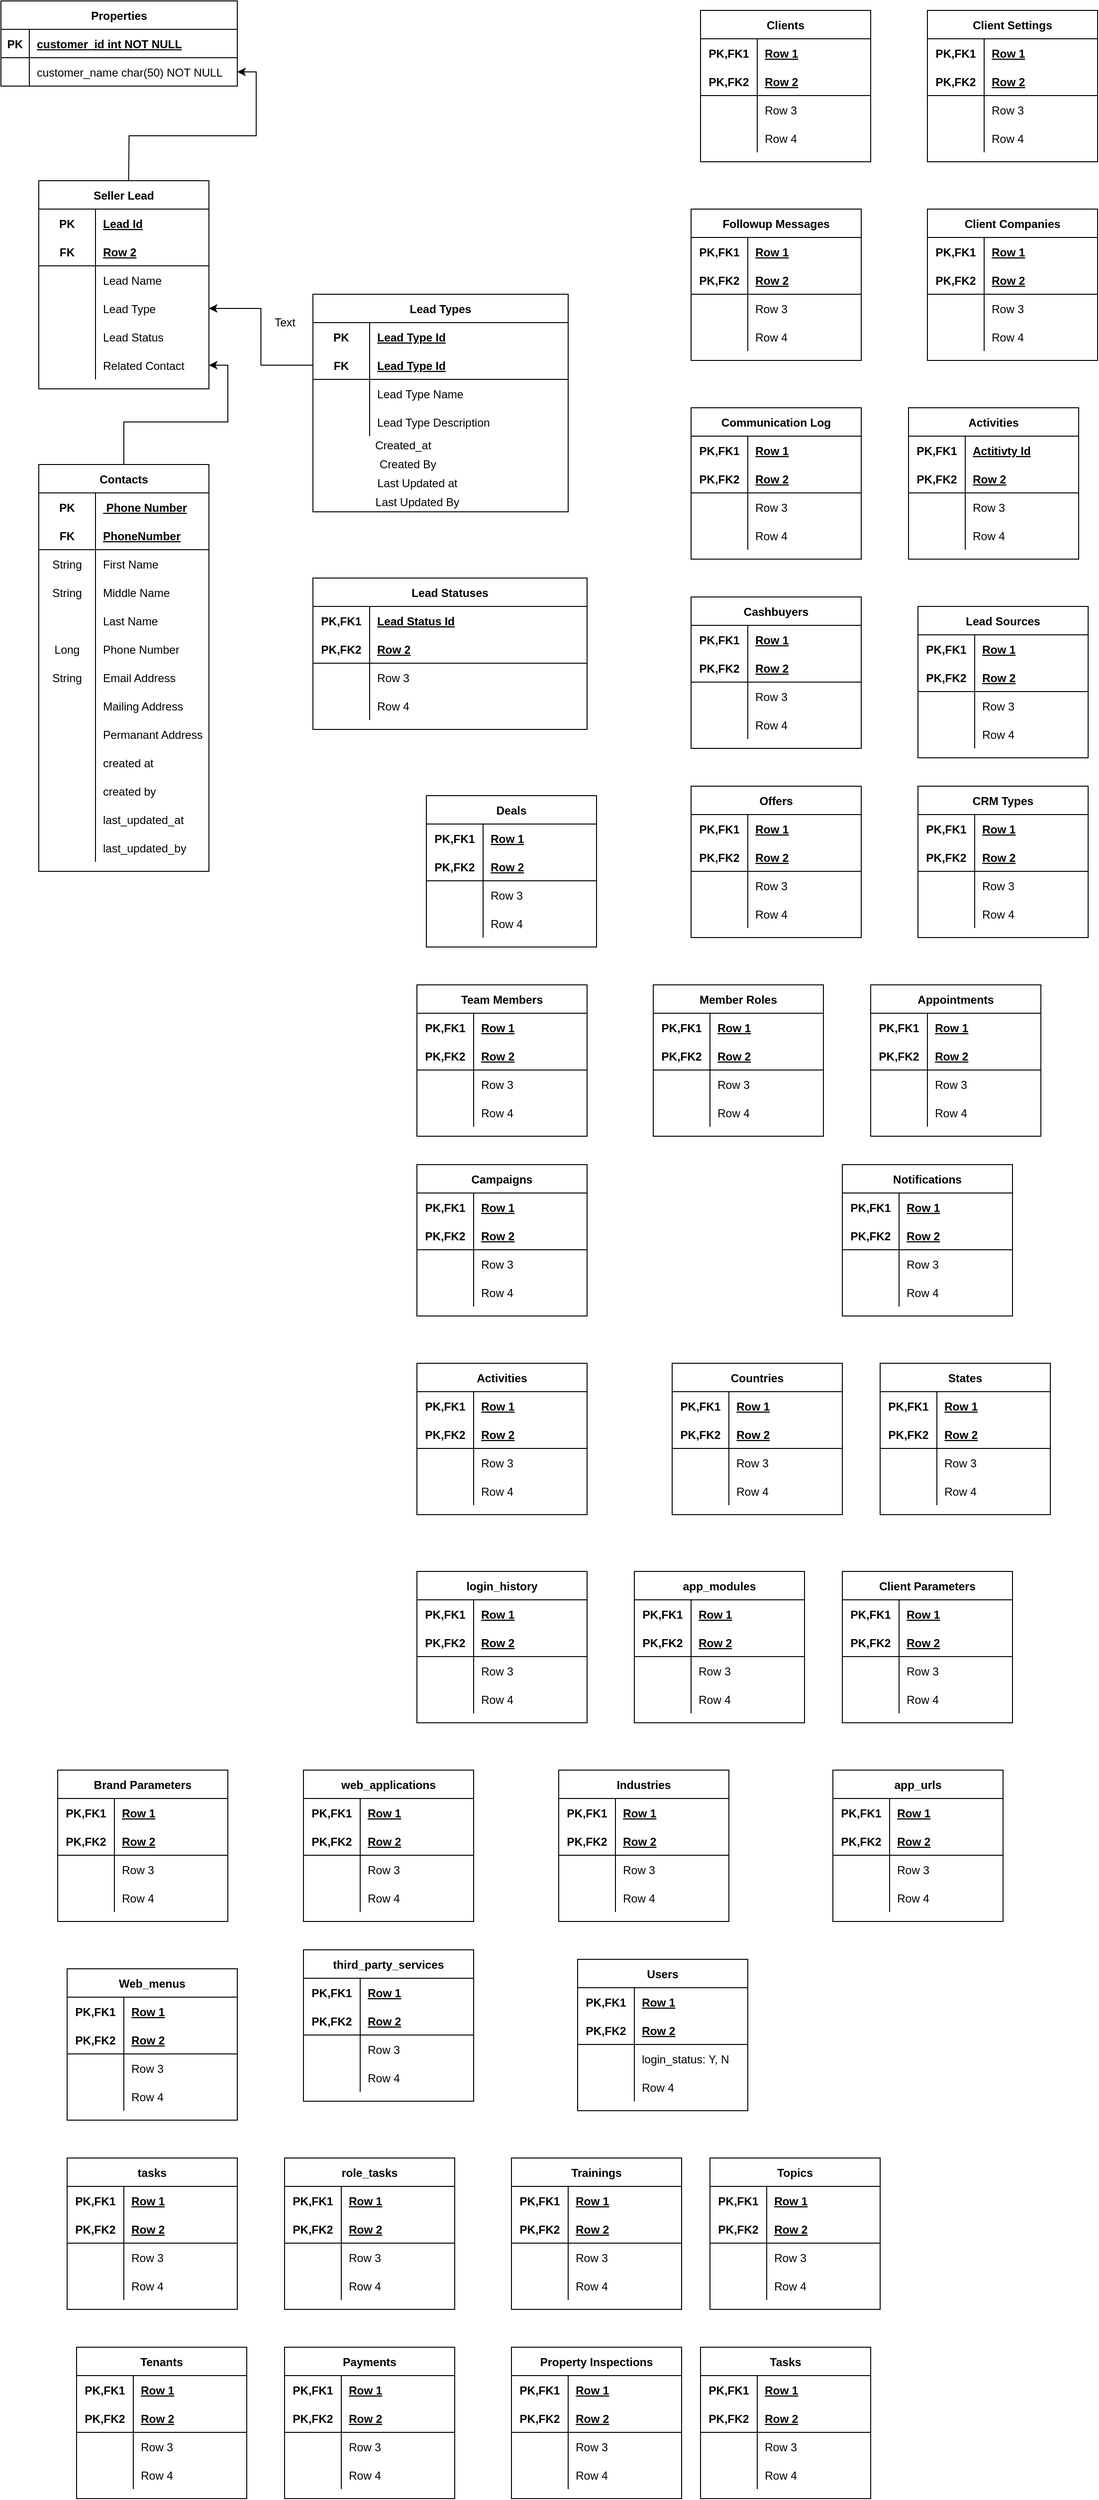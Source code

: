 <mxfile version="13.7.7" type="github" pages="2">
  <diagram id="R2lEEEUBdFMjLlhIrx00" name="Page-1">
    <mxGraphModel dx="868" dy="433" grid="1" gridSize="10" guides="0" tooltips="1" connect="1" arrows="1" fold="1" page="1" pageScale="1" pageWidth="5050" pageHeight="5000" math="0" shadow="0" extFonts="Permanent Marker^https://fonts.googleapis.com/css?family=Permanent+Marker">
      <root>
        <mxCell id="0" />
        <mxCell id="1" parent="0" />
        <mxCell id="C-vyLk0tnHw3VtMMgP7b-23" value="Properties" style="shape=table;startSize=30;container=1;collapsible=1;childLayout=tableLayout;fixedRows=1;rowLines=0;fontStyle=1;align=center;resizeLast=1;" parent="1" vertex="1">
          <mxGeometry x="120" y="120" width="250" height="90" as="geometry" />
        </mxCell>
        <mxCell id="C-vyLk0tnHw3VtMMgP7b-24" value="" style="shape=partialRectangle;collapsible=0;dropTarget=0;pointerEvents=0;fillColor=none;points=[[0,0.5],[1,0.5]];portConstraint=eastwest;top=0;left=0;right=0;bottom=1;" parent="C-vyLk0tnHw3VtMMgP7b-23" vertex="1">
          <mxGeometry y="30" width="250" height="30" as="geometry" />
        </mxCell>
        <mxCell id="C-vyLk0tnHw3VtMMgP7b-25" value="PK" style="shape=partialRectangle;overflow=hidden;connectable=0;fillColor=none;top=0;left=0;bottom=0;right=0;fontStyle=1;" parent="C-vyLk0tnHw3VtMMgP7b-24" vertex="1">
          <mxGeometry width="30" height="30" as="geometry" />
        </mxCell>
        <mxCell id="C-vyLk0tnHw3VtMMgP7b-26" value="customer_id int NOT NULL " style="shape=partialRectangle;overflow=hidden;connectable=0;fillColor=none;top=0;left=0;bottom=0;right=0;align=left;spacingLeft=6;fontStyle=5;" parent="C-vyLk0tnHw3VtMMgP7b-24" vertex="1">
          <mxGeometry x="30" width="220" height="30" as="geometry" />
        </mxCell>
        <mxCell id="C-vyLk0tnHw3VtMMgP7b-27" value="" style="shape=partialRectangle;collapsible=0;dropTarget=0;pointerEvents=0;fillColor=none;points=[[0,0.5],[1,0.5]];portConstraint=eastwest;top=0;left=0;right=0;bottom=0;" parent="C-vyLk0tnHw3VtMMgP7b-23" vertex="1">
          <mxGeometry y="60" width="250" height="30" as="geometry" />
        </mxCell>
        <mxCell id="C-vyLk0tnHw3VtMMgP7b-28" value="" style="shape=partialRectangle;overflow=hidden;connectable=0;fillColor=none;top=0;left=0;bottom=0;right=0;" parent="C-vyLk0tnHw3VtMMgP7b-27" vertex="1">
          <mxGeometry width="30" height="30" as="geometry" />
        </mxCell>
        <mxCell id="C-vyLk0tnHw3VtMMgP7b-29" value="customer_name char(50) NOT NULL" style="shape=partialRectangle;overflow=hidden;connectable=0;fillColor=none;top=0;left=0;bottom=0;right=0;align=left;spacingLeft=6;" parent="C-vyLk0tnHw3VtMMgP7b-27" vertex="1">
          <mxGeometry x="30" width="220" height="30" as="geometry" />
        </mxCell>
        <mxCell id="PMQKedFjDX-uGiFnLF06-3" value="" style="edgeStyle=orthogonalEdgeStyle;rounded=0;orthogonalLoop=1;jettySize=auto;html=1;" edge="1" parent="1" target="C-vyLk0tnHw3VtMMgP7b-27">
          <mxGeometry relative="1" as="geometry">
            <mxPoint x="255" y="315" as="sourcePoint" />
            <mxPoint x="245" y="270" as="targetPoint" />
          </mxGeometry>
        </mxCell>
        <mxCell id="PMQKedFjDX-uGiFnLF06-31" value="Lead Types" style="shape=table;startSize=30;container=1;collapsible=1;childLayout=tableLayout;fixedRows=1;rowLines=0;fontStyle=1;align=center;resizeLast=1;" vertex="1" parent="1">
          <mxGeometry x="450" y="430" width="270" height="230" as="geometry" />
        </mxCell>
        <mxCell id="PMQKedFjDX-uGiFnLF06-32" value="" style="shape=partialRectangle;collapsible=0;dropTarget=0;pointerEvents=0;fillColor=none;top=0;left=0;bottom=0;right=0;points=[[0,0.5],[1,0.5]];portConstraint=eastwest;" vertex="1" parent="PMQKedFjDX-uGiFnLF06-31">
          <mxGeometry y="30" width="270" height="30" as="geometry" />
        </mxCell>
        <mxCell id="PMQKedFjDX-uGiFnLF06-33" value="PK" style="shape=partialRectangle;connectable=0;fillColor=none;top=0;left=0;bottom=0;right=0;fontStyle=1;overflow=hidden;" vertex="1" parent="PMQKedFjDX-uGiFnLF06-32">
          <mxGeometry width="60" height="30" as="geometry" />
        </mxCell>
        <mxCell id="PMQKedFjDX-uGiFnLF06-34" value="Lead Type Id" style="shape=partialRectangle;connectable=0;fillColor=none;top=0;left=0;bottom=0;right=0;align=left;spacingLeft=6;fontStyle=5;overflow=hidden;" vertex="1" parent="PMQKedFjDX-uGiFnLF06-32">
          <mxGeometry x="60" width="210" height="30" as="geometry" />
        </mxCell>
        <mxCell id="PMQKedFjDX-uGiFnLF06-35" value="" style="shape=partialRectangle;collapsible=0;dropTarget=0;pointerEvents=0;fillColor=none;top=0;left=0;bottom=1;right=0;points=[[0,0.5],[1,0.5]];portConstraint=eastwest;" vertex="1" parent="PMQKedFjDX-uGiFnLF06-31">
          <mxGeometry y="60" width="270" height="30" as="geometry" />
        </mxCell>
        <mxCell id="PMQKedFjDX-uGiFnLF06-36" value="FK" style="shape=partialRectangle;connectable=0;fillColor=none;top=0;left=0;bottom=0;right=0;fontStyle=1;overflow=hidden;" vertex="1" parent="PMQKedFjDX-uGiFnLF06-35">
          <mxGeometry width="60" height="30" as="geometry" />
        </mxCell>
        <mxCell id="PMQKedFjDX-uGiFnLF06-37" value="Lead Type Id" style="shape=partialRectangle;connectable=0;fillColor=none;top=0;left=0;bottom=0;right=0;align=left;spacingLeft=6;fontStyle=5;overflow=hidden;" vertex="1" parent="PMQKedFjDX-uGiFnLF06-35">
          <mxGeometry x="60" width="210" height="30" as="geometry" />
        </mxCell>
        <mxCell id="PMQKedFjDX-uGiFnLF06-38" value="" style="shape=partialRectangle;collapsible=0;dropTarget=0;pointerEvents=0;fillColor=none;top=0;left=0;bottom=0;right=0;points=[[0,0.5],[1,0.5]];portConstraint=eastwest;" vertex="1" parent="PMQKedFjDX-uGiFnLF06-31">
          <mxGeometry y="90" width="270" height="30" as="geometry" />
        </mxCell>
        <mxCell id="PMQKedFjDX-uGiFnLF06-39" value="" style="shape=partialRectangle;connectable=0;fillColor=none;top=0;left=0;bottom=0;right=0;editable=1;overflow=hidden;" vertex="1" parent="PMQKedFjDX-uGiFnLF06-38">
          <mxGeometry width="60" height="30" as="geometry" />
        </mxCell>
        <mxCell id="PMQKedFjDX-uGiFnLF06-40" value="Lead Type Name" style="shape=partialRectangle;connectable=0;fillColor=none;top=0;left=0;bottom=0;right=0;align=left;spacingLeft=6;overflow=hidden;" vertex="1" parent="PMQKedFjDX-uGiFnLF06-38">
          <mxGeometry x="60" width="210" height="30" as="geometry" />
        </mxCell>
        <mxCell id="PMQKedFjDX-uGiFnLF06-41" value="" style="shape=partialRectangle;collapsible=0;dropTarget=0;pointerEvents=0;fillColor=none;top=0;left=0;bottom=0;right=0;points=[[0,0.5],[1,0.5]];portConstraint=eastwest;" vertex="1" parent="PMQKedFjDX-uGiFnLF06-31">
          <mxGeometry y="120" width="270" height="30" as="geometry" />
        </mxCell>
        <mxCell id="PMQKedFjDX-uGiFnLF06-42" value="" style="shape=partialRectangle;connectable=0;fillColor=none;top=0;left=0;bottom=0;right=0;editable=1;overflow=hidden;" vertex="1" parent="PMQKedFjDX-uGiFnLF06-41">
          <mxGeometry width="60" height="30" as="geometry" />
        </mxCell>
        <mxCell id="PMQKedFjDX-uGiFnLF06-43" value="Lead Type Description" style="shape=partialRectangle;connectable=0;fillColor=none;top=0;left=0;bottom=0;right=0;align=left;spacingLeft=6;overflow=hidden;" vertex="1" parent="PMQKedFjDX-uGiFnLF06-41">
          <mxGeometry x="60" width="210" height="30" as="geometry" />
        </mxCell>
        <mxCell id="PMQKedFjDX-uGiFnLF06-45" value="Text" style="text;html=1;resizable=0;autosize=1;align=center;verticalAlign=middle;points=[];fillColor=none;strokeColor=none;rounded=0;" vertex="1" parent="1">
          <mxGeometry x="400" y="450" width="40" height="20" as="geometry" />
        </mxCell>
        <mxCell id="Jz8gkrG2YhVqBwOY9L8W-1" value="" style="edgeStyle=orthogonalEdgeStyle;rounded=0;orthogonalLoop=1;jettySize=auto;html=1;entryX=1;entryY=0.5;entryDx=0;entryDy=0;" edge="1" parent="1" source="PMQKedFjDX-uGiFnLF06-35" target="Jz8gkrG2YhVqBwOY9L8W-64">
          <mxGeometry relative="1" as="geometry">
            <mxPoint x="265" y="480" as="targetPoint" />
          </mxGeometry>
        </mxCell>
        <mxCell id="Jz8gkrG2YhVqBwOY9L8W-2" value="Created_at&lt;br&gt;" style="text;html=1;align=center;verticalAlign=middle;resizable=0;points=[];autosize=1;" vertex="1" parent="1">
          <mxGeometry x="510" y="580" width="70" height="20" as="geometry" />
        </mxCell>
        <mxCell id="Jz8gkrG2YhVqBwOY9L8W-3" value="Created By" style="text;html=1;align=center;verticalAlign=middle;resizable=0;points=[];autosize=1;" vertex="1" parent="1">
          <mxGeometry x="510" y="600" width="80" height="20" as="geometry" />
        </mxCell>
        <mxCell id="Jz8gkrG2YhVqBwOY9L8W-185" value="Clients" style="shape=table;startSize=30;container=1;collapsible=1;childLayout=tableLayout;fixedRows=1;rowLines=0;fontStyle=1;align=center;resizeLast=1;" vertex="1" parent="1">
          <mxGeometry x="860" y="130" width="180" height="160" as="geometry" />
        </mxCell>
        <mxCell id="Jz8gkrG2YhVqBwOY9L8W-186" value="" style="shape=partialRectangle;collapsible=0;dropTarget=0;pointerEvents=0;fillColor=none;top=0;left=0;bottom=0;right=0;points=[[0,0.5],[1,0.5]];portConstraint=eastwest;" vertex="1" parent="Jz8gkrG2YhVqBwOY9L8W-185">
          <mxGeometry y="30" width="180" height="30" as="geometry" />
        </mxCell>
        <mxCell id="Jz8gkrG2YhVqBwOY9L8W-187" value="PK,FK1" style="shape=partialRectangle;connectable=0;fillColor=none;top=0;left=0;bottom=0;right=0;fontStyle=1;overflow=hidden;" vertex="1" parent="Jz8gkrG2YhVqBwOY9L8W-186">
          <mxGeometry width="60" height="30" as="geometry" />
        </mxCell>
        <mxCell id="Jz8gkrG2YhVqBwOY9L8W-188" value="Row 1" style="shape=partialRectangle;connectable=0;fillColor=none;top=0;left=0;bottom=0;right=0;align=left;spacingLeft=6;fontStyle=5;overflow=hidden;" vertex="1" parent="Jz8gkrG2YhVqBwOY9L8W-186">
          <mxGeometry x="60" width="120" height="30" as="geometry" />
        </mxCell>
        <mxCell id="Jz8gkrG2YhVqBwOY9L8W-189" value="" style="shape=partialRectangle;collapsible=0;dropTarget=0;pointerEvents=0;fillColor=none;top=0;left=0;bottom=1;right=0;points=[[0,0.5],[1,0.5]];portConstraint=eastwest;" vertex="1" parent="Jz8gkrG2YhVqBwOY9L8W-185">
          <mxGeometry y="60" width="180" height="30" as="geometry" />
        </mxCell>
        <mxCell id="Jz8gkrG2YhVqBwOY9L8W-190" value="PK,FK2" style="shape=partialRectangle;connectable=0;fillColor=none;top=0;left=0;bottom=0;right=0;fontStyle=1;overflow=hidden;" vertex="1" parent="Jz8gkrG2YhVqBwOY9L8W-189">
          <mxGeometry width="60" height="30" as="geometry" />
        </mxCell>
        <mxCell id="Jz8gkrG2YhVqBwOY9L8W-191" value="Row 2" style="shape=partialRectangle;connectable=0;fillColor=none;top=0;left=0;bottom=0;right=0;align=left;spacingLeft=6;fontStyle=5;overflow=hidden;" vertex="1" parent="Jz8gkrG2YhVqBwOY9L8W-189">
          <mxGeometry x="60" width="120" height="30" as="geometry" />
        </mxCell>
        <mxCell id="Jz8gkrG2YhVqBwOY9L8W-192" value="" style="shape=partialRectangle;collapsible=0;dropTarget=0;pointerEvents=0;fillColor=none;top=0;left=0;bottom=0;right=0;points=[[0,0.5],[1,0.5]];portConstraint=eastwest;" vertex="1" parent="Jz8gkrG2YhVqBwOY9L8W-185">
          <mxGeometry y="90" width="180" height="30" as="geometry" />
        </mxCell>
        <mxCell id="Jz8gkrG2YhVqBwOY9L8W-193" value="" style="shape=partialRectangle;connectable=0;fillColor=none;top=0;left=0;bottom=0;right=0;editable=1;overflow=hidden;" vertex="1" parent="Jz8gkrG2YhVqBwOY9L8W-192">
          <mxGeometry width="60" height="30" as="geometry" />
        </mxCell>
        <mxCell id="Jz8gkrG2YhVqBwOY9L8W-194" value="Row 3" style="shape=partialRectangle;connectable=0;fillColor=none;top=0;left=0;bottom=0;right=0;align=left;spacingLeft=6;overflow=hidden;" vertex="1" parent="Jz8gkrG2YhVqBwOY9L8W-192">
          <mxGeometry x="60" width="120" height="30" as="geometry" />
        </mxCell>
        <mxCell id="Jz8gkrG2YhVqBwOY9L8W-195" value="" style="shape=partialRectangle;collapsible=0;dropTarget=0;pointerEvents=0;fillColor=none;top=0;left=0;bottom=0;right=0;points=[[0,0.5],[1,0.5]];portConstraint=eastwest;" vertex="1" parent="Jz8gkrG2YhVqBwOY9L8W-185">
          <mxGeometry y="120" width="180" height="30" as="geometry" />
        </mxCell>
        <mxCell id="Jz8gkrG2YhVqBwOY9L8W-196" value="" style="shape=partialRectangle;connectable=0;fillColor=none;top=0;left=0;bottom=0;right=0;editable=1;overflow=hidden;" vertex="1" parent="Jz8gkrG2YhVqBwOY9L8W-195">
          <mxGeometry width="60" height="30" as="geometry" />
        </mxCell>
        <mxCell id="Jz8gkrG2YhVqBwOY9L8W-197" value="Row 4" style="shape=partialRectangle;connectable=0;fillColor=none;top=0;left=0;bottom=0;right=0;align=left;spacingLeft=6;overflow=hidden;" vertex="1" parent="Jz8gkrG2YhVqBwOY9L8W-195">
          <mxGeometry x="60" width="120" height="30" as="geometry" />
        </mxCell>
        <mxCell id="Jz8gkrG2YhVqBwOY9L8W-4" value="Last Updated at" style="text;html=1;align=center;verticalAlign=middle;resizable=0;points=[];autosize=1;" vertex="1" parent="1">
          <mxGeometry x="510" y="620" width="100" height="20" as="geometry" />
        </mxCell>
        <mxCell id="Jz8gkrG2YhVqBwOY9L8W-263" value="Client Settings" style="shape=table;startSize=30;container=1;collapsible=1;childLayout=tableLayout;fixedRows=1;rowLines=0;fontStyle=1;align=center;resizeLast=1;" vertex="1" parent="1">
          <mxGeometry x="1100" y="130" width="180" height="160" as="geometry" />
        </mxCell>
        <mxCell id="Jz8gkrG2YhVqBwOY9L8W-264" value="" style="shape=partialRectangle;collapsible=0;dropTarget=0;pointerEvents=0;fillColor=none;top=0;left=0;bottom=0;right=0;points=[[0,0.5],[1,0.5]];portConstraint=eastwest;" vertex="1" parent="Jz8gkrG2YhVqBwOY9L8W-263">
          <mxGeometry y="30" width="180" height="30" as="geometry" />
        </mxCell>
        <mxCell id="Jz8gkrG2YhVqBwOY9L8W-265" value="PK,FK1" style="shape=partialRectangle;connectable=0;fillColor=none;top=0;left=0;bottom=0;right=0;fontStyle=1;overflow=hidden;" vertex="1" parent="Jz8gkrG2YhVqBwOY9L8W-264">
          <mxGeometry width="60" height="30" as="geometry" />
        </mxCell>
        <mxCell id="Jz8gkrG2YhVqBwOY9L8W-266" value="Row 1" style="shape=partialRectangle;connectable=0;fillColor=none;top=0;left=0;bottom=0;right=0;align=left;spacingLeft=6;fontStyle=5;overflow=hidden;" vertex="1" parent="Jz8gkrG2YhVqBwOY9L8W-264">
          <mxGeometry x="60" width="120" height="30" as="geometry" />
        </mxCell>
        <mxCell id="Jz8gkrG2YhVqBwOY9L8W-267" value="" style="shape=partialRectangle;collapsible=0;dropTarget=0;pointerEvents=0;fillColor=none;top=0;left=0;bottom=1;right=0;points=[[0,0.5],[1,0.5]];portConstraint=eastwest;" vertex="1" parent="Jz8gkrG2YhVqBwOY9L8W-263">
          <mxGeometry y="60" width="180" height="30" as="geometry" />
        </mxCell>
        <mxCell id="Jz8gkrG2YhVqBwOY9L8W-268" value="PK,FK2" style="shape=partialRectangle;connectable=0;fillColor=none;top=0;left=0;bottom=0;right=0;fontStyle=1;overflow=hidden;" vertex="1" parent="Jz8gkrG2YhVqBwOY9L8W-267">
          <mxGeometry width="60" height="30" as="geometry" />
        </mxCell>
        <mxCell id="Jz8gkrG2YhVqBwOY9L8W-269" value="Row 2" style="shape=partialRectangle;connectable=0;fillColor=none;top=0;left=0;bottom=0;right=0;align=left;spacingLeft=6;fontStyle=5;overflow=hidden;" vertex="1" parent="Jz8gkrG2YhVqBwOY9L8W-267">
          <mxGeometry x="60" width="120" height="30" as="geometry" />
        </mxCell>
        <mxCell id="Jz8gkrG2YhVqBwOY9L8W-270" value="" style="shape=partialRectangle;collapsible=0;dropTarget=0;pointerEvents=0;fillColor=none;top=0;left=0;bottom=0;right=0;points=[[0,0.5],[1,0.5]];portConstraint=eastwest;" vertex="1" parent="Jz8gkrG2YhVqBwOY9L8W-263">
          <mxGeometry y="90" width="180" height="30" as="geometry" />
        </mxCell>
        <mxCell id="Jz8gkrG2YhVqBwOY9L8W-271" value="" style="shape=partialRectangle;connectable=0;fillColor=none;top=0;left=0;bottom=0;right=0;editable=1;overflow=hidden;" vertex="1" parent="Jz8gkrG2YhVqBwOY9L8W-270">
          <mxGeometry width="60" height="30" as="geometry" />
        </mxCell>
        <mxCell id="Jz8gkrG2YhVqBwOY9L8W-272" value="Row 3" style="shape=partialRectangle;connectable=0;fillColor=none;top=0;left=0;bottom=0;right=0;align=left;spacingLeft=6;overflow=hidden;" vertex="1" parent="Jz8gkrG2YhVqBwOY9L8W-270">
          <mxGeometry x="60" width="120" height="30" as="geometry" />
        </mxCell>
        <mxCell id="Jz8gkrG2YhVqBwOY9L8W-273" value="" style="shape=partialRectangle;collapsible=0;dropTarget=0;pointerEvents=0;fillColor=none;top=0;left=0;bottom=0;right=0;points=[[0,0.5],[1,0.5]];portConstraint=eastwest;" vertex="1" parent="Jz8gkrG2YhVqBwOY9L8W-263">
          <mxGeometry y="120" width="180" height="30" as="geometry" />
        </mxCell>
        <mxCell id="Jz8gkrG2YhVqBwOY9L8W-274" value="" style="shape=partialRectangle;connectable=0;fillColor=none;top=0;left=0;bottom=0;right=0;editable=1;overflow=hidden;" vertex="1" parent="Jz8gkrG2YhVqBwOY9L8W-273">
          <mxGeometry width="60" height="30" as="geometry" />
        </mxCell>
        <mxCell id="Jz8gkrG2YhVqBwOY9L8W-275" value="Row 4" style="shape=partialRectangle;connectable=0;fillColor=none;top=0;left=0;bottom=0;right=0;align=left;spacingLeft=6;overflow=hidden;" vertex="1" parent="Jz8gkrG2YhVqBwOY9L8W-273">
          <mxGeometry x="60" width="120" height="30" as="geometry" />
        </mxCell>
        <mxCell id="Jz8gkrG2YhVqBwOY9L8W-8" value="Last Updated By" style="text;html=1;align=center;verticalAlign=middle;resizable=0;points=[];autosize=1;" vertex="1" parent="1">
          <mxGeometry x="510" y="640" width="100" height="20" as="geometry" />
        </mxCell>
        <mxCell id="Jz8gkrG2YhVqBwOY9L8W-54" value="Seller Lead" style="shape=table;startSize=30;container=1;collapsible=1;childLayout=tableLayout;fixedRows=1;rowLines=0;fontStyle=1;align=center;resizeLast=1;" vertex="1" parent="1">
          <mxGeometry x="160" y="310" width="180" height="220" as="geometry" />
        </mxCell>
        <mxCell id="Jz8gkrG2YhVqBwOY9L8W-55" value="" style="shape=partialRectangle;collapsible=0;dropTarget=0;pointerEvents=0;fillColor=none;top=0;left=0;bottom=0;right=0;points=[[0,0.5],[1,0.5]];portConstraint=eastwest;" vertex="1" parent="Jz8gkrG2YhVqBwOY9L8W-54">
          <mxGeometry y="30" width="180" height="30" as="geometry" />
        </mxCell>
        <mxCell id="Jz8gkrG2YhVqBwOY9L8W-56" value="PK" style="shape=partialRectangle;connectable=0;fillColor=none;top=0;left=0;bottom=0;right=0;fontStyle=1;overflow=hidden;" vertex="1" parent="Jz8gkrG2YhVqBwOY9L8W-55">
          <mxGeometry width="60" height="30" as="geometry" />
        </mxCell>
        <mxCell id="Jz8gkrG2YhVqBwOY9L8W-57" value="Lead Id" style="shape=partialRectangle;connectable=0;fillColor=none;top=0;left=0;bottom=0;right=0;align=left;spacingLeft=6;fontStyle=5;overflow=hidden;" vertex="1" parent="Jz8gkrG2YhVqBwOY9L8W-55">
          <mxGeometry x="60" width="120" height="30" as="geometry" />
        </mxCell>
        <mxCell id="Jz8gkrG2YhVqBwOY9L8W-58" value="" style="shape=partialRectangle;collapsible=0;dropTarget=0;pointerEvents=0;fillColor=none;top=0;left=0;bottom=1;right=0;points=[[0,0.5],[1,0.5]];portConstraint=eastwest;" vertex="1" parent="Jz8gkrG2YhVqBwOY9L8W-54">
          <mxGeometry y="60" width="180" height="30" as="geometry" />
        </mxCell>
        <mxCell id="Jz8gkrG2YhVqBwOY9L8W-59" value="FK" style="shape=partialRectangle;connectable=0;fillColor=none;top=0;left=0;bottom=0;right=0;fontStyle=1;overflow=hidden;" vertex="1" parent="Jz8gkrG2YhVqBwOY9L8W-58">
          <mxGeometry width="60" height="30" as="geometry" />
        </mxCell>
        <mxCell id="Jz8gkrG2YhVqBwOY9L8W-60" value="Row 2" style="shape=partialRectangle;connectable=0;fillColor=none;top=0;left=0;bottom=0;right=0;align=left;spacingLeft=6;fontStyle=5;overflow=hidden;" vertex="1" parent="Jz8gkrG2YhVqBwOY9L8W-58">
          <mxGeometry x="60" width="120" height="30" as="geometry" />
        </mxCell>
        <mxCell id="Jz8gkrG2YhVqBwOY9L8W-61" value="" style="shape=partialRectangle;collapsible=0;dropTarget=0;pointerEvents=0;fillColor=none;top=0;left=0;bottom=0;right=0;points=[[0,0.5],[1,0.5]];portConstraint=eastwest;" vertex="1" parent="Jz8gkrG2YhVqBwOY9L8W-54">
          <mxGeometry y="90" width="180" height="30" as="geometry" />
        </mxCell>
        <mxCell id="Jz8gkrG2YhVqBwOY9L8W-62" value="" style="shape=partialRectangle;connectable=0;fillColor=none;top=0;left=0;bottom=0;right=0;editable=1;overflow=hidden;" vertex="1" parent="Jz8gkrG2YhVqBwOY9L8W-61">
          <mxGeometry width="60" height="30" as="geometry" />
        </mxCell>
        <mxCell id="Jz8gkrG2YhVqBwOY9L8W-63" value="Lead Name" style="shape=partialRectangle;connectable=0;fillColor=none;top=0;left=0;bottom=0;right=0;align=left;spacingLeft=6;overflow=hidden;" vertex="1" parent="Jz8gkrG2YhVqBwOY9L8W-61">
          <mxGeometry x="60" width="120" height="30" as="geometry" />
        </mxCell>
        <mxCell id="Jz8gkrG2YhVqBwOY9L8W-64" value="" style="shape=partialRectangle;collapsible=0;dropTarget=0;pointerEvents=0;fillColor=none;top=0;left=0;bottom=0;right=0;points=[[0,0.5],[1,0.5]];portConstraint=eastwest;" vertex="1" parent="Jz8gkrG2YhVqBwOY9L8W-54">
          <mxGeometry y="120" width="180" height="30" as="geometry" />
        </mxCell>
        <mxCell id="Jz8gkrG2YhVqBwOY9L8W-65" value="" style="shape=partialRectangle;connectable=0;fillColor=none;top=0;left=0;bottom=0;right=0;editable=1;overflow=hidden;" vertex="1" parent="Jz8gkrG2YhVqBwOY9L8W-64">
          <mxGeometry width="60" height="30" as="geometry" />
        </mxCell>
        <mxCell id="Jz8gkrG2YhVqBwOY9L8W-66" value="Lead Type" style="shape=partialRectangle;connectable=0;fillColor=none;top=0;left=0;bottom=0;right=0;align=left;spacingLeft=6;overflow=hidden;" vertex="1" parent="Jz8gkrG2YhVqBwOY9L8W-64">
          <mxGeometry x="60" width="120" height="30" as="geometry" />
        </mxCell>
        <mxCell id="Jz8gkrG2YhVqBwOY9L8W-67" value="" style="shape=partialRectangle;collapsible=0;dropTarget=0;pointerEvents=0;fillColor=none;top=0;left=0;bottom=0;right=0;points=[[0,0.5],[1,0.5]];portConstraint=eastwest;" vertex="1" parent="Jz8gkrG2YhVqBwOY9L8W-54">
          <mxGeometry y="150" width="180" height="30" as="geometry" />
        </mxCell>
        <mxCell id="Jz8gkrG2YhVqBwOY9L8W-68" value="" style="shape=partialRectangle;connectable=0;fillColor=none;top=0;left=0;bottom=0;right=0;editable=1;overflow=hidden;" vertex="1" parent="Jz8gkrG2YhVqBwOY9L8W-67">
          <mxGeometry width="60" height="30" as="geometry" />
        </mxCell>
        <mxCell id="Jz8gkrG2YhVqBwOY9L8W-69" value="Lead Status" style="shape=partialRectangle;connectable=0;fillColor=none;top=0;left=0;bottom=0;right=0;align=left;spacingLeft=6;overflow=hidden;" vertex="1" parent="Jz8gkrG2YhVqBwOY9L8W-67">
          <mxGeometry x="60" width="120" height="30" as="geometry" />
        </mxCell>
        <mxCell id="Jz8gkrG2YhVqBwOY9L8W-70" value="" style="shape=partialRectangle;collapsible=0;dropTarget=0;pointerEvents=0;fillColor=none;top=0;left=0;bottom=0;right=0;points=[[0,0.5],[1,0.5]];portConstraint=eastwest;" vertex="1" parent="Jz8gkrG2YhVqBwOY9L8W-54">
          <mxGeometry y="180" width="180" height="30" as="geometry" />
        </mxCell>
        <mxCell id="Jz8gkrG2YhVqBwOY9L8W-71" value="" style="shape=partialRectangle;connectable=0;fillColor=none;top=0;left=0;bottom=0;right=0;editable=1;overflow=hidden;" vertex="1" parent="Jz8gkrG2YhVqBwOY9L8W-70">
          <mxGeometry width="60" height="30" as="geometry" />
        </mxCell>
        <mxCell id="Jz8gkrG2YhVqBwOY9L8W-72" value="Related Contact" style="shape=partialRectangle;connectable=0;fillColor=none;top=0;left=0;bottom=0;right=0;align=left;spacingLeft=6;overflow=hidden;" vertex="1" parent="Jz8gkrG2YhVqBwOY9L8W-70">
          <mxGeometry x="60" width="120" height="30" as="geometry" />
        </mxCell>
        <mxCell id="Jz8gkrG2YhVqBwOY9L8W-73" value="Contacts" style="shape=table;startSize=30;container=1;collapsible=1;childLayout=tableLayout;fixedRows=1;rowLines=0;fontStyle=1;align=center;resizeLast=1;" vertex="1" parent="1">
          <mxGeometry x="160" y="610" width="180" height="430" as="geometry" />
        </mxCell>
        <mxCell id="Jz8gkrG2YhVqBwOY9L8W-74" value="" style="shape=partialRectangle;collapsible=0;dropTarget=0;pointerEvents=0;fillColor=none;top=0;left=0;bottom=0;right=0;points=[[0,0.5],[1,0.5]];portConstraint=eastwest;" vertex="1" parent="Jz8gkrG2YhVqBwOY9L8W-73">
          <mxGeometry y="30" width="180" height="30" as="geometry" />
        </mxCell>
        <mxCell id="Jz8gkrG2YhVqBwOY9L8W-75" value="PK" style="shape=partialRectangle;connectable=0;fillColor=none;top=0;left=0;bottom=0;right=0;fontStyle=1;overflow=hidden;" vertex="1" parent="Jz8gkrG2YhVqBwOY9L8W-74">
          <mxGeometry width="60" height="30" as="geometry" />
        </mxCell>
        <mxCell id="Jz8gkrG2YhVqBwOY9L8W-76" value=" Phone Number" style="shape=partialRectangle;connectable=0;fillColor=none;top=0;left=0;bottom=0;right=0;align=left;spacingLeft=6;fontStyle=5;overflow=hidden;" vertex="1" parent="Jz8gkrG2YhVqBwOY9L8W-74">
          <mxGeometry x="60" width="120" height="30" as="geometry" />
        </mxCell>
        <mxCell id="Jz8gkrG2YhVqBwOY9L8W-77" value="" style="shape=partialRectangle;collapsible=0;dropTarget=0;pointerEvents=0;fillColor=none;top=0;left=0;bottom=1;right=0;points=[[0,0.5],[1,0.5]];portConstraint=eastwest;" vertex="1" parent="Jz8gkrG2YhVqBwOY9L8W-73">
          <mxGeometry y="60" width="180" height="30" as="geometry" />
        </mxCell>
        <mxCell id="Jz8gkrG2YhVqBwOY9L8W-78" value="FK" style="shape=partialRectangle;connectable=0;fillColor=none;top=0;left=0;bottom=0;right=0;fontStyle=1;overflow=hidden;" vertex="1" parent="Jz8gkrG2YhVqBwOY9L8W-77">
          <mxGeometry width="60" height="30" as="geometry" />
        </mxCell>
        <mxCell id="Jz8gkrG2YhVqBwOY9L8W-79" value="PhoneNumber" style="shape=partialRectangle;connectable=0;fillColor=none;top=0;left=0;bottom=0;right=0;align=left;spacingLeft=6;fontStyle=5;overflow=hidden;" vertex="1" parent="Jz8gkrG2YhVqBwOY9L8W-77">
          <mxGeometry x="60" width="120" height="30" as="geometry" />
        </mxCell>
        <mxCell id="Jz8gkrG2YhVqBwOY9L8W-80" value="" style="shape=partialRectangle;collapsible=0;dropTarget=0;pointerEvents=0;fillColor=none;top=0;left=0;bottom=0;right=0;points=[[0,0.5],[1,0.5]];portConstraint=eastwest;" vertex="1" parent="Jz8gkrG2YhVqBwOY9L8W-73">
          <mxGeometry y="90" width="180" height="30" as="geometry" />
        </mxCell>
        <mxCell id="Jz8gkrG2YhVqBwOY9L8W-81" value="String" style="shape=partialRectangle;connectable=0;fillColor=none;top=0;left=0;bottom=0;right=0;editable=1;overflow=hidden;" vertex="1" parent="Jz8gkrG2YhVqBwOY9L8W-80">
          <mxGeometry width="60" height="30" as="geometry" />
        </mxCell>
        <mxCell id="Jz8gkrG2YhVqBwOY9L8W-82" value="First Name" style="shape=partialRectangle;connectable=0;fillColor=none;top=0;left=0;bottom=0;right=0;align=left;spacingLeft=6;overflow=hidden;" vertex="1" parent="Jz8gkrG2YhVqBwOY9L8W-80">
          <mxGeometry x="60" width="120" height="30" as="geometry" />
        </mxCell>
        <mxCell id="Jz8gkrG2YhVqBwOY9L8W-83" value="" style="shape=partialRectangle;collapsible=0;dropTarget=0;pointerEvents=0;fillColor=none;top=0;left=0;bottom=0;right=0;points=[[0,0.5],[1,0.5]];portConstraint=eastwest;" vertex="1" parent="Jz8gkrG2YhVqBwOY9L8W-73">
          <mxGeometry y="120" width="180" height="30" as="geometry" />
        </mxCell>
        <mxCell id="Jz8gkrG2YhVqBwOY9L8W-84" value="String" style="shape=partialRectangle;connectable=0;fillColor=none;top=0;left=0;bottom=0;right=0;editable=1;overflow=hidden;" vertex="1" parent="Jz8gkrG2YhVqBwOY9L8W-83">
          <mxGeometry width="60" height="30" as="geometry" />
        </mxCell>
        <mxCell id="Jz8gkrG2YhVqBwOY9L8W-85" value="Middle Name" style="shape=partialRectangle;connectable=0;fillColor=none;top=0;left=0;bottom=0;right=0;align=left;spacingLeft=6;overflow=hidden;" vertex="1" parent="Jz8gkrG2YhVqBwOY9L8W-83">
          <mxGeometry x="60" width="120" height="30" as="geometry" />
        </mxCell>
        <mxCell id="Jz8gkrG2YhVqBwOY9L8W-86" value="" style="shape=partialRectangle;collapsible=0;dropTarget=0;pointerEvents=0;fillColor=none;top=0;left=0;bottom=0;right=0;points=[[0,0.5],[1,0.5]];portConstraint=eastwest;" vertex="1" parent="Jz8gkrG2YhVqBwOY9L8W-73">
          <mxGeometry y="150" width="180" height="30" as="geometry" />
        </mxCell>
        <mxCell id="Jz8gkrG2YhVqBwOY9L8W-87" value="" style="shape=partialRectangle;connectable=0;fillColor=none;top=0;left=0;bottom=0;right=0;editable=1;overflow=hidden;" vertex="1" parent="Jz8gkrG2YhVqBwOY9L8W-86">
          <mxGeometry width="60" height="30" as="geometry" />
        </mxCell>
        <mxCell id="Jz8gkrG2YhVqBwOY9L8W-88" value="Last Name" style="shape=partialRectangle;connectable=0;fillColor=none;top=0;left=0;bottom=0;right=0;align=left;spacingLeft=6;overflow=hidden;" vertex="1" parent="Jz8gkrG2YhVqBwOY9L8W-86">
          <mxGeometry x="60" width="120" height="30" as="geometry" />
        </mxCell>
        <mxCell id="Jz8gkrG2YhVqBwOY9L8W-105" value="" style="shape=partialRectangle;collapsible=0;dropTarget=0;pointerEvents=0;fillColor=none;top=0;left=0;bottom=0;right=0;points=[[0,0.5],[1,0.5]];portConstraint=eastwest;" vertex="1" parent="Jz8gkrG2YhVqBwOY9L8W-73">
          <mxGeometry y="180" width="180" height="30" as="geometry" />
        </mxCell>
        <mxCell id="Jz8gkrG2YhVqBwOY9L8W-106" value="Long" style="shape=partialRectangle;connectable=0;fillColor=none;top=0;left=0;bottom=0;right=0;editable=1;overflow=hidden;" vertex="1" parent="Jz8gkrG2YhVqBwOY9L8W-105">
          <mxGeometry width="60" height="30" as="geometry" />
        </mxCell>
        <mxCell id="Jz8gkrG2YhVqBwOY9L8W-107" value="Phone Number" style="shape=partialRectangle;connectable=0;fillColor=none;top=0;left=0;bottom=0;right=0;align=left;spacingLeft=6;overflow=hidden;" vertex="1" parent="Jz8gkrG2YhVqBwOY9L8W-105">
          <mxGeometry x="60" width="120" height="30" as="geometry" />
        </mxCell>
        <mxCell id="Jz8gkrG2YhVqBwOY9L8W-108" value="" style="shape=partialRectangle;collapsible=0;dropTarget=0;pointerEvents=0;fillColor=none;top=0;left=0;bottom=0;right=0;points=[[0,0.5],[1,0.5]];portConstraint=eastwest;" vertex="1" parent="Jz8gkrG2YhVqBwOY9L8W-73">
          <mxGeometry y="210" width="180" height="30" as="geometry" />
        </mxCell>
        <mxCell id="Jz8gkrG2YhVqBwOY9L8W-109" value="String" style="shape=partialRectangle;connectable=0;fillColor=none;top=0;left=0;bottom=0;right=0;editable=1;overflow=hidden;" vertex="1" parent="Jz8gkrG2YhVqBwOY9L8W-108">
          <mxGeometry width="60" height="30" as="geometry" />
        </mxCell>
        <mxCell id="Jz8gkrG2YhVqBwOY9L8W-110" value="Email Address" style="shape=partialRectangle;connectable=0;fillColor=none;top=0;left=0;bottom=0;right=0;align=left;spacingLeft=6;overflow=hidden;" vertex="1" parent="Jz8gkrG2YhVqBwOY9L8W-108">
          <mxGeometry x="60" width="120" height="30" as="geometry" />
        </mxCell>
        <mxCell id="Jz8gkrG2YhVqBwOY9L8W-111" value="" style="shape=partialRectangle;collapsible=0;dropTarget=0;pointerEvents=0;fillColor=none;top=0;left=0;bottom=0;right=0;points=[[0,0.5],[1,0.5]];portConstraint=eastwest;" vertex="1" parent="Jz8gkrG2YhVqBwOY9L8W-73">
          <mxGeometry y="240" width="180" height="30" as="geometry" />
        </mxCell>
        <mxCell id="Jz8gkrG2YhVqBwOY9L8W-112" value="" style="shape=partialRectangle;connectable=0;fillColor=none;top=0;left=0;bottom=0;right=0;editable=1;overflow=hidden;" vertex="1" parent="Jz8gkrG2YhVqBwOY9L8W-111">
          <mxGeometry width="60" height="30" as="geometry" />
        </mxCell>
        <mxCell id="Jz8gkrG2YhVqBwOY9L8W-113" value="Mailing Address" style="shape=partialRectangle;connectable=0;fillColor=none;top=0;left=0;bottom=0;right=0;align=left;spacingLeft=6;overflow=hidden;" vertex="1" parent="Jz8gkrG2YhVqBwOY9L8W-111">
          <mxGeometry x="60" width="120" height="30" as="geometry" />
        </mxCell>
        <mxCell id="Jz8gkrG2YhVqBwOY9L8W-114" value="" style="shape=partialRectangle;collapsible=0;dropTarget=0;pointerEvents=0;fillColor=none;top=0;left=0;bottom=0;right=0;points=[[0,0.5],[1,0.5]];portConstraint=eastwest;" vertex="1" parent="Jz8gkrG2YhVqBwOY9L8W-73">
          <mxGeometry y="270" width="180" height="30" as="geometry" />
        </mxCell>
        <mxCell id="Jz8gkrG2YhVqBwOY9L8W-115" value="" style="shape=partialRectangle;connectable=0;fillColor=none;top=0;left=0;bottom=0;right=0;editable=1;overflow=hidden;" vertex="1" parent="Jz8gkrG2YhVqBwOY9L8W-114">
          <mxGeometry width="60" height="30" as="geometry" />
        </mxCell>
        <mxCell id="Jz8gkrG2YhVqBwOY9L8W-116" value="Permanant Address" style="shape=partialRectangle;connectable=0;fillColor=none;top=0;left=0;bottom=0;right=0;align=left;spacingLeft=6;overflow=hidden;" vertex="1" parent="Jz8gkrG2YhVqBwOY9L8W-114">
          <mxGeometry x="60" width="120" height="30" as="geometry" />
        </mxCell>
        <mxCell id="Jz8gkrG2YhVqBwOY9L8W-117" value="" style="shape=partialRectangle;collapsible=0;dropTarget=0;pointerEvents=0;fillColor=none;top=0;left=0;bottom=0;right=0;points=[[0,0.5],[1,0.5]];portConstraint=eastwest;" vertex="1" parent="Jz8gkrG2YhVqBwOY9L8W-73">
          <mxGeometry y="300" width="180" height="30" as="geometry" />
        </mxCell>
        <mxCell id="Jz8gkrG2YhVqBwOY9L8W-118" value="" style="shape=partialRectangle;connectable=0;fillColor=none;top=0;left=0;bottom=0;right=0;editable=1;overflow=hidden;" vertex="1" parent="Jz8gkrG2YhVqBwOY9L8W-117">
          <mxGeometry width="60" height="30" as="geometry" />
        </mxCell>
        <mxCell id="Jz8gkrG2YhVqBwOY9L8W-119" value="created at" style="shape=partialRectangle;connectable=0;fillColor=none;top=0;left=0;bottom=0;right=0;align=left;spacingLeft=6;overflow=hidden;" vertex="1" parent="Jz8gkrG2YhVqBwOY9L8W-117">
          <mxGeometry x="60" width="120" height="30" as="geometry" />
        </mxCell>
        <mxCell id="Jz8gkrG2YhVqBwOY9L8W-120" value="" style="shape=partialRectangle;collapsible=0;dropTarget=0;pointerEvents=0;fillColor=none;top=0;left=0;bottom=0;right=0;points=[[0,0.5],[1,0.5]];portConstraint=eastwest;" vertex="1" parent="Jz8gkrG2YhVqBwOY9L8W-73">
          <mxGeometry y="330" width="180" height="30" as="geometry" />
        </mxCell>
        <mxCell id="Jz8gkrG2YhVqBwOY9L8W-121" value="" style="shape=partialRectangle;connectable=0;fillColor=none;top=0;left=0;bottom=0;right=0;editable=1;overflow=hidden;" vertex="1" parent="Jz8gkrG2YhVqBwOY9L8W-120">
          <mxGeometry width="60" height="30" as="geometry" />
        </mxCell>
        <mxCell id="Jz8gkrG2YhVqBwOY9L8W-122" value="created by" style="shape=partialRectangle;connectable=0;fillColor=none;top=0;left=0;bottom=0;right=0;align=left;spacingLeft=6;overflow=hidden;" vertex="1" parent="Jz8gkrG2YhVqBwOY9L8W-120">
          <mxGeometry x="60" width="120" height="30" as="geometry" />
        </mxCell>
        <mxCell id="Jz8gkrG2YhVqBwOY9L8W-123" value="" style="shape=partialRectangle;collapsible=0;dropTarget=0;pointerEvents=0;fillColor=none;top=0;left=0;bottom=0;right=0;points=[[0,0.5],[1,0.5]];portConstraint=eastwest;" vertex="1" parent="Jz8gkrG2YhVqBwOY9L8W-73">
          <mxGeometry y="360" width="180" height="30" as="geometry" />
        </mxCell>
        <mxCell id="Jz8gkrG2YhVqBwOY9L8W-124" value="" style="shape=partialRectangle;connectable=0;fillColor=none;top=0;left=0;bottom=0;right=0;editable=1;overflow=hidden;" vertex="1" parent="Jz8gkrG2YhVqBwOY9L8W-123">
          <mxGeometry width="60" height="30" as="geometry" />
        </mxCell>
        <mxCell id="Jz8gkrG2YhVqBwOY9L8W-125" value="last_updated_at" style="shape=partialRectangle;connectable=0;fillColor=none;top=0;left=0;bottom=0;right=0;align=left;spacingLeft=6;overflow=hidden;" vertex="1" parent="Jz8gkrG2YhVqBwOY9L8W-123">
          <mxGeometry x="60" width="120" height="30" as="geometry" />
        </mxCell>
        <mxCell id="Jz8gkrG2YhVqBwOY9L8W-126" value="" style="shape=partialRectangle;collapsible=0;dropTarget=0;pointerEvents=0;fillColor=none;top=0;left=0;bottom=0;right=0;points=[[0,0.5],[1,0.5]];portConstraint=eastwest;" vertex="1" parent="Jz8gkrG2YhVqBwOY9L8W-73">
          <mxGeometry y="390" width="180" height="30" as="geometry" />
        </mxCell>
        <mxCell id="Jz8gkrG2YhVqBwOY9L8W-127" value="" style="shape=partialRectangle;connectable=0;fillColor=none;top=0;left=0;bottom=0;right=0;editable=1;overflow=hidden;" vertex="1" parent="Jz8gkrG2YhVqBwOY9L8W-126">
          <mxGeometry width="60" height="30" as="geometry" />
        </mxCell>
        <mxCell id="Jz8gkrG2YhVqBwOY9L8W-128" value="last_updated_by" style="shape=partialRectangle;connectable=0;fillColor=none;top=0;left=0;bottom=0;right=0;align=left;spacingLeft=6;overflow=hidden;" vertex="1" parent="Jz8gkrG2YhVqBwOY9L8W-126">
          <mxGeometry x="60" width="120" height="30" as="geometry" />
        </mxCell>
        <mxCell id="Jz8gkrG2YhVqBwOY9L8W-171" value="" style="edgeStyle=orthogonalEdgeStyle;rounded=0;orthogonalLoop=1;jettySize=auto;html=1;entryX=1;entryY=0.5;entryDx=0;entryDy=0;exitX=0.5;exitY=0;exitDx=0;exitDy=0;" edge="1" parent="1" source="Jz8gkrG2YhVqBwOY9L8W-73" target="Jz8gkrG2YhVqBwOY9L8W-70">
          <mxGeometry relative="1" as="geometry">
            <mxPoint x="460" y="570" as="sourcePoint" />
            <mxPoint x="350" y="510" as="targetPoint" />
          </mxGeometry>
        </mxCell>
        <mxCell id="Jz8gkrG2YhVqBwOY9L8W-172" value="Lead Statuses" style="shape=table;startSize=30;container=1;collapsible=1;childLayout=tableLayout;fixedRows=1;rowLines=0;fontStyle=1;align=center;resizeLast=1;" vertex="1" parent="1">
          <mxGeometry x="450" y="730" width="290" height="160" as="geometry" />
        </mxCell>
        <mxCell id="Jz8gkrG2YhVqBwOY9L8W-173" value="" style="shape=partialRectangle;collapsible=0;dropTarget=0;pointerEvents=0;fillColor=none;top=0;left=0;bottom=0;right=0;points=[[0,0.5],[1,0.5]];portConstraint=eastwest;" vertex="1" parent="Jz8gkrG2YhVqBwOY9L8W-172">
          <mxGeometry y="30" width="290" height="30" as="geometry" />
        </mxCell>
        <mxCell id="Jz8gkrG2YhVqBwOY9L8W-174" value="PK,FK1" style="shape=partialRectangle;connectable=0;fillColor=none;top=0;left=0;bottom=0;right=0;fontStyle=1;overflow=hidden;" vertex="1" parent="Jz8gkrG2YhVqBwOY9L8W-173">
          <mxGeometry width="60" height="30" as="geometry" />
        </mxCell>
        <mxCell id="Jz8gkrG2YhVqBwOY9L8W-175" value="Lead Status Id" style="shape=partialRectangle;connectable=0;fillColor=none;top=0;left=0;bottom=0;right=0;align=left;spacingLeft=6;fontStyle=5;overflow=hidden;" vertex="1" parent="Jz8gkrG2YhVqBwOY9L8W-173">
          <mxGeometry x="60" width="230" height="30" as="geometry" />
        </mxCell>
        <mxCell id="Jz8gkrG2YhVqBwOY9L8W-176" value="" style="shape=partialRectangle;collapsible=0;dropTarget=0;pointerEvents=0;fillColor=none;top=0;left=0;bottom=1;right=0;points=[[0,0.5],[1,0.5]];portConstraint=eastwest;" vertex="1" parent="Jz8gkrG2YhVqBwOY9L8W-172">
          <mxGeometry y="60" width="290" height="30" as="geometry" />
        </mxCell>
        <mxCell id="Jz8gkrG2YhVqBwOY9L8W-177" value="PK,FK2" style="shape=partialRectangle;connectable=0;fillColor=none;top=0;left=0;bottom=0;right=0;fontStyle=1;overflow=hidden;" vertex="1" parent="Jz8gkrG2YhVqBwOY9L8W-176">
          <mxGeometry width="60" height="30" as="geometry" />
        </mxCell>
        <mxCell id="Jz8gkrG2YhVqBwOY9L8W-178" value="Row 2" style="shape=partialRectangle;connectable=0;fillColor=none;top=0;left=0;bottom=0;right=0;align=left;spacingLeft=6;fontStyle=5;overflow=hidden;" vertex="1" parent="Jz8gkrG2YhVqBwOY9L8W-176">
          <mxGeometry x="60" width="230" height="30" as="geometry" />
        </mxCell>
        <mxCell id="Jz8gkrG2YhVqBwOY9L8W-179" value="" style="shape=partialRectangle;collapsible=0;dropTarget=0;pointerEvents=0;fillColor=none;top=0;left=0;bottom=0;right=0;points=[[0,0.5],[1,0.5]];portConstraint=eastwest;" vertex="1" parent="Jz8gkrG2YhVqBwOY9L8W-172">
          <mxGeometry y="90" width="290" height="30" as="geometry" />
        </mxCell>
        <mxCell id="Jz8gkrG2YhVqBwOY9L8W-180" value="" style="shape=partialRectangle;connectable=0;fillColor=none;top=0;left=0;bottom=0;right=0;editable=1;overflow=hidden;" vertex="1" parent="Jz8gkrG2YhVqBwOY9L8W-179">
          <mxGeometry width="60" height="30" as="geometry" />
        </mxCell>
        <mxCell id="Jz8gkrG2YhVqBwOY9L8W-181" value="Row 3" style="shape=partialRectangle;connectable=0;fillColor=none;top=0;left=0;bottom=0;right=0;align=left;spacingLeft=6;overflow=hidden;" vertex="1" parent="Jz8gkrG2YhVqBwOY9L8W-179">
          <mxGeometry x="60" width="230" height="30" as="geometry" />
        </mxCell>
        <mxCell id="Jz8gkrG2YhVqBwOY9L8W-182" value="" style="shape=partialRectangle;collapsible=0;dropTarget=0;pointerEvents=0;fillColor=none;top=0;left=0;bottom=0;right=0;points=[[0,0.5],[1,0.5]];portConstraint=eastwest;" vertex="1" parent="Jz8gkrG2YhVqBwOY9L8W-172">
          <mxGeometry y="120" width="290" height="30" as="geometry" />
        </mxCell>
        <mxCell id="Jz8gkrG2YhVqBwOY9L8W-183" value="" style="shape=partialRectangle;connectable=0;fillColor=none;top=0;left=0;bottom=0;right=0;editable=1;overflow=hidden;" vertex="1" parent="Jz8gkrG2YhVqBwOY9L8W-182">
          <mxGeometry width="60" height="30" as="geometry" />
        </mxCell>
        <mxCell id="Jz8gkrG2YhVqBwOY9L8W-184" value="Row 4" style="shape=partialRectangle;connectable=0;fillColor=none;top=0;left=0;bottom=0;right=0;align=left;spacingLeft=6;overflow=hidden;" vertex="1" parent="Jz8gkrG2YhVqBwOY9L8W-182">
          <mxGeometry x="60" width="230" height="30" as="geometry" />
        </mxCell>
        <mxCell id="Jz8gkrG2YhVqBwOY9L8W-198" value="Followup Messages" style="shape=table;startSize=30;container=1;collapsible=1;childLayout=tableLayout;fixedRows=1;rowLines=0;fontStyle=1;align=center;resizeLast=1;" vertex="1" parent="1">
          <mxGeometry x="850" y="340" width="180" height="160" as="geometry" />
        </mxCell>
        <mxCell id="Jz8gkrG2YhVqBwOY9L8W-199" value="" style="shape=partialRectangle;collapsible=0;dropTarget=0;pointerEvents=0;fillColor=none;top=0;left=0;bottom=0;right=0;points=[[0,0.5],[1,0.5]];portConstraint=eastwest;" vertex="1" parent="Jz8gkrG2YhVqBwOY9L8W-198">
          <mxGeometry y="30" width="180" height="30" as="geometry" />
        </mxCell>
        <mxCell id="Jz8gkrG2YhVqBwOY9L8W-200" value="PK,FK1" style="shape=partialRectangle;connectable=0;fillColor=none;top=0;left=0;bottom=0;right=0;fontStyle=1;overflow=hidden;" vertex="1" parent="Jz8gkrG2YhVqBwOY9L8W-199">
          <mxGeometry width="60" height="30" as="geometry" />
        </mxCell>
        <mxCell id="Jz8gkrG2YhVqBwOY9L8W-201" value="Row 1" style="shape=partialRectangle;connectable=0;fillColor=none;top=0;left=0;bottom=0;right=0;align=left;spacingLeft=6;fontStyle=5;overflow=hidden;" vertex="1" parent="Jz8gkrG2YhVqBwOY9L8W-199">
          <mxGeometry x="60" width="120" height="30" as="geometry" />
        </mxCell>
        <mxCell id="Jz8gkrG2YhVqBwOY9L8W-202" value="" style="shape=partialRectangle;collapsible=0;dropTarget=0;pointerEvents=0;fillColor=none;top=0;left=0;bottom=1;right=0;points=[[0,0.5],[1,0.5]];portConstraint=eastwest;" vertex="1" parent="Jz8gkrG2YhVqBwOY9L8W-198">
          <mxGeometry y="60" width="180" height="30" as="geometry" />
        </mxCell>
        <mxCell id="Jz8gkrG2YhVqBwOY9L8W-203" value="PK,FK2" style="shape=partialRectangle;connectable=0;fillColor=none;top=0;left=0;bottom=0;right=0;fontStyle=1;overflow=hidden;" vertex="1" parent="Jz8gkrG2YhVqBwOY9L8W-202">
          <mxGeometry width="60" height="30" as="geometry" />
        </mxCell>
        <mxCell id="Jz8gkrG2YhVqBwOY9L8W-204" value="Row 2" style="shape=partialRectangle;connectable=0;fillColor=none;top=0;left=0;bottom=0;right=0;align=left;spacingLeft=6;fontStyle=5;overflow=hidden;" vertex="1" parent="Jz8gkrG2YhVqBwOY9L8W-202">
          <mxGeometry x="60" width="120" height="30" as="geometry" />
        </mxCell>
        <mxCell id="Jz8gkrG2YhVqBwOY9L8W-205" value="" style="shape=partialRectangle;collapsible=0;dropTarget=0;pointerEvents=0;fillColor=none;top=0;left=0;bottom=0;right=0;points=[[0,0.5],[1,0.5]];portConstraint=eastwest;" vertex="1" parent="Jz8gkrG2YhVqBwOY9L8W-198">
          <mxGeometry y="90" width="180" height="30" as="geometry" />
        </mxCell>
        <mxCell id="Jz8gkrG2YhVqBwOY9L8W-206" value="" style="shape=partialRectangle;connectable=0;fillColor=none;top=0;left=0;bottom=0;right=0;editable=1;overflow=hidden;" vertex="1" parent="Jz8gkrG2YhVqBwOY9L8W-205">
          <mxGeometry width="60" height="30" as="geometry" />
        </mxCell>
        <mxCell id="Jz8gkrG2YhVqBwOY9L8W-207" value="Row 3" style="shape=partialRectangle;connectable=0;fillColor=none;top=0;left=0;bottom=0;right=0;align=left;spacingLeft=6;overflow=hidden;" vertex="1" parent="Jz8gkrG2YhVqBwOY9L8W-205">
          <mxGeometry x="60" width="120" height="30" as="geometry" />
        </mxCell>
        <mxCell id="Jz8gkrG2YhVqBwOY9L8W-208" value="" style="shape=partialRectangle;collapsible=0;dropTarget=0;pointerEvents=0;fillColor=none;top=0;left=0;bottom=0;right=0;points=[[0,0.5],[1,0.5]];portConstraint=eastwest;" vertex="1" parent="Jz8gkrG2YhVqBwOY9L8W-198">
          <mxGeometry y="120" width="180" height="30" as="geometry" />
        </mxCell>
        <mxCell id="Jz8gkrG2YhVqBwOY9L8W-209" value="" style="shape=partialRectangle;connectable=0;fillColor=none;top=0;left=0;bottom=0;right=0;editable=1;overflow=hidden;" vertex="1" parent="Jz8gkrG2YhVqBwOY9L8W-208">
          <mxGeometry width="60" height="30" as="geometry" />
        </mxCell>
        <mxCell id="Jz8gkrG2YhVqBwOY9L8W-210" value="Row 4" style="shape=partialRectangle;connectable=0;fillColor=none;top=0;left=0;bottom=0;right=0;align=left;spacingLeft=6;overflow=hidden;" vertex="1" parent="Jz8gkrG2YhVqBwOY9L8W-208">
          <mxGeometry x="60" width="120" height="30" as="geometry" />
        </mxCell>
        <mxCell id="Jz8gkrG2YhVqBwOY9L8W-211" value="Communication Log" style="shape=table;startSize=30;container=1;collapsible=1;childLayout=tableLayout;fixedRows=1;rowLines=0;fontStyle=1;align=center;resizeLast=1;" vertex="1" parent="1">
          <mxGeometry x="850" y="550" width="180" height="160" as="geometry" />
        </mxCell>
        <mxCell id="Jz8gkrG2YhVqBwOY9L8W-212" value="" style="shape=partialRectangle;collapsible=0;dropTarget=0;pointerEvents=0;fillColor=none;top=0;left=0;bottom=0;right=0;points=[[0,0.5],[1,0.5]];portConstraint=eastwest;" vertex="1" parent="Jz8gkrG2YhVqBwOY9L8W-211">
          <mxGeometry y="30" width="180" height="30" as="geometry" />
        </mxCell>
        <mxCell id="Jz8gkrG2YhVqBwOY9L8W-213" value="PK,FK1" style="shape=partialRectangle;connectable=0;fillColor=none;top=0;left=0;bottom=0;right=0;fontStyle=1;overflow=hidden;" vertex="1" parent="Jz8gkrG2YhVqBwOY9L8W-212">
          <mxGeometry width="60" height="30" as="geometry" />
        </mxCell>
        <mxCell id="Jz8gkrG2YhVqBwOY9L8W-214" value="Row 1" style="shape=partialRectangle;connectable=0;fillColor=none;top=0;left=0;bottom=0;right=0;align=left;spacingLeft=6;fontStyle=5;overflow=hidden;" vertex="1" parent="Jz8gkrG2YhVqBwOY9L8W-212">
          <mxGeometry x="60" width="120" height="30" as="geometry" />
        </mxCell>
        <mxCell id="Jz8gkrG2YhVqBwOY9L8W-215" value="" style="shape=partialRectangle;collapsible=0;dropTarget=0;pointerEvents=0;fillColor=none;top=0;left=0;bottom=1;right=0;points=[[0,0.5],[1,0.5]];portConstraint=eastwest;" vertex="1" parent="Jz8gkrG2YhVqBwOY9L8W-211">
          <mxGeometry y="60" width="180" height="30" as="geometry" />
        </mxCell>
        <mxCell id="Jz8gkrG2YhVqBwOY9L8W-216" value="PK,FK2" style="shape=partialRectangle;connectable=0;fillColor=none;top=0;left=0;bottom=0;right=0;fontStyle=1;overflow=hidden;" vertex="1" parent="Jz8gkrG2YhVqBwOY9L8W-215">
          <mxGeometry width="60" height="30" as="geometry" />
        </mxCell>
        <mxCell id="Jz8gkrG2YhVqBwOY9L8W-217" value="Row 2" style="shape=partialRectangle;connectable=0;fillColor=none;top=0;left=0;bottom=0;right=0;align=left;spacingLeft=6;fontStyle=5;overflow=hidden;" vertex="1" parent="Jz8gkrG2YhVqBwOY9L8W-215">
          <mxGeometry x="60" width="120" height="30" as="geometry" />
        </mxCell>
        <mxCell id="Jz8gkrG2YhVqBwOY9L8W-218" value="" style="shape=partialRectangle;collapsible=0;dropTarget=0;pointerEvents=0;fillColor=none;top=0;left=0;bottom=0;right=0;points=[[0,0.5],[1,0.5]];portConstraint=eastwest;" vertex="1" parent="Jz8gkrG2YhVqBwOY9L8W-211">
          <mxGeometry y="90" width="180" height="30" as="geometry" />
        </mxCell>
        <mxCell id="Jz8gkrG2YhVqBwOY9L8W-219" value="" style="shape=partialRectangle;connectable=0;fillColor=none;top=0;left=0;bottom=0;right=0;editable=1;overflow=hidden;" vertex="1" parent="Jz8gkrG2YhVqBwOY9L8W-218">
          <mxGeometry width="60" height="30" as="geometry" />
        </mxCell>
        <mxCell id="Jz8gkrG2YhVqBwOY9L8W-220" value="Row 3" style="shape=partialRectangle;connectable=0;fillColor=none;top=0;left=0;bottom=0;right=0;align=left;spacingLeft=6;overflow=hidden;" vertex="1" parent="Jz8gkrG2YhVqBwOY9L8W-218">
          <mxGeometry x="60" width="120" height="30" as="geometry" />
        </mxCell>
        <mxCell id="Jz8gkrG2YhVqBwOY9L8W-221" value="" style="shape=partialRectangle;collapsible=0;dropTarget=0;pointerEvents=0;fillColor=none;top=0;left=0;bottom=0;right=0;points=[[0,0.5],[1,0.5]];portConstraint=eastwest;" vertex="1" parent="Jz8gkrG2YhVqBwOY9L8W-211">
          <mxGeometry y="120" width="180" height="30" as="geometry" />
        </mxCell>
        <mxCell id="Jz8gkrG2YhVqBwOY9L8W-222" value="" style="shape=partialRectangle;connectable=0;fillColor=none;top=0;left=0;bottom=0;right=0;editable=1;overflow=hidden;" vertex="1" parent="Jz8gkrG2YhVqBwOY9L8W-221">
          <mxGeometry width="60" height="30" as="geometry" />
        </mxCell>
        <mxCell id="Jz8gkrG2YhVqBwOY9L8W-223" value="Row 4" style="shape=partialRectangle;connectable=0;fillColor=none;top=0;left=0;bottom=0;right=0;align=left;spacingLeft=6;overflow=hidden;" vertex="1" parent="Jz8gkrG2YhVqBwOY9L8W-221">
          <mxGeometry x="60" width="120" height="30" as="geometry" />
        </mxCell>
        <mxCell id="Jz8gkrG2YhVqBwOY9L8W-224" value="Cashbuyers" style="shape=table;startSize=30;container=1;collapsible=1;childLayout=tableLayout;fixedRows=1;rowLines=0;fontStyle=1;align=center;resizeLast=1;" vertex="1" parent="1">
          <mxGeometry x="850" y="750" width="180" height="160" as="geometry" />
        </mxCell>
        <mxCell id="Jz8gkrG2YhVqBwOY9L8W-225" value="" style="shape=partialRectangle;collapsible=0;dropTarget=0;pointerEvents=0;fillColor=none;top=0;left=0;bottom=0;right=0;points=[[0,0.5],[1,0.5]];portConstraint=eastwest;" vertex="1" parent="Jz8gkrG2YhVqBwOY9L8W-224">
          <mxGeometry y="30" width="180" height="30" as="geometry" />
        </mxCell>
        <mxCell id="Jz8gkrG2YhVqBwOY9L8W-226" value="PK,FK1" style="shape=partialRectangle;connectable=0;fillColor=none;top=0;left=0;bottom=0;right=0;fontStyle=1;overflow=hidden;" vertex="1" parent="Jz8gkrG2YhVqBwOY9L8W-225">
          <mxGeometry width="60" height="30" as="geometry" />
        </mxCell>
        <mxCell id="Jz8gkrG2YhVqBwOY9L8W-227" value="Row 1" style="shape=partialRectangle;connectable=0;fillColor=none;top=0;left=0;bottom=0;right=0;align=left;spacingLeft=6;fontStyle=5;overflow=hidden;" vertex="1" parent="Jz8gkrG2YhVqBwOY9L8W-225">
          <mxGeometry x="60" width="120" height="30" as="geometry" />
        </mxCell>
        <mxCell id="Jz8gkrG2YhVqBwOY9L8W-228" value="" style="shape=partialRectangle;collapsible=0;dropTarget=0;pointerEvents=0;fillColor=none;top=0;left=0;bottom=1;right=0;points=[[0,0.5],[1,0.5]];portConstraint=eastwest;" vertex="1" parent="Jz8gkrG2YhVqBwOY9L8W-224">
          <mxGeometry y="60" width="180" height="30" as="geometry" />
        </mxCell>
        <mxCell id="Jz8gkrG2YhVqBwOY9L8W-229" value="PK,FK2" style="shape=partialRectangle;connectable=0;fillColor=none;top=0;left=0;bottom=0;right=0;fontStyle=1;overflow=hidden;" vertex="1" parent="Jz8gkrG2YhVqBwOY9L8W-228">
          <mxGeometry width="60" height="30" as="geometry" />
        </mxCell>
        <mxCell id="Jz8gkrG2YhVqBwOY9L8W-230" value="Row 2" style="shape=partialRectangle;connectable=0;fillColor=none;top=0;left=0;bottom=0;right=0;align=left;spacingLeft=6;fontStyle=5;overflow=hidden;" vertex="1" parent="Jz8gkrG2YhVqBwOY9L8W-228">
          <mxGeometry x="60" width="120" height="30" as="geometry" />
        </mxCell>
        <mxCell id="Jz8gkrG2YhVqBwOY9L8W-231" value="" style="shape=partialRectangle;collapsible=0;dropTarget=0;pointerEvents=0;fillColor=none;top=0;left=0;bottom=0;right=0;points=[[0,0.5],[1,0.5]];portConstraint=eastwest;" vertex="1" parent="Jz8gkrG2YhVqBwOY9L8W-224">
          <mxGeometry y="90" width="180" height="30" as="geometry" />
        </mxCell>
        <mxCell id="Jz8gkrG2YhVqBwOY9L8W-232" value="" style="shape=partialRectangle;connectable=0;fillColor=none;top=0;left=0;bottom=0;right=0;editable=1;overflow=hidden;" vertex="1" parent="Jz8gkrG2YhVqBwOY9L8W-231">
          <mxGeometry width="60" height="30" as="geometry" />
        </mxCell>
        <mxCell id="Jz8gkrG2YhVqBwOY9L8W-233" value="Row 3" style="shape=partialRectangle;connectable=0;fillColor=none;top=0;left=0;bottom=0;right=0;align=left;spacingLeft=6;overflow=hidden;" vertex="1" parent="Jz8gkrG2YhVqBwOY9L8W-231">
          <mxGeometry x="60" width="120" height="30" as="geometry" />
        </mxCell>
        <mxCell id="Jz8gkrG2YhVqBwOY9L8W-234" value="" style="shape=partialRectangle;collapsible=0;dropTarget=0;pointerEvents=0;fillColor=none;top=0;left=0;bottom=0;right=0;points=[[0,0.5],[1,0.5]];portConstraint=eastwest;" vertex="1" parent="Jz8gkrG2YhVqBwOY9L8W-224">
          <mxGeometry y="120" width="180" height="30" as="geometry" />
        </mxCell>
        <mxCell id="Jz8gkrG2YhVqBwOY9L8W-235" value="" style="shape=partialRectangle;connectable=0;fillColor=none;top=0;left=0;bottom=0;right=0;editable=1;overflow=hidden;" vertex="1" parent="Jz8gkrG2YhVqBwOY9L8W-234">
          <mxGeometry width="60" height="30" as="geometry" />
        </mxCell>
        <mxCell id="Jz8gkrG2YhVqBwOY9L8W-236" value="Row 4" style="shape=partialRectangle;connectable=0;fillColor=none;top=0;left=0;bottom=0;right=0;align=left;spacingLeft=6;overflow=hidden;" vertex="1" parent="Jz8gkrG2YhVqBwOY9L8W-234">
          <mxGeometry x="60" width="120" height="30" as="geometry" />
        </mxCell>
        <mxCell id="Jz8gkrG2YhVqBwOY9L8W-237" value="Offers" style="shape=table;startSize=30;container=1;collapsible=1;childLayout=tableLayout;fixedRows=1;rowLines=0;fontStyle=1;align=center;resizeLast=1;" vertex="1" parent="1">
          <mxGeometry x="850" y="950" width="180" height="160" as="geometry" />
        </mxCell>
        <mxCell id="Jz8gkrG2YhVqBwOY9L8W-238" value="" style="shape=partialRectangle;collapsible=0;dropTarget=0;pointerEvents=0;fillColor=none;top=0;left=0;bottom=0;right=0;points=[[0,0.5],[1,0.5]];portConstraint=eastwest;" vertex="1" parent="Jz8gkrG2YhVqBwOY9L8W-237">
          <mxGeometry y="30" width="180" height="30" as="geometry" />
        </mxCell>
        <mxCell id="Jz8gkrG2YhVqBwOY9L8W-239" value="PK,FK1" style="shape=partialRectangle;connectable=0;fillColor=none;top=0;left=0;bottom=0;right=0;fontStyle=1;overflow=hidden;" vertex="1" parent="Jz8gkrG2YhVqBwOY9L8W-238">
          <mxGeometry width="60" height="30" as="geometry" />
        </mxCell>
        <mxCell id="Jz8gkrG2YhVqBwOY9L8W-240" value="Row 1" style="shape=partialRectangle;connectable=0;fillColor=none;top=0;left=0;bottom=0;right=0;align=left;spacingLeft=6;fontStyle=5;overflow=hidden;" vertex="1" parent="Jz8gkrG2YhVqBwOY9L8W-238">
          <mxGeometry x="60" width="120" height="30" as="geometry" />
        </mxCell>
        <mxCell id="Jz8gkrG2YhVqBwOY9L8W-241" value="" style="shape=partialRectangle;collapsible=0;dropTarget=0;pointerEvents=0;fillColor=none;top=0;left=0;bottom=1;right=0;points=[[0,0.5],[1,0.5]];portConstraint=eastwest;" vertex="1" parent="Jz8gkrG2YhVqBwOY9L8W-237">
          <mxGeometry y="60" width="180" height="30" as="geometry" />
        </mxCell>
        <mxCell id="Jz8gkrG2YhVqBwOY9L8W-242" value="PK,FK2" style="shape=partialRectangle;connectable=0;fillColor=none;top=0;left=0;bottom=0;right=0;fontStyle=1;overflow=hidden;" vertex="1" parent="Jz8gkrG2YhVqBwOY9L8W-241">
          <mxGeometry width="60" height="30" as="geometry" />
        </mxCell>
        <mxCell id="Jz8gkrG2YhVqBwOY9L8W-243" value="Row 2" style="shape=partialRectangle;connectable=0;fillColor=none;top=0;left=0;bottom=0;right=0;align=left;spacingLeft=6;fontStyle=5;overflow=hidden;" vertex="1" parent="Jz8gkrG2YhVqBwOY9L8W-241">
          <mxGeometry x="60" width="120" height="30" as="geometry" />
        </mxCell>
        <mxCell id="Jz8gkrG2YhVqBwOY9L8W-244" value="" style="shape=partialRectangle;collapsible=0;dropTarget=0;pointerEvents=0;fillColor=none;top=0;left=0;bottom=0;right=0;points=[[0,0.5],[1,0.5]];portConstraint=eastwest;" vertex="1" parent="Jz8gkrG2YhVqBwOY9L8W-237">
          <mxGeometry y="90" width="180" height="30" as="geometry" />
        </mxCell>
        <mxCell id="Jz8gkrG2YhVqBwOY9L8W-245" value="" style="shape=partialRectangle;connectable=0;fillColor=none;top=0;left=0;bottom=0;right=0;editable=1;overflow=hidden;" vertex="1" parent="Jz8gkrG2YhVqBwOY9L8W-244">
          <mxGeometry width="60" height="30" as="geometry" />
        </mxCell>
        <mxCell id="Jz8gkrG2YhVqBwOY9L8W-246" value="Row 3" style="shape=partialRectangle;connectable=0;fillColor=none;top=0;left=0;bottom=0;right=0;align=left;spacingLeft=6;overflow=hidden;" vertex="1" parent="Jz8gkrG2YhVqBwOY9L8W-244">
          <mxGeometry x="60" width="120" height="30" as="geometry" />
        </mxCell>
        <mxCell id="Jz8gkrG2YhVqBwOY9L8W-247" value="" style="shape=partialRectangle;collapsible=0;dropTarget=0;pointerEvents=0;fillColor=none;top=0;left=0;bottom=0;right=0;points=[[0,0.5],[1,0.5]];portConstraint=eastwest;" vertex="1" parent="Jz8gkrG2YhVqBwOY9L8W-237">
          <mxGeometry y="120" width="180" height="30" as="geometry" />
        </mxCell>
        <mxCell id="Jz8gkrG2YhVqBwOY9L8W-248" value="" style="shape=partialRectangle;connectable=0;fillColor=none;top=0;left=0;bottom=0;right=0;editable=1;overflow=hidden;" vertex="1" parent="Jz8gkrG2YhVqBwOY9L8W-247">
          <mxGeometry width="60" height="30" as="geometry" />
        </mxCell>
        <mxCell id="Jz8gkrG2YhVqBwOY9L8W-249" value="Row 4" style="shape=partialRectangle;connectable=0;fillColor=none;top=0;left=0;bottom=0;right=0;align=left;spacingLeft=6;overflow=hidden;" vertex="1" parent="Jz8gkrG2YhVqBwOY9L8W-247">
          <mxGeometry x="60" width="120" height="30" as="geometry" />
        </mxCell>
        <mxCell id="Jz8gkrG2YhVqBwOY9L8W-250" value="Deals" style="shape=table;startSize=30;container=1;collapsible=1;childLayout=tableLayout;fixedRows=1;rowLines=0;fontStyle=1;align=center;resizeLast=1;" vertex="1" parent="1">
          <mxGeometry x="570" y="960" width="180" height="160" as="geometry" />
        </mxCell>
        <mxCell id="Jz8gkrG2YhVqBwOY9L8W-251" value="" style="shape=partialRectangle;collapsible=0;dropTarget=0;pointerEvents=0;fillColor=none;top=0;left=0;bottom=0;right=0;points=[[0,0.5],[1,0.5]];portConstraint=eastwest;" vertex="1" parent="Jz8gkrG2YhVqBwOY9L8W-250">
          <mxGeometry y="30" width="180" height="30" as="geometry" />
        </mxCell>
        <mxCell id="Jz8gkrG2YhVqBwOY9L8W-252" value="PK,FK1" style="shape=partialRectangle;connectable=0;fillColor=none;top=0;left=0;bottom=0;right=0;fontStyle=1;overflow=hidden;" vertex="1" parent="Jz8gkrG2YhVqBwOY9L8W-251">
          <mxGeometry width="60" height="30" as="geometry" />
        </mxCell>
        <mxCell id="Jz8gkrG2YhVqBwOY9L8W-253" value="Row 1" style="shape=partialRectangle;connectable=0;fillColor=none;top=0;left=0;bottom=0;right=0;align=left;spacingLeft=6;fontStyle=5;overflow=hidden;" vertex="1" parent="Jz8gkrG2YhVqBwOY9L8W-251">
          <mxGeometry x="60" width="120" height="30" as="geometry" />
        </mxCell>
        <mxCell id="Jz8gkrG2YhVqBwOY9L8W-254" value="" style="shape=partialRectangle;collapsible=0;dropTarget=0;pointerEvents=0;fillColor=none;top=0;left=0;bottom=1;right=0;points=[[0,0.5],[1,0.5]];portConstraint=eastwest;" vertex="1" parent="Jz8gkrG2YhVqBwOY9L8W-250">
          <mxGeometry y="60" width="180" height="30" as="geometry" />
        </mxCell>
        <mxCell id="Jz8gkrG2YhVqBwOY9L8W-255" value="PK,FK2" style="shape=partialRectangle;connectable=0;fillColor=none;top=0;left=0;bottom=0;right=0;fontStyle=1;overflow=hidden;" vertex="1" parent="Jz8gkrG2YhVqBwOY9L8W-254">
          <mxGeometry width="60" height="30" as="geometry" />
        </mxCell>
        <mxCell id="Jz8gkrG2YhVqBwOY9L8W-256" value="Row 2" style="shape=partialRectangle;connectable=0;fillColor=none;top=0;left=0;bottom=0;right=0;align=left;spacingLeft=6;fontStyle=5;overflow=hidden;" vertex="1" parent="Jz8gkrG2YhVqBwOY9L8W-254">
          <mxGeometry x="60" width="120" height="30" as="geometry" />
        </mxCell>
        <mxCell id="Jz8gkrG2YhVqBwOY9L8W-257" value="" style="shape=partialRectangle;collapsible=0;dropTarget=0;pointerEvents=0;fillColor=none;top=0;left=0;bottom=0;right=0;points=[[0,0.5],[1,0.5]];portConstraint=eastwest;" vertex="1" parent="Jz8gkrG2YhVqBwOY9L8W-250">
          <mxGeometry y="90" width="180" height="30" as="geometry" />
        </mxCell>
        <mxCell id="Jz8gkrG2YhVqBwOY9L8W-258" value="" style="shape=partialRectangle;connectable=0;fillColor=none;top=0;left=0;bottom=0;right=0;editable=1;overflow=hidden;" vertex="1" parent="Jz8gkrG2YhVqBwOY9L8W-257">
          <mxGeometry width="60" height="30" as="geometry" />
        </mxCell>
        <mxCell id="Jz8gkrG2YhVqBwOY9L8W-259" value="Row 3" style="shape=partialRectangle;connectable=0;fillColor=none;top=0;left=0;bottom=0;right=0;align=left;spacingLeft=6;overflow=hidden;" vertex="1" parent="Jz8gkrG2YhVqBwOY9L8W-257">
          <mxGeometry x="60" width="120" height="30" as="geometry" />
        </mxCell>
        <mxCell id="Jz8gkrG2YhVqBwOY9L8W-260" value="" style="shape=partialRectangle;collapsible=0;dropTarget=0;pointerEvents=0;fillColor=none;top=0;left=0;bottom=0;right=0;points=[[0,0.5],[1,0.5]];portConstraint=eastwest;" vertex="1" parent="Jz8gkrG2YhVqBwOY9L8W-250">
          <mxGeometry y="120" width="180" height="30" as="geometry" />
        </mxCell>
        <mxCell id="Jz8gkrG2YhVqBwOY9L8W-261" value="" style="shape=partialRectangle;connectable=0;fillColor=none;top=0;left=0;bottom=0;right=0;editable=1;overflow=hidden;" vertex="1" parent="Jz8gkrG2YhVqBwOY9L8W-260">
          <mxGeometry width="60" height="30" as="geometry" />
        </mxCell>
        <mxCell id="Jz8gkrG2YhVqBwOY9L8W-262" value="Row 4" style="shape=partialRectangle;connectable=0;fillColor=none;top=0;left=0;bottom=0;right=0;align=left;spacingLeft=6;overflow=hidden;" vertex="1" parent="Jz8gkrG2YhVqBwOY9L8W-260">
          <mxGeometry x="60" width="120" height="30" as="geometry" />
        </mxCell>
        <mxCell id="Jz8gkrG2YhVqBwOY9L8W-276" value="Client Companies" style="shape=table;startSize=30;container=1;collapsible=1;childLayout=tableLayout;fixedRows=1;rowLines=0;fontStyle=1;align=center;resizeLast=1;" vertex="1" parent="1">
          <mxGeometry x="1100" y="340" width="180" height="160" as="geometry" />
        </mxCell>
        <mxCell id="Jz8gkrG2YhVqBwOY9L8W-277" value="" style="shape=partialRectangle;collapsible=0;dropTarget=0;pointerEvents=0;fillColor=none;top=0;left=0;bottom=0;right=0;points=[[0,0.5],[1,0.5]];portConstraint=eastwest;" vertex="1" parent="Jz8gkrG2YhVqBwOY9L8W-276">
          <mxGeometry y="30" width="180" height="30" as="geometry" />
        </mxCell>
        <mxCell id="Jz8gkrG2YhVqBwOY9L8W-278" value="PK,FK1" style="shape=partialRectangle;connectable=0;fillColor=none;top=0;left=0;bottom=0;right=0;fontStyle=1;overflow=hidden;" vertex="1" parent="Jz8gkrG2YhVqBwOY9L8W-277">
          <mxGeometry width="60" height="30" as="geometry" />
        </mxCell>
        <mxCell id="Jz8gkrG2YhVqBwOY9L8W-279" value="Row 1" style="shape=partialRectangle;connectable=0;fillColor=none;top=0;left=0;bottom=0;right=0;align=left;spacingLeft=6;fontStyle=5;overflow=hidden;" vertex="1" parent="Jz8gkrG2YhVqBwOY9L8W-277">
          <mxGeometry x="60" width="120" height="30" as="geometry" />
        </mxCell>
        <mxCell id="Jz8gkrG2YhVqBwOY9L8W-280" value="" style="shape=partialRectangle;collapsible=0;dropTarget=0;pointerEvents=0;fillColor=none;top=0;left=0;bottom=1;right=0;points=[[0,0.5],[1,0.5]];portConstraint=eastwest;" vertex="1" parent="Jz8gkrG2YhVqBwOY9L8W-276">
          <mxGeometry y="60" width="180" height="30" as="geometry" />
        </mxCell>
        <mxCell id="Jz8gkrG2YhVqBwOY9L8W-281" value="PK,FK2" style="shape=partialRectangle;connectable=0;fillColor=none;top=0;left=0;bottom=0;right=0;fontStyle=1;overflow=hidden;" vertex="1" parent="Jz8gkrG2YhVqBwOY9L8W-280">
          <mxGeometry width="60" height="30" as="geometry" />
        </mxCell>
        <mxCell id="Jz8gkrG2YhVqBwOY9L8W-282" value="Row 2" style="shape=partialRectangle;connectable=0;fillColor=none;top=0;left=0;bottom=0;right=0;align=left;spacingLeft=6;fontStyle=5;overflow=hidden;" vertex="1" parent="Jz8gkrG2YhVqBwOY9L8W-280">
          <mxGeometry x="60" width="120" height="30" as="geometry" />
        </mxCell>
        <mxCell id="Jz8gkrG2YhVqBwOY9L8W-283" value="" style="shape=partialRectangle;collapsible=0;dropTarget=0;pointerEvents=0;fillColor=none;top=0;left=0;bottom=0;right=0;points=[[0,0.5],[1,0.5]];portConstraint=eastwest;" vertex="1" parent="Jz8gkrG2YhVqBwOY9L8W-276">
          <mxGeometry y="90" width="180" height="30" as="geometry" />
        </mxCell>
        <mxCell id="Jz8gkrG2YhVqBwOY9L8W-284" value="" style="shape=partialRectangle;connectable=0;fillColor=none;top=0;left=0;bottom=0;right=0;editable=1;overflow=hidden;" vertex="1" parent="Jz8gkrG2YhVqBwOY9L8W-283">
          <mxGeometry width="60" height="30" as="geometry" />
        </mxCell>
        <mxCell id="Jz8gkrG2YhVqBwOY9L8W-285" value="Row 3" style="shape=partialRectangle;connectable=0;fillColor=none;top=0;left=0;bottom=0;right=0;align=left;spacingLeft=6;overflow=hidden;" vertex="1" parent="Jz8gkrG2YhVqBwOY9L8W-283">
          <mxGeometry x="60" width="120" height="30" as="geometry" />
        </mxCell>
        <mxCell id="Jz8gkrG2YhVqBwOY9L8W-286" value="" style="shape=partialRectangle;collapsible=0;dropTarget=0;pointerEvents=0;fillColor=none;top=0;left=0;bottom=0;right=0;points=[[0,0.5],[1,0.5]];portConstraint=eastwest;" vertex="1" parent="Jz8gkrG2YhVqBwOY9L8W-276">
          <mxGeometry y="120" width="180" height="30" as="geometry" />
        </mxCell>
        <mxCell id="Jz8gkrG2YhVqBwOY9L8W-287" value="" style="shape=partialRectangle;connectable=0;fillColor=none;top=0;left=0;bottom=0;right=0;editable=1;overflow=hidden;" vertex="1" parent="Jz8gkrG2YhVqBwOY9L8W-286">
          <mxGeometry width="60" height="30" as="geometry" />
        </mxCell>
        <mxCell id="Jz8gkrG2YhVqBwOY9L8W-288" value="Row 4" style="shape=partialRectangle;connectable=0;fillColor=none;top=0;left=0;bottom=0;right=0;align=left;spacingLeft=6;overflow=hidden;" vertex="1" parent="Jz8gkrG2YhVqBwOY9L8W-286">
          <mxGeometry x="60" width="120" height="30" as="geometry" />
        </mxCell>
        <mxCell id="Jz8gkrG2YhVqBwOY9L8W-289" value="Activities" style="shape=table;startSize=30;container=1;collapsible=1;childLayout=tableLayout;fixedRows=1;rowLines=0;fontStyle=1;align=center;resizeLast=1;" vertex="1" parent="1">
          <mxGeometry x="1080" y="550" width="180" height="160" as="geometry" />
        </mxCell>
        <mxCell id="Jz8gkrG2YhVqBwOY9L8W-290" value="" style="shape=partialRectangle;collapsible=0;dropTarget=0;pointerEvents=0;fillColor=none;top=0;left=0;bottom=0;right=0;points=[[0,0.5],[1,0.5]];portConstraint=eastwest;" vertex="1" parent="Jz8gkrG2YhVqBwOY9L8W-289">
          <mxGeometry y="30" width="180" height="30" as="geometry" />
        </mxCell>
        <mxCell id="Jz8gkrG2YhVqBwOY9L8W-291" value="PK,FK1" style="shape=partialRectangle;connectable=0;fillColor=none;top=0;left=0;bottom=0;right=0;fontStyle=1;overflow=hidden;" vertex="1" parent="Jz8gkrG2YhVqBwOY9L8W-290">
          <mxGeometry width="60" height="30" as="geometry" />
        </mxCell>
        <mxCell id="Jz8gkrG2YhVqBwOY9L8W-292" value="Actitivty Id" style="shape=partialRectangle;connectable=0;fillColor=none;top=0;left=0;bottom=0;right=0;align=left;spacingLeft=6;fontStyle=5;overflow=hidden;" vertex="1" parent="Jz8gkrG2YhVqBwOY9L8W-290">
          <mxGeometry x="60" width="120" height="30" as="geometry" />
        </mxCell>
        <mxCell id="Jz8gkrG2YhVqBwOY9L8W-293" value="" style="shape=partialRectangle;collapsible=0;dropTarget=0;pointerEvents=0;fillColor=none;top=0;left=0;bottom=1;right=0;points=[[0,0.5],[1,0.5]];portConstraint=eastwest;" vertex="1" parent="Jz8gkrG2YhVqBwOY9L8W-289">
          <mxGeometry y="60" width="180" height="30" as="geometry" />
        </mxCell>
        <mxCell id="Jz8gkrG2YhVqBwOY9L8W-294" value="PK,FK2" style="shape=partialRectangle;connectable=0;fillColor=none;top=0;left=0;bottom=0;right=0;fontStyle=1;overflow=hidden;" vertex="1" parent="Jz8gkrG2YhVqBwOY9L8W-293">
          <mxGeometry width="60" height="30" as="geometry" />
        </mxCell>
        <mxCell id="Jz8gkrG2YhVqBwOY9L8W-295" value="Row 2" style="shape=partialRectangle;connectable=0;fillColor=none;top=0;left=0;bottom=0;right=0;align=left;spacingLeft=6;fontStyle=5;overflow=hidden;" vertex="1" parent="Jz8gkrG2YhVqBwOY9L8W-293">
          <mxGeometry x="60" width="120" height="30" as="geometry" />
        </mxCell>
        <mxCell id="Jz8gkrG2YhVqBwOY9L8W-296" value="" style="shape=partialRectangle;collapsible=0;dropTarget=0;pointerEvents=0;fillColor=none;top=0;left=0;bottom=0;right=0;points=[[0,0.5],[1,0.5]];portConstraint=eastwest;" vertex="1" parent="Jz8gkrG2YhVqBwOY9L8W-289">
          <mxGeometry y="90" width="180" height="30" as="geometry" />
        </mxCell>
        <mxCell id="Jz8gkrG2YhVqBwOY9L8W-297" value="" style="shape=partialRectangle;connectable=0;fillColor=none;top=0;left=0;bottom=0;right=0;editable=1;overflow=hidden;" vertex="1" parent="Jz8gkrG2YhVqBwOY9L8W-296">
          <mxGeometry width="60" height="30" as="geometry" />
        </mxCell>
        <mxCell id="Jz8gkrG2YhVqBwOY9L8W-298" value="Row 3" style="shape=partialRectangle;connectable=0;fillColor=none;top=0;left=0;bottom=0;right=0;align=left;spacingLeft=6;overflow=hidden;" vertex="1" parent="Jz8gkrG2YhVqBwOY9L8W-296">
          <mxGeometry x="60" width="120" height="30" as="geometry" />
        </mxCell>
        <mxCell id="Jz8gkrG2YhVqBwOY9L8W-299" value="" style="shape=partialRectangle;collapsible=0;dropTarget=0;pointerEvents=0;fillColor=none;top=0;left=0;bottom=0;right=0;points=[[0,0.5],[1,0.5]];portConstraint=eastwest;" vertex="1" parent="Jz8gkrG2YhVqBwOY9L8W-289">
          <mxGeometry y="120" width="180" height="30" as="geometry" />
        </mxCell>
        <mxCell id="Jz8gkrG2YhVqBwOY9L8W-300" value="" style="shape=partialRectangle;connectable=0;fillColor=none;top=0;left=0;bottom=0;right=0;editable=1;overflow=hidden;" vertex="1" parent="Jz8gkrG2YhVqBwOY9L8W-299">
          <mxGeometry width="60" height="30" as="geometry" />
        </mxCell>
        <mxCell id="Jz8gkrG2YhVqBwOY9L8W-301" value="Row 4" style="shape=partialRectangle;connectable=0;fillColor=none;top=0;left=0;bottom=0;right=0;align=left;spacingLeft=6;overflow=hidden;" vertex="1" parent="Jz8gkrG2YhVqBwOY9L8W-299">
          <mxGeometry x="60" width="120" height="30" as="geometry" />
        </mxCell>
        <mxCell id="Jz8gkrG2YhVqBwOY9L8W-302" value="Lead Sources" style="shape=table;startSize=30;container=1;collapsible=1;childLayout=tableLayout;fixedRows=1;rowLines=0;fontStyle=1;align=center;resizeLast=1;" vertex="1" parent="1">
          <mxGeometry x="1090" y="760" width="180" height="160" as="geometry" />
        </mxCell>
        <mxCell id="Jz8gkrG2YhVqBwOY9L8W-303" value="" style="shape=partialRectangle;collapsible=0;dropTarget=0;pointerEvents=0;fillColor=none;top=0;left=0;bottom=0;right=0;points=[[0,0.5],[1,0.5]];portConstraint=eastwest;" vertex="1" parent="Jz8gkrG2YhVqBwOY9L8W-302">
          <mxGeometry y="30" width="180" height="30" as="geometry" />
        </mxCell>
        <mxCell id="Jz8gkrG2YhVqBwOY9L8W-304" value="PK,FK1" style="shape=partialRectangle;connectable=0;fillColor=none;top=0;left=0;bottom=0;right=0;fontStyle=1;overflow=hidden;" vertex="1" parent="Jz8gkrG2YhVqBwOY9L8W-303">
          <mxGeometry width="60" height="30" as="geometry" />
        </mxCell>
        <mxCell id="Jz8gkrG2YhVqBwOY9L8W-305" value="Row 1" style="shape=partialRectangle;connectable=0;fillColor=none;top=0;left=0;bottom=0;right=0;align=left;spacingLeft=6;fontStyle=5;overflow=hidden;" vertex="1" parent="Jz8gkrG2YhVqBwOY9L8W-303">
          <mxGeometry x="60" width="120" height="30" as="geometry" />
        </mxCell>
        <mxCell id="Jz8gkrG2YhVqBwOY9L8W-306" value="" style="shape=partialRectangle;collapsible=0;dropTarget=0;pointerEvents=0;fillColor=none;top=0;left=0;bottom=1;right=0;points=[[0,0.5],[1,0.5]];portConstraint=eastwest;" vertex="1" parent="Jz8gkrG2YhVqBwOY9L8W-302">
          <mxGeometry y="60" width="180" height="30" as="geometry" />
        </mxCell>
        <mxCell id="Jz8gkrG2YhVqBwOY9L8W-307" value="PK,FK2" style="shape=partialRectangle;connectable=0;fillColor=none;top=0;left=0;bottom=0;right=0;fontStyle=1;overflow=hidden;" vertex="1" parent="Jz8gkrG2YhVqBwOY9L8W-306">
          <mxGeometry width="60" height="30" as="geometry" />
        </mxCell>
        <mxCell id="Jz8gkrG2YhVqBwOY9L8W-308" value="Row 2" style="shape=partialRectangle;connectable=0;fillColor=none;top=0;left=0;bottom=0;right=0;align=left;spacingLeft=6;fontStyle=5;overflow=hidden;" vertex="1" parent="Jz8gkrG2YhVqBwOY9L8W-306">
          <mxGeometry x="60" width="120" height="30" as="geometry" />
        </mxCell>
        <mxCell id="Jz8gkrG2YhVqBwOY9L8W-309" value="" style="shape=partialRectangle;collapsible=0;dropTarget=0;pointerEvents=0;fillColor=none;top=0;left=0;bottom=0;right=0;points=[[0,0.5],[1,0.5]];portConstraint=eastwest;" vertex="1" parent="Jz8gkrG2YhVqBwOY9L8W-302">
          <mxGeometry y="90" width="180" height="30" as="geometry" />
        </mxCell>
        <mxCell id="Jz8gkrG2YhVqBwOY9L8W-310" value="" style="shape=partialRectangle;connectable=0;fillColor=none;top=0;left=0;bottom=0;right=0;editable=1;overflow=hidden;" vertex="1" parent="Jz8gkrG2YhVqBwOY9L8W-309">
          <mxGeometry width="60" height="30" as="geometry" />
        </mxCell>
        <mxCell id="Jz8gkrG2YhVqBwOY9L8W-311" value="Row 3" style="shape=partialRectangle;connectable=0;fillColor=none;top=0;left=0;bottom=0;right=0;align=left;spacingLeft=6;overflow=hidden;" vertex="1" parent="Jz8gkrG2YhVqBwOY9L8W-309">
          <mxGeometry x="60" width="120" height="30" as="geometry" />
        </mxCell>
        <mxCell id="Jz8gkrG2YhVqBwOY9L8W-312" value="" style="shape=partialRectangle;collapsible=0;dropTarget=0;pointerEvents=0;fillColor=none;top=0;left=0;bottom=0;right=0;points=[[0,0.5],[1,0.5]];portConstraint=eastwest;" vertex="1" parent="Jz8gkrG2YhVqBwOY9L8W-302">
          <mxGeometry y="120" width="180" height="30" as="geometry" />
        </mxCell>
        <mxCell id="Jz8gkrG2YhVqBwOY9L8W-313" value="" style="shape=partialRectangle;connectable=0;fillColor=none;top=0;left=0;bottom=0;right=0;editable=1;overflow=hidden;" vertex="1" parent="Jz8gkrG2YhVqBwOY9L8W-312">
          <mxGeometry width="60" height="30" as="geometry" />
        </mxCell>
        <mxCell id="Jz8gkrG2YhVqBwOY9L8W-314" value="Row 4" style="shape=partialRectangle;connectable=0;fillColor=none;top=0;left=0;bottom=0;right=0;align=left;spacingLeft=6;overflow=hidden;" vertex="1" parent="Jz8gkrG2YhVqBwOY9L8W-312">
          <mxGeometry x="60" width="120" height="30" as="geometry" />
        </mxCell>
        <mxCell id="Jz8gkrG2YhVqBwOY9L8W-315" value="CRM Types" style="shape=table;startSize=30;container=1;collapsible=1;childLayout=tableLayout;fixedRows=1;rowLines=0;fontStyle=1;align=center;resizeLast=1;" vertex="1" parent="1">
          <mxGeometry x="1090" y="950" width="180" height="160" as="geometry" />
        </mxCell>
        <mxCell id="Jz8gkrG2YhVqBwOY9L8W-316" value="" style="shape=partialRectangle;collapsible=0;dropTarget=0;pointerEvents=0;fillColor=none;top=0;left=0;bottom=0;right=0;points=[[0,0.5],[1,0.5]];portConstraint=eastwest;" vertex="1" parent="Jz8gkrG2YhVqBwOY9L8W-315">
          <mxGeometry y="30" width="180" height="30" as="geometry" />
        </mxCell>
        <mxCell id="Jz8gkrG2YhVqBwOY9L8W-317" value="PK,FK1" style="shape=partialRectangle;connectable=0;fillColor=none;top=0;left=0;bottom=0;right=0;fontStyle=1;overflow=hidden;" vertex="1" parent="Jz8gkrG2YhVqBwOY9L8W-316">
          <mxGeometry width="60" height="30" as="geometry" />
        </mxCell>
        <mxCell id="Jz8gkrG2YhVqBwOY9L8W-318" value="Row 1" style="shape=partialRectangle;connectable=0;fillColor=none;top=0;left=0;bottom=0;right=0;align=left;spacingLeft=6;fontStyle=5;overflow=hidden;" vertex="1" parent="Jz8gkrG2YhVqBwOY9L8W-316">
          <mxGeometry x="60" width="120" height="30" as="geometry" />
        </mxCell>
        <mxCell id="Jz8gkrG2YhVqBwOY9L8W-319" value="" style="shape=partialRectangle;collapsible=0;dropTarget=0;pointerEvents=0;fillColor=none;top=0;left=0;bottom=1;right=0;points=[[0,0.5],[1,0.5]];portConstraint=eastwest;" vertex="1" parent="Jz8gkrG2YhVqBwOY9L8W-315">
          <mxGeometry y="60" width="180" height="30" as="geometry" />
        </mxCell>
        <mxCell id="Jz8gkrG2YhVqBwOY9L8W-320" value="PK,FK2" style="shape=partialRectangle;connectable=0;fillColor=none;top=0;left=0;bottom=0;right=0;fontStyle=1;overflow=hidden;" vertex="1" parent="Jz8gkrG2YhVqBwOY9L8W-319">
          <mxGeometry width="60" height="30" as="geometry" />
        </mxCell>
        <mxCell id="Jz8gkrG2YhVqBwOY9L8W-321" value="Row 2" style="shape=partialRectangle;connectable=0;fillColor=none;top=0;left=0;bottom=0;right=0;align=left;spacingLeft=6;fontStyle=5;overflow=hidden;" vertex="1" parent="Jz8gkrG2YhVqBwOY9L8W-319">
          <mxGeometry x="60" width="120" height="30" as="geometry" />
        </mxCell>
        <mxCell id="Jz8gkrG2YhVqBwOY9L8W-322" value="" style="shape=partialRectangle;collapsible=0;dropTarget=0;pointerEvents=0;fillColor=none;top=0;left=0;bottom=0;right=0;points=[[0,0.5],[1,0.5]];portConstraint=eastwest;" vertex="1" parent="Jz8gkrG2YhVqBwOY9L8W-315">
          <mxGeometry y="90" width="180" height="30" as="geometry" />
        </mxCell>
        <mxCell id="Jz8gkrG2YhVqBwOY9L8W-323" value="" style="shape=partialRectangle;connectable=0;fillColor=none;top=0;left=0;bottom=0;right=0;editable=1;overflow=hidden;" vertex="1" parent="Jz8gkrG2YhVqBwOY9L8W-322">
          <mxGeometry width="60" height="30" as="geometry" />
        </mxCell>
        <mxCell id="Jz8gkrG2YhVqBwOY9L8W-324" value="Row 3" style="shape=partialRectangle;connectable=0;fillColor=none;top=0;left=0;bottom=0;right=0;align=left;spacingLeft=6;overflow=hidden;" vertex="1" parent="Jz8gkrG2YhVqBwOY9L8W-322">
          <mxGeometry x="60" width="120" height="30" as="geometry" />
        </mxCell>
        <mxCell id="Jz8gkrG2YhVqBwOY9L8W-325" value="" style="shape=partialRectangle;collapsible=0;dropTarget=0;pointerEvents=0;fillColor=none;top=0;left=0;bottom=0;right=0;points=[[0,0.5],[1,0.5]];portConstraint=eastwest;" vertex="1" parent="Jz8gkrG2YhVqBwOY9L8W-315">
          <mxGeometry y="120" width="180" height="30" as="geometry" />
        </mxCell>
        <mxCell id="Jz8gkrG2YhVqBwOY9L8W-326" value="" style="shape=partialRectangle;connectable=0;fillColor=none;top=0;left=0;bottom=0;right=0;editable=1;overflow=hidden;" vertex="1" parent="Jz8gkrG2YhVqBwOY9L8W-325">
          <mxGeometry width="60" height="30" as="geometry" />
        </mxCell>
        <mxCell id="Jz8gkrG2YhVqBwOY9L8W-327" value="Row 4" style="shape=partialRectangle;connectable=0;fillColor=none;top=0;left=0;bottom=0;right=0;align=left;spacingLeft=6;overflow=hidden;" vertex="1" parent="Jz8gkrG2YhVqBwOY9L8W-325">
          <mxGeometry x="60" width="120" height="30" as="geometry" />
        </mxCell>
        <mxCell id="Jz8gkrG2YhVqBwOY9L8W-328" value="Team Members" style="shape=table;startSize=30;container=1;collapsible=1;childLayout=tableLayout;fixedRows=1;rowLines=0;fontStyle=1;align=center;resizeLast=1;" vertex="1" parent="1">
          <mxGeometry x="560" y="1160" width="180" height="160" as="geometry" />
        </mxCell>
        <mxCell id="Jz8gkrG2YhVqBwOY9L8W-329" value="" style="shape=partialRectangle;collapsible=0;dropTarget=0;pointerEvents=0;fillColor=none;top=0;left=0;bottom=0;right=0;points=[[0,0.5],[1,0.5]];portConstraint=eastwest;" vertex="1" parent="Jz8gkrG2YhVqBwOY9L8W-328">
          <mxGeometry y="30" width="180" height="30" as="geometry" />
        </mxCell>
        <mxCell id="Jz8gkrG2YhVqBwOY9L8W-330" value="PK,FK1" style="shape=partialRectangle;connectable=0;fillColor=none;top=0;left=0;bottom=0;right=0;fontStyle=1;overflow=hidden;" vertex="1" parent="Jz8gkrG2YhVqBwOY9L8W-329">
          <mxGeometry width="60" height="30" as="geometry" />
        </mxCell>
        <mxCell id="Jz8gkrG2YhVqBwOY9L8W-331" value="Row 1" style="shape=partialRectangle;connectable=0;fillColor=none;top=0;left=0;bottom=0;right=0;align=left;spacingLeft=6;fontStyle=5;overflow=hidden;" vertex="1" parent="Jz8gkrG2YhVqBwOY9L8W-329">
          <mxGeometry x="60" width="120" height="30" as="geometry" />
        </mxCell>
        <mxCell id="Jz8gkrG2YhVqBwOY9L8W-332" value="" style="shape=partialRectangle;collapsible=0;dropTarget=0;pointerEvents=0;fillColor=none;top=0;left=0;bottom=1;right=0;points=[[0,0.5],[1,0.5]];portConstraint=eastwest;" vertex="1" parent="Jz8gkrG2YhVqBwOY9L8W-328">
          <mxGeometry y="60" width="180" height="30" as="geometry" />
        </mxCell>
        <mxCell id="Jz8gkrG2YhVqBwOY9L8W-333" value="PK,FK2" style="shape=partialRectangle;connectable=0;fillColor=none;top=0;left=0;bottom=0;right=0;fontStyle=1;overflow=hidden;" vertex="1" parent="Jz8gkrG2YhVqBwOY9L8W-332">
          <mxGeometry width="60" height="30" as="geometry" />
        </mxCell>
        <mxCell id="Jz8gkrG2YhVqBwOY9L8W-334" value="Row 2" style="shape=partialRectangle;connectable=0;fillColor=none;top=0;left=0;bottom=0;right=0;align=left;spacingLeft=6;fontStyle=5;overflow=hidden;" vertex="1" parent="Jz8gkrG2YhVqBwOY9L8W-332">
          <mxGeometry x="60" width="120" height="30" as="geometry" />
        </mxCell>
        <mxCell id="Jz8gkrG2YhVqBwOY9L8W-335" value="" style="shape=partialRectangle;collapsible=0;dropTarget=0;pointerEvents=0;fillColor=none;top=0;left=0;bottom=0;right=0;points=[[0,0.5],[1,0.5]];portConstraint=eastwest;" vertex="1" parent="Jz8gkrG2YhVqBwOY9L8W-328">
          <mxGeometry y="90" width="180" height="30" as="geometry" />
        </mxCell>
        <mxCell id="Jz8gkrG2YhVqBwOY9L8W-336" value="" style="shape=partialRectangle;connectable=0;fillColor=none;top=0;left=0;bottom=0;right=0;editable=1;overflow=hidden;" vertex="1" parent="Jz8gkrG2YhVqBwOY9L8W-335">
          <mxGeometry width="60" height="30" as="geometry" />
        </mxCell>
        <mxCell id="Jz8gkrG2YhVqBwOY9L8W-337" value="Row 3" style="shape=partialRectangle;connectable=0;fillColor=none;top=0;left=0;bottom=0;right=0;align=left;spacingLeft=6;overflow=hidden;" vertex="1" parent="Jz8gkrG2YhVqBwOY9L8W-335">
          <mxGeometry x="60" width="120" height="30" as="geometry" />
        </mxCell>
        <mxCell id="Jz8gkrG2YhVqBwOY9L8W-338" value="" style="shape=partialRectangle;collapsible=0;dropTarget=0;pointerEvents=0;fillColor=none;top=0;left=0;bottom=0;right=0;points=[[0,0.5],[1,0.5]];portConstraint=eastwest;" vertex="1" parent="Jz8gkrG2YhVqBwOY9L8W-328">
          <mxGeometry y="120" width="180" height="30" as="geometry" />
        </mxCell>
        <mxCell id="Jz8gkrG2YhVqBwOY9L8W-339" value="" style="shape=partialRectangle;connectable=0;fillColor=none;top=0;left=0;bottom=0;right=0;editable=1;overflow=hidden;" vertex="1" parent="Jz8gkrG2YhVqBwOY9L8W-338">
          <mxGeometry width="60" height="30" as="geometry" />
        </mxCell>
        <mxCell id="Jz8gkrG2YhVqBwOY9L8W-340" value="Row 4" style="shape=partialRectangle;connectable=0;fillColor=none;top=0;left=0;bottom=0;right=0;align=left;spacingLeft=6;overflow=hidden;" vertex="1" parent="Jz8gkrG2YhVqBwOY9L8W-338">
          <mxGeometry x="60" width="120" height="30" as="geometry" />
        </mxCell>
        <mxCell id="Jz8gkrG2YhVqBwOY9L8W-341" value="Member Roles" style="shape=table;startSize=30;container=1;collapsible=1;childLayout=tableLayout;fixedRows=1;rowLines=0;fontStyle=1;align=center;resizeLast=1;" vertex="1" parent="1">
          <mxGeometry x="810" y="1160" width="180" height="160" as="geometry" />
        </mxCell>
        <mxCell id="Jz8gkrG2YhVqBwOY9L8W-342" value="" style="shape=partialRectangle;collapsible=0;dropTarget=0;pointerEvents=0;fillColor=none;top=0;left=0;bottom=0;right=0;points=[[0,0.5],[1,0.5]];portConstraint=eastwest;" vertex="1" parent="Jz8gkrG2YhVqBwOY9L8W-341">
          <mxGeometry y="30" width="180" height="30" as="geometry" />
        </mxCell>
        <mxCell id="Jz8gkrG2YhVqBwOY9L8W-343" value="PK,FK1" style="shape=partialRectangle;connectable=0;fillColor=none;top=0;left=0;bottom=0;right=0;fontStyle=1;overflow=hidden;" vertex="1" parent="Jz8gkrG2YhVqBwOY9L8W-342">
          <mxGeometry width="60" height="30" as="geometry" />
        </mxCell>
        <mxCell id="Jz8gkrG2YhVqBwOY9L8W-344" value="Row 1" style="shape=partialRectangle;connectable=0;fillColor=none;top=0;left=0;bottom=0;right=0;align=left;spacingLeft=6;fontStyle=5;overflow=hidden;" vertex="1" parent="Jz8gkrG2YhVqBwOY9L8W-342">
          <mxGeometry x="60" width="120" height="30" as="geometry" />
        </mxCell>
        <mxCell id="Jz8gkrG2YhVqBwOY9L8W-345" value="" style="shape=partialRectangle;collapsible=0;dropTarget=0;pointerEvents=0;fillColor=none;top=0;left=0;bottom=1;right=0;points=[[0,0.5],[1,0.5]];portConstraint=eastwest;" vertex="1" parent="Jz8gkrG2YhVqBwOY9L8W-341">
          <mxGeometry y="60" width="180" height="30" as="geometry" />
        </mxCell>
        <mxCell id="Jz8gkrG2YhVqBwOY9L8W-346" value="PK,FK2" style="shape=partialRectangle;connectable=0;fillColor=none;top=0;left=0;bottom=0;right=0;fontStyle=1;overflow=hidden;" vertex="1" parent="Jz8gkrG2YhVqBwOY9L8W-345">
          <mxGeometry width="60" height="30" as="geometry" />
        </mxCell>
        <mxCell id="Jz8gkrG2YhVqBwOY9L8W-347" value="Row 2" style="shape=partialRectangle;connectable=0;fillColor=none;top=0;left=0;bottom=0;right=0;align=left;spacingLeft=6;fontStyle=5;overflow=hidden;" vertex="1" parent="Jz8gkrG2YhVqBwOY9L8W-345">
          <mxGeometry x="60" width="120" height="30" as="geometry" />
        </mxCell>
        <mxCell id="Jz8gkrG2YhVqBwOY9L8W-348" value="" style="shape=partialRectangle;collapsible=0;dropTarget=0;pointerEvents=0;fillColor=none;top=0;left=0;bottom=0;right=0;points=[[0,0.5],[1,0.5]];portConstraint=eastwest;" vertex="1" parent="Jz8gkrG2YhVqBwOY9L8W-341">
          <mxGeometry y="90" width="180" height="30" as="geometry" />
        </mxCell>
        <mxCell id="Jz8gkrG2YhVqBwOY9L8W-349" value="" style="shape=partialRectangle;connectable=0;fillColor=none;top=0;left=0;bottom=0;right=0;editable=1;overflow=hidden;" vertex="1" parent="Jz8gkrG2YhVqBwOY9L8W-348">
          <mxGeometry width="60" height="30" as="geometry" />
        </mxCell>
        <mxCell id="Jz8gkrG2YhVqBwOY9L8W-350" value="Row 3" style="shape=partialRectangle;connectable=0;fillColor=none;top=0;left=0;bottom=0;right=0;align=left;spacingLeft=6;overflow=hidden;" vertex="1" parent="Jz8gkrG2YhVqBwOY9L8W-348">
          <mxGeometry x="60" width="120" height="30" as="geometry" />
        </mxCell>
        <mxCell id="Jz8gkrG2YhVqBwOY9L8W-351" value="" style="shape=partialRectangle;collapsible=0;dropTarget=0;pointerEvents=0;fillColor=none;top=0;left=0;bottom=0;right=0;points=[[0,0.5],[1,0.5]];portConstraint=eastwest;" vertex="1" parent="Jz8gkrG2YhVqBwOY9L8W-341">
          <mxGeometry y="120" width="180" height="30" as="geometry" />
        </mxCell>
        <mxCell id="Jz8gkrG2YhVqBwOY9L8W-352" value="" style="shape=partialRectangle;connectable=0;fillColor=none;top=0;left=0;bottom=0;right=0;editable=1;overflow=hidden;" vertex="1" parent="Jz8gkrG2YhVqBwOY9L8W-351">
          <mxGeometry width="60" height="30" as="geometry" />
        </mxCell>
        <mxCell id="Jz8gkrG2YhVqBwOY9L8W-353" value="Row 4" style="shape=partialRectangle;connectable=0;fillColor=none;top=0;left=0;bottom=0;right=0;align=left;spacingLeft=6;overflow=hidden;" vertex="1" parent="Jz8gkrG2YhVqBwOY9L8W-351">
          <mxGeometry x="60" width="120" height="30" as="geometry" />
        </mxCell>
        <mxCell id="Jz8gkrG2YhVqBwOY9L8W-354" value="Appointments" style="shape=table;startSize=30;container=1;collapsible=1;childLayout=tableLayout;fixedRows=1;rowLines=0;fontStyle=1;align=center;resizeLast=1;" vertex="1" parent="1">
          <mxGeometry x="1040" y="1160" width="180" height="160" as="geometry" />
        </mxCell>
        <mxCell id="Jz8gkrG2YhVqBwOY9L8W-355" value="" style="shape=partialRectangle;collapsible=0;dropTarget=0;pointerEvents=0;fillColor=none;top=0;left=0;bottom=0;right=0;points=[[0,0.5],[1,0.5]];portConstraint=eastwest;" vertex="1" parent="Jz8gkrG2YhVqBwOY9L8W-354">
          <mxGeometry y="30" width="180" height="30" as="geometry" />
        </mxCell>
        <mxCell id="Jz8gkrG2YhVqBwOY9L8W-356" value="PK,FK1" style="shape=partialRectangle;connectable=0;fillColor=none;top=0;left=0;bottom=0;right=0;fontStyle=1;overflow=hidden;" vertex="1" parent="Jz8gkrG2YhVqBwOY9L8W-355">
          <mxGeometry width="60" height="30" as="geometry" />
        </mxCell>
        <mxCell id="Jz8gkrG2YhVqBwOY9L8W-357" value="Row 1" style="shape=partialRectangle;connectable=0;fillColor=none;top=0;left=0;bottom=0;right=0;align=left;spacingLeft=6;fontStyle=5;overflow=hidden;" vertex="1" parent="Jz8gkrG2YhVqBwOY9L8W-355">
          <mxGeometry x="60" width="120" height="30" as="geometry" />
        </mxCell>
        <mxCell id="Jz8gkrG2YhVqBwOY9L8W-358" value="" style="shape=partialRectangle;collapsible=0;dropTarget=0;pointerEvents=0;fillColor=none;top=0;left=0;bottom=1;right=0;points=[[0,0.5],[1,0.5]];portConstraint=eastwest;" vertex="1" parent="Jz8gkrG2YhVqBwOY9L8W-354">
          <mxGeometry y="60" width="180" height="30" as="geometry" />
        </mxCell>
        <mxCell id="Jz8gkrG2YhVqBwOY9L8W-359" value="PK,FK2" style="shape=partialRectangle;connectable=0;fillColor=none;top=0;left=0;bottom=0;right=0;fontStyle=1;overflow=hidden;" vertex="1" parent="Jz8gkrG2YhVqBwOY9L8W-358">
          <mxGeometry width="60" height="30" as="geometry" />
        </mxCell>
        <mxCell id="Jz8gkrG2YhVqBwOY9L8W-360" value="Row 2" style="shape=partialRectangle;connectable=0;fillColor=none;top=0;left=0;bottom=0;right=0;align=left;spacingLeft=6;fontStyle=5;overflow=hidden;" vertex="1" parent="Jz8gkrG2YhVqBwOY9L8W-358">
          <mxGeometry x="60" width="120" height="30" as="geometry" />
        </mxCell>
        <mxCell id="Jz8gkrG2YhVqBwOY9L8W-361" value="" style="shape=partialRectangle;collapsible=0;dropTarget=0;pointerEvents=0;fillColor=none;top=0;left=0;bottom=0;right=0;points=[[0,0.5],[1,0.5]];portConstraint=eastwest;" vertex="1" parent="Jz8gkrG2YhVqBwOY9L8W-354">
          <mxGeometry y="90" width="180" height="30" as="geometry" />
        </mxCell>
        <mxCell id="Jz8gkrG2YhVqBwOY9L8W-362" value="" style="shape=partialRectangle;connectable=0;fillColor=none;top=0;left=0;bottom=0;right=0;editable=1;overflow=hidden;" vertex="1" parent="Jz8gkrG2YhVqBwOY9L8W-361">
          <mxGeometry width="60" height="30" as="geometry" />
        </mxCell>
        <mxCell id="Jz8gkrG2YhVqBwOY9L8W-363" value="Row 3" style="shape=partialRectangle;connectable=0;fillColor=none;top=0;left=0;bottom=0;right=0;align=left;spacingLeft=6;overflow=hidden;" vertex="1" parent="Jz8gkrG2YhVqBwOY9L8W-361">
          <mxGeometry x="60" width="120" height="30" as="geometry" />
        </mxCell>
        <mxCell id="Jz8gkrG2YhVqBwOY9L8W-364" value="" style="shape=partialRectangle;collapsible=0;dropTarget=0;pointerEvents=0;fillColor=none;top=0;left=0;bottom=0;right=0;points=[[0,0.5],[1,0.5]];portConstraint=eastwest;" vertex="1" parent="Jz8gkrG2YhVqBwOY9L8W-354">
          <mxGeometry y="120" width="180" height="30" as="geometry" />
        </mxCell>
        <mxCell id="Jz8gkrG2YhVqBwOY9L8W-365" value="" style="shape=partialRectangle;connectable=0;fillColor=none;top=0;left=0;bottom=0;right=0;editable=1;overflow=hidden;" vertex="1" parent="Jz8gkrG2YhVqBwOY9L8W-364">
          <mxGeometry width="60" height="30" as="geometry" />
        </mxCell>
        <mxCell id="Jz8gkrG2YhVqBwOY9L8W-366" value="Row 4" style="shape=partialRectangle;connectable=0;fillColor=none;top=0;left=0;bottom=0;right=0;align=left;spacingLeft=6;overflow=hidden;" vertex="1" parent="Jz8gkrG2YhVqBwOY9L8W-364">
          <mxGeometry x="60" width="120" height="30" as="geometry" />
        </mxCell>
        <mxCell id="Jz8gkrG2YhVqBwOY9L8W-367" value="Campaigns" style="shape=table;startSize=30;container=1;collapsible=1;childLayout=tableLayout;fixedRows=1;rowLines=0;fontStyle=1;align=center;resizeLast=1;" vertex="1" parent="1">
          <mxGeometry x="560" y="1350" width="180" height="160" as="geometry" />
        </mxCell>
        <mxCell id="Jz8gkrG2YhVqBwOY9L8W-368" value="" style="shape=partialRectangle;collapsible=0;dropTarget=0;pointerEvents=0;fillColor=none;top=0;left=0;bottom=0;right=0;points=[[0,0.5],[1,0.5]];portConstraint=eastwest;" vertex="1" parent="Jz8gkrG2YhVqBwOY9L8W-367">
          <mxGeometry y="30" width="180" height="30" as="geometry" />
        </mxCell>
        <mxCell id="Jz8gkrG2YhVqBwOY9L8W-369" value="PK,FK1" style="shape=partialRectangle;connectable=0;fillColor=none;top=0;left=0;bottom=0;right=0;fontStyle=1;overflow=hidden;" vertex="1" parent="Jz8gkrG2YhVqBwOY9L8W-368">
          <mxGeometry width="60" height="30" as="geometry" />
        </mxCell>
        <mxCell id="Jz8gkrG2YhVqBwOY9L8W-370" value="Row 1" style="shape=partialRectangle;connectable=0;fillColor=none;top=0;left=0;bottom=0;right=0;align=left;spacingLeft=6;fontStyle=5;overflow=hidden;" vertex="1" parent="Jz8gkrG2YhVqBwOY9L8W-368">
          <mxGeometry x="60" width="120" height="30" as="geometry" />
        </mxCell>
        <mxCell id="Jz8gkrG2YhVqBwOY9L8W-371" value="" style="shape=partialRectangle;collapsible=0;dropTarget=0;pointerEvents=0;fillColor=none;top=0;left=0;bottom=1;right=0;points=[[0,0.5],[1,0.5]];portConstraint=eastwest;" vertex="1" parent="Jz8gkrG2YhVqBwOY9L8W-367">
          <mxGeometry y="60" width="180" height="30" as="geometry" />
        </mxCell>
        <mxCell id="Jz8gkrG2YhVqBwOY9L8W-372" value="PK,FK2" style="shape=partialRectangle;connectable=0;fillColor=none;top=0;left=0;bottom=0;right=0;fontStyle=1;overflow=hidden;" vertex="1" parent="Jz8gkrG2YhVqBwOY9L8W-371">
          <mxGeometry width="60" height="30" as="geometry" />
        </mxCell>
        <mxCell id="Jz8gkrG2YhVqBwOY9L8W-373" value="Row 2" style="shape=partialRectangle;connectable=0;fillColor=none;top=0;left=0;bottom=0;right=0;align=left;spacingLeft=6;fontStyle=5;overflow=hidden;" vertex="1" parent="Jz8gkrG2YhVqBwOY9L8W-371">
          <mxGeometry x="60" width="120" height="30" as="geometry" />
        </mxCell>
        <mxCell id="Jz8gkrG2YhVqBwOY9L8W-374" value="" style="shape=partialRectangle;collapsible=0;dropTarget=0;pointerEvents=0;fillColor=none;top=0;left=0;bottom=0;right=0;points=[[0,0.5],[1,0.5]];portConstraint=eastwest;" vertex="1" parent="Jz8gkrG2YhVqBwOY9L8W-367">
          <mxGeometry y="90" width="180" height="30" as="geometry" />
        </mxCell>
        <mxCell id="Jz8gkrG2YhVqBwOY9L8W-375" value="" style="shape=partialRectangle;connectable=0;fillColor=none;top=0;left=0;bottom=0;right=0;editable=1;overflow=hidden;" vertex="1" parent="Jz8gkrG2YhVqBwOY9L8W-374">
          <mxGeometry width="60" height="30" as="geometry" />
        </mxCell>
        <mxCell id="Jz8gkrG2YhVqBwOY9L8W-376" value="Row 3" style="shape=partialRectangle;connectable=0;fillColor=none;top=0;left=0;bottom=0;right=0;align=left;spacingLeft=6;overflow=hidden;" vertex="1" parent="Jz8gkrG2YhVqBwOY9L8W-374">
          <mxGeometry x="60" width="120" height="30" as="geometry" />
        </mxCell>
        <mxCell id="Jz8gkrG2YhVqBwOY9L8W-377" value="" style="shape=partialRectangle;collapsible=0;dropTarget=0;pointerEvents=0;fillColor=none;top=0;left=0;bottom=0;right=0;points=[[0,0.5],[1,0.5]];portConstraint=eastwest;" vertex="1" parent="Jz8gkrG2YhVqBwOY9L8W-367">
          <mxGeometry y="120" width="180" height="30" as="geometry" />
        </mxCell>
        <mxCell id="Jz8gkrG2YhVqBwOY9L8W-378" value="" style="shape=partialRectangle;connectable=0;fillColor=none;top=0;left=0;bottom=0;right=0;editable=1;overflow=hidden;" vertex="1" parent="Jz8gkrG2YhVqBwOY9L8W-377">
          <mxGeometry width="60" height="30" as="geometry" />
        </mxCell>
        <mxCell id="Jz8gkrG2YhVqBwOY9L8W-379" value="Row 4" style="shape=partialRectangle;connectable=0;fillColor=none;top=0;left=0;bottom=0;right=0;align=left;spacingLeft=6;overflow=hidden;" vertex="1" parent="Jz8gkrG2YhVqBwOY9L8W-377">
          <mxGeometry x="60" width="120" height="30" as="geometry" />
        </mxCell>
        <mxCell id="Jz8gkrG2YhVqBwOY9L8W-393" value="Notifications" style="shape=table;startSize=30;container=1;collapsible=1;childLayout=tableLayout;fixedRows=1;rowLines=0;fontStyle=1;align=center;resizeLast=1;" vertex="1" parent="1">
          <mxGeometry x="1010" y="1350" width="180" height="160" as="geometry" />
        </mxCell>
        <mxCell id="Jz8gkrG2YhVqBwOY9L8W-394" value="" style="shape=partialRectangle;collapsible=0;dropTarget=0;pointerEvents=0;fillColor=none;top=0;left=0;bottom=0;right=0;points=[[0,0.5],[1,0.5]];portConstraint=eastwest;" vertex="1" parent="Jz8gkrG2YhVqBwOY9L8W-393">
          <mxGeometry y="30" width="180" height="30" as="geometry" />
        </mxCell>
        <mxCell id="Jz8gkrG2YhVqBwOY9L8W-395" value="PK,FK1" style="shape=partialRectangle;connectable=0;fillColor=none;top=0;left=0;bottom=0;right=0;fontStyle=1;overflow=hidden;" vertex="1" parent="Jz8gkrG2YhVqBwOY9L8W-394">
          <mxGeometry width="60" height="30" as="geometry" />
        </mxCell>
        <mxCell id="Jz8gkrG2YhVqBwOY9L8W-396" value="Row 1" style="shape=partialRectangle;connectable=0;fillColor=none;top=0;left=0;bottom=0;right=0;align=left;spacingLeft=6;fontStyle=5;overflow=hidden;" vertex="1" parent="Jz8gkrG2YhVqBwOY9L8W-394">
          <mxGeometry x="60" width="120" height="30" as="geometry" />
        </mxCell>
        <mxCell id="Jz8gkrG2YhVqBwOY9L8W-397" value="" style="shape=partialRectangle;collapsible=0;dropTarget=0;pointerEvents=0;fillColor=none;top=0;left=0;bottom=1;right=0;points=[[0,0.5],[1,0.5]];portConstraint=eastwest;" vertex="1" parent="Jz8gkrG2YhVqBwOY9L8W-393">
          <mxGeometry y="60" width="180" height="30" as="geometry" />
        </mxCell>
        <mxCell id="Jz8gkrG2YhVqBwOY9L8W-398" value="PK,FK2" style="shape=partialRectangle;connectable=0;fillColor=none;top=0;left=0;bottom=0;right=0;fontStyle=1;overflow=hidden;" vertex="1" parent="Jz8gkrG2YhVqBwOY9L8W-397">
          <mxGeometry width="60" height="30" as="geometry" />
        </mxCell>
        <mxCell id="Jz8gkrG2YhVqBwOY9L8W-399" value="Row 2" style="shape=partialRectangle;connectable=0;fillColor=none;top=0;left=0;bottom=0;right=0;align=left;spacingLeft=6;fontStyle=5;overflow=hidden;" vertex="1" parent="Jz8gkrG2YhVqBwOY9L8W-397">
          <mxGeometry x="60" width="120" height="30" as="geometry" />
        </mxCell>
        <mxCell id="Jz8gkrG2YhVqBwOY9L8W-400" value="" style="shape=partialRectangle;collapsible=0;dropTarget=0;pointerEvents=0;fillColor=none;top=0;left=0;bottom=0;right=0;points=[[0,0.5],[1,0.5]];portConstraint=eastwest;" vertex="1" parent="Jz8gkrG2YhVqBwOY9L8W-393">
          <mxGeometry y="90" width="180" height="30" as="geometry" />
        </mxCell>
        <mxCell id="Jz8gkrG2YhVqBwOY9L8W-401" value="" style="shape=partialRectangle;connectable=0;fillColor=none;top=0;left=0;bottom=0;right=0;editable=1;overflow=hidden;" vertex="1" parent="Jz8gkrG2YhVqBwOY9L8W-400">
          <mxGeometry width="60" height="30" as="geometry" />
        </mxCell>
        <mxCell id="Jz8gkrG2YhVqBwOY9L8W-402" value="Row 3" style="shape=partialRectangle;connectable=0;fillColor=none;top=0;left=0;bottom=0;right=0;align=left;spacingLeft=6;overflow=hidden;" vertex="1" parent="Jz8gkrG2YhVqBwOY9L8W-400">
          <mxGeometry x="60" width="120" height="30" as="geometry" />
        </mxCell>
        <mxCell id="Jz8gkrG2YhVqBwOY9L8W-403" value="" style="shape=partialRectangle;collapsible=0;dropTarget=0;pointerEvents=0;fillColor=none;top=0;left=0;bottom=0;right=0;points=[[0,0.5],[1,0.5]];portConstraint=eastwest;" vertex="1" parent="Jz8gkrG2YhVqBwOY9L8W-393">
          <mxGeometry y="120" width="180" height="30" as="geometry" />
        </mxCell>
        <mxCell id="Jz8gkrG2YhVqBwOY9L8W-404" value="" style="shape=partialRectangle;connectable=0;fillColor=none;top=0;left=0;bottom=0;right=0;editable=1;overflow=hidden;" vertex="1" parent="Jz8gkrG2YhVqBwOY9L8W-403">
          <mxGeometry width="60" height="30" as="geometry" />
        </mxCell>
        <mxCell id="Jz8gkrG2YhVqBwOY9L8W-405" value="Row 4" style="shape=partialRectangle;connectable=0;fillColor=none;top=0;left=0;bottom=0;right=0;align=left;spacingLeft=6;overflow=hidden;" vertex="1" parent="Jz8gkrG2YhVqBwOY9L8W-403">
          <mxGeometry x="60" width="120" height="30" as="geometry" />
        </mxCell>
        <mxCell id="Jz8gkrG2YhVqBwOY9L8W-406" value="Activities" style="shape=table;startSize=30;container=1;collapsible=1;childLayout=tableLayout;fixedRows=1;rowLines=0;fontStyle=1;align=center;resizeLast=1;" vertex="1" parent="1">
          <mxGeometry x="560" y="1560" width="180" height="160" as="geometry" />
        </mxCell>
        <mxCell id="Jz8gkrG2YhVqBwOY9L8W-407" value="" style="shape=partialRectangle;collapsible=0;dropTarget=0;pointerEvents=0;fillColor=none;top=0;left=0;bottom=0;right=0;points=[[0,0.5],[1,0.5]];portConstraint=eastwest;" vertex="1" parent="Jz8gkrG2YhVqBwOY9L8W-406">
          <mxGeometry y="30" width="180" height="30" as="geometry" />
        </mxCell>
        <mxCell id="Jz8gkrG2YhVqBwOY9L8W-408" value="PK,FK1" style="shape=partialRectangle;connectable=0;fillColor=none;top=0;left=0;bottom=0;right=0;fontStyle=1;overflow=hidden;" vertex="1" parent="Jz8gkrG2YhVqBwOY9L8W-407">
          <mxGeometry width="60" height="30" as="geometry" />
        </mxCell>
        <mxCell id="Jz8gkrG2YhVqBwOY9L8W-409" value="Row 1" style="shape=partialRectangle;connectable=0;fillColor=none;top=0;left=0;bottom=0;right=0;align=left;spacingLeft=6;fontStyle=5;overflow=hidden;" vertex="1" parent="Jz8gkrG2YhVqBwOY9L8W-407">
          <mxGeometry x="60" width="120" height="30" as="geometry" />
        </mxCell>
        <mxCell id="Jz8gkrG2YhVqBwOY9L8W-410" value="" style="shape=partialRectangle;collapsible=0;dropTarget=0;pointerEvents=0;fillColor=none;top=0;left=0;bottom=1;right=0;points=[[0,0.5],[1,0.5]];portConstraint=eastwest;" vertex="1" parent="Jz8gkrG2YhVqBwOY9L8W-406">
          <mxGeometry y="60" width="180" height="30" as="geometry" />
        </mxCell>
        <mxCell id="Jz8gkrG2YhVqBwOY9L8W-411" value="PK,FK2" style="shape=partialRectangle;connectable=0;fillColor=none;top=0;left=0;bottom=0;right=0;fontStyle=1;overflow=hidden;" vertex="1" parent="Jz8gkrG2YhVqBwOY9L8W-410">
          <mxGeometry width="60" height="30" as="geometry" />
        </mxCell>
        <mxCell id="Jz8gkrG2YhVqBwOY9L8W-412" value="Row 2" style="shape=partialRectangle;connectable=0;fillColor=none;top=0;left=0;bottom=0;right=0;align=left;spacingLeft=6;fontStyle=5;overflow=hidden;" vertex="1" parent="Jz8gkrG2YhVqBwOY9L8W-410">
          <mxGeometry x="60" width="120" height="30" as="geometry" />
        </mxCell>
        <mxCell id="Jz8gkrG2YhVqBwOY9L8W-413" value="" style="shape=partialRectangle;collapsible=0;dropTarget=0;pointerEvents=0;fillColor=none;top=0;left=0;bottom=0;right=0;points=[[0,0.5],[1,0.5]];portConstraint=eastwest;" vertex="1" parent="Jz8gkrG2YhVqBwOY9L8W-406">
          <mxGeometry y="90" width="180" height="30" as="geometry" />
        </mxCell>
        <mxCell id="Jz8gkrG2YhVqBwOY9L8W-414" value="" style="shape=partialRectangle;connectable=0;fillColor=none;top=0;left=0;bottom=0;right=0;editable=1;overflow=hidden;" vertex="1" parent="Jz8gkrG2YhVqBwOY9L8W-413">
          <mxGeometry width="60" height="30" as="geometry" />
        </mxCell>
        <mxCell id="Jz8gkrG2YhVqBwOY9L8W-415" value="Row 3" style="shape=partialRectangle;connectable=0;fillColor=none;top=0;left=0;bottom=0;right=0;align=left;spacingLeft=6;overflow=hidden;" vertex="1" parent="Jz8gkrG2YhVqBwOY9L8W-413">
          <mxGeometry x="60" width="120" height="30" as="geometry" />
        </mxCell>
        <mxCell id="Jz8gkrG2YhVqBwOY9L8W-416" value="" style="shape=partialRectangle;collapsible=0;dropTarget=0;pointerEvents=0;fillColor=none;top=0;left=0;bottom=0;right=0;points=[[0,0.5],[1,0.5]];portConstraint=eastwest;" vertex="1" parent="Jz8gkrG2YhVqBwOY9L8W-406">
          <mxGeometry y="120" width="180" height="30" as="geometry" />
        </mxCell>
        <mxCell id="Jz8gkrG2YhVqBwOY9L8W-417" value="" style="shape=partialRectangle;connectable=0;fillColor=none;top=0;left=0;bottom=0;right=0;editable=1;overflow=hidden;" vertex="1" parent="Jz8gkrG2YhVqBwOY9L8W-416">
          <mxGeometry width="60" height="30" as="geometry" />
        </mxCell>
        <mxCell id="Jz8gkrG2YhVqBwOY9L8W-418" value="Row 4" style="shape=partialRectangle;connectable=0;fillColor=none;top=0;left=0;bottom=0;right=0;align=left;spacingLeft=6;overflow=hidden;" vertex="1" parent="Jz8gkrG2YhVqBwOY9L8W-416">
          <mxGeometry x="60" width="120" height="30" as="geometry" />
        </mxCell>
        <mxCell id="Jz8gkrG2YhVqBwOY9L8W-419" value="Countries" style="shape=table;startSize=30;container=1;collapsible=1;childLayout=tableLayout;fixedRows=1;rowLines=0;fontStyle=1;align=center;resizeLast=1;" vertex="1" parent="1">
          <mxGeometry x="830" y="1560" width="180" height="160" as="geometry" />
        </mxCell>
        <mxCell id="Jz8gkrG2YhVqBwOY9L8W-420" value="" style="shape=partialRectangle;collapsible=0;dropTarget=0;pointerEvents=0;fillColor=none;top=0;left=0;bottom=0;right=0;points=[[0,0.5],[1,0.5]];portConstraint=eastwest;" vertex="1" parent="Jz8gkrG2YhVqBwOY9L8W-419">
          <mxGeometry y="30" width="180" height="30" as="geometry" />
        </mxCell>
        <mxCell id="Jz8gkrG2YhVqBwOY9L8W-421" value="PK,FK1" style="shape=partialRectangle;connectable=0;fillColor=none;top=0;left=0;bottom=0;right=0;fontStyle=1;overflow=hidden;" vertex="1" parent="Jz8gkrG2YhVqBwOY9L8W-420">
          <mxGeometry width="60" height="30" as="geometry" />
        </mxCell>
        <mxCell id="Jz8gkrG2YhVqBwOY9L8W-422" value="Row 1" style="shape=partialRectangle;connectable=0;fillColor=none;top=0;left=0;bottom=0;right=0;align=left;spacingLeft=6;fontStyle=5;overflow=hidden;" vertex="1" parent="Jz8gkrG2YhVqBwOY9L8W-420">
          <mxGeometry x="60" width="120" height="30" as="geometry" />
        </mxCell>
        <mxCell id="Jz8gkrG2YhVqBwOY9L8W-423" value="" style="shape=partialRectangle;collapsible=0;dropTarget=0;pointerEvents=0;fillColor=none;top=0;left=0;bottom=1;right=0;points=[[0,0.5],[1,0.5]];portConstraint=eastwest;" vertex="1" parent="Jz8gkrG2YhVqBwOY9L8W-419">
          <mxGeometry y="60" width="180" height="30" as="geometry" />
        </mxCell>
        <mxCell id="Jz8gkrG2YhVqBwOY9L8W-424" value="PK,FK2" style="shape=partialRectangle;connectable=0;fillColor=none;top=0;left=0;bottom=0;right=0;fontStyle=1;overflow=hidden;" vertex="1" parent="Jz8gkrG2YhVqBwOY9L8W-423">
          <mxGeometry width="60" height="30" as="geometry" />
        </mxCell>
        <mxCell id="Jz8gkrG2YhVqBwOY9L8W-425" value="Row 2" style="shape=partialRectangle;connectable=0;fillColor=none;top=0;left=0;bottom=0;right=0;align=left;spacingLeft=6;fontStyle=5;overflow=hidden;" vertex="1" parent="Jz8gkrG2YhVqBwOY9L8W-423">
          <mxGeometry x="60" width="120" height="30" as="geometry" />
        </mxCell>
        <mxCell id="Jz8gkrG2YhVqBwOY9L8W-426" value="" style="shape=partialRectangle;collapsible=0;dropTarget=0;pointerEvents=0;fillColor=none;top=0;left=0;bottom=0;right=0;points=[[0,0.5],[1,0.5]];portConstraint=eastwest;" vertex="1" parent="Jz8gkrG2YhVqBwOY9L8W-419">
          <mxGeometry y="90" width="180" height="30" as="geometry" />
        </mxCell>
        <mxCell id="Jz8gkrG2YhVqBwOY9L8W-427" value="" style="shape=partialRectangle;connectable=0;fillColor=none;top=0;left=0;bottom=0;right=0;editable=1;overflow=hidden;" vertex="1" parent="Jz8gkrG2YhVqBwOY9L8W-426">
          <mxGeometry width="60" height="30" as="geometry" />
        </mxCell>
        <mxCell id="Jz8gkrG2YhVqBwOY9L8W-428" value="Row 3" style="shape=partialRectangle;connectable=0;fillColor=none;top=0;left=0;bottom=0;right=0;align=left;spacingLeft=6;overflow=hidden;" vertex="1" parent="Jz8gkrG2YhVqBwOY9L8W-426">
          <mxGeometry x="60" width="120" height="30" as="geometry" />
        </mxCell>
        <mxCell id="Jz8gkrG2YhVqBwOY9L8W-429" value="" style="shape=partialRectangle;collapsible=0;dropTarget=0;pointerEvents=0;fillColor=none;top=0;left=0;bottom=0;right=0;points=[[0,0.5],[1,0.5]];portConstraint=eastwest;" vertex="1" parent="Jz8gkrG2YhVqBwOY9L8W-419">
          <mxGeometry y="120" width="180" height="30" as="geometry" />
        </mxCell>
        <mxCell id="Jz8gkrG2YhVqBwOY9L8W-430" value="" style="shape=partialRectangle;connectable=0;fillColor=none;top=0;left=0;bottom=0;right=0;editable=1;overflow=hidden;" vertex="1" parent="Jz8gkrG2YhVqBwOY9L8W-429">
          <mxGeometry width="60" height="30" as="geometry" />
        </mxCell>
        <mxCell id="Jz8gkrG2YhVqBwOY9L8W-431" value="Row 4" style="shape=partialRectangle;connectable=0;fillColor=none;top=0;left=0;bottom=0;right=0;align=left;spacingLeft=6;overflow=hidden;" vertex="1" parent="Jz8gkrG2YhVqBwOY9L8W-429">
          <mxGeometry x="60" width="120" height="30" as="geometry" />
        </mxCell>
        <mxCell id="Jz8gkrG2YhVqBwOY9L8W-432" value="States" style="shape=table;startSize=30;container=1;collapsible=1;childLayout=tableLayout;fixedRows=1;rowLines=0;fontStyle=1;align=center;resizeLast=1;" vertex="1" parent="1">
          <mxGeometry x="1050" y="1560" width="180" height="160" as="geometry" />
        </mxCell>
        <mxCell id="Jz8gkrG2YhVqBwOY9L8W-433" value="" style="shape=partialRectangle;collapsible=0;dropTarget=0;pointerEvents=0;fillColor=none;top=0;left=0;bottom=0;right=0;points=[[0,0.5],[1,0.5]];portConstraint=eastwest;" vertex="1" parent="Jz8gkrG2YhVqBwOY9L8W-432">
          <mxGeometry y="30" width="180" height="30" as="geometry" />
        </mxCell>
        <mxCell id="Jz8gkrG2YhVqBwOY9L8W-434" value="PK,FK1" style="shape=partialRectangle;connectable=0;fillColor=none;top=0;left=0;bottom=0;right=0;fontStyle=1;overflow=hidden;" vertex="1" parent="Jz8gkrG2YhVqBwOY9L8W-433">
          <mxGeometry width="60" height="30" as="geometry" />
        </mxCell>
        <mxCell id="Jz8gkrG2YhVqBwOY9L8W-435" value="Row 1" style="shape=partialRectangle;connectable=0;fillColor=none;top=0;left=0;bottom=0;right=0;align=left;spacingLeft=6;fontStyle=5;overflow=hidden;" vertex="1" parent="Jz8gkrG2YhVqBwOY9L8W-433">
          <mxGeometry x="60" width="120" height="30" as="geometry" />
        </mxCell>
        <mxCell id="Jz8gkrG2YhVqBwOY9L8W-436" value="" style="shape=partialRectangle;collapsible=0;dropTarget=0;pointerEvents=0;fillColor=none;top=0;left=0;bottom=1;right=0;points=[[0,0.5],[1,0.5]];portConstraint=eastwest;" vertex="1" parent="Jz8gkrG2YhVqBwOY9L8W-432">
          <mxGeometry y="60" width="180" height="30" as="geometry" />
        </mxCell>
        <mxCell id="Jz8gkrG2YhVqBwOY9L8W-437" value="PK,FK2" style="shape=partialRectangle;connectable=0;fillColor=none;top=0;left=0;bottom=0;right=0;fontStyle=1;overflow=hidden;" vertex="1" parent="Jz8gkrG2YhVqBwOY9L8W-436">
          <mxGeometry width="60" height="30" as="geometry" />
        </mxCell>
        <mxCell id="Jz8gkrG2YhVqBwOY9L8W-438" value="Row 2" style="shape=partialRectangle;connectable=0;fillColor=none;top=0;left=0;bottom=0;right=0;align=left;spacingLeft=6;fontStyle=5;overflow=hidden;" vertex="1" parent="Jz8gkrG2YhVqBwOY9L8W-436">
          <mxGeometry x="60" width="120" height="30" as="geometry" />
        </mxCell>
        <mxCell id="Jz8gkrG2YhVqBwOY9L8W-439" value="" style="shape=partialRectangle;collapsible=0;dropTarget=0;pointerEvents=0;fillColor=none;top=0;left=0;bottom=0;right=0;points=[[0,0.5],[1,0.5]];portConstraint=eastwest;" vertex="1" parent="Jz8gkrG2YhVqBwOY9L8W-432">
          <mxGeometry y="90" width="180" height="30" as="geometry" />
        </mxCell>
        <mxCell id="Jz8gkrG2YhVqBwOY9L8W-440" value="" style="shape=partialRectangle;connectable=0;fillColor=none;top=0;left=0;bottom=0;right=0;editable=1;overflow=hidden;" vertex="1" parent="Jz8gkrG2YhVqBwOY9L8W-439">
          <mxGeometry width="60" height="30" as="geometry" />
        </mxCell>
        <mxCell id="Jz8gkrG2YhVqBwOY9L8W-441" value="Row 3" style="shape=partialRectangle;connectable=0;fillColor=none;top=0;left=0;bottom=0;right=0;align=left;spacingLeft=6;overflow=hidden;" vertex="1" parent="Jz8gkrG2YhVqBwOY9L8W-439">
          <mxGeometry x="60" width="120" height="30" as="geometry" />
        </mxCell>
        <mxCell id="Jz8gkrG2YhVqBwOY9L8W-442" value="" style="shape=partialRectangle;collapsible=0;dropTarget=0;pointerEvents=0;fillColor=none;top=0;left=0;bottom=0;right=0;points=[[0,0.5],[1,0.5]];portConstraint=eastwest;" vertex="1" parent="Jz8gkrG2YhVqBwOY9L8W-432">
          <mxGeometry y="120" width="180" height="30" as="geometry" />
        </mxCell>
        <mxCell id="Jz8gkrG2YhVqBwOY9L8W-443" value="" style="shape=partialRectangle;connectable=0;fillColor=none;top=0;left=0;bottom=0;right=0;editable=1;overflow=hidden;" vertex="1" parent="Jz8gkrG2YhVqBwOY9L8W-442">
          <mxGeometry width="60" height="30" as="geometry" />
        </mxCell>
        <mxCell id="Jz8gkrG2YhVqBwOY9L8W-444" value="Row 4" style="shape=partialRectangle;connectable=0;fillColor=none;top=0;left=0;bottom=0;right=0;align=left;spacingLeft=6;overflow=hidden;" vertex="1" parent="Jz8gkrG2YhVqBwOY9L8W-442">
          <mxGeometry x="60" width="120" height="30" as="geometry" />
        </mxCell>
        <mxCell id="Jz8gkrG2YhVqBwOY9L8W-445" value="login_history" style="shape=table;startSize=30;container=1;collapsible=1;childLayout=tableLayout;fixedRows=1;rowLines=0;fontStyle=1;align=center;resizeLast=1;" vertex="1" parent="1">
          <mxGeometry x="560" y="1780" width="180" height="160" as="geometry" />
        </mxCell>
        <mxCell id="Jz8gkrG2YhVqBwOY9L8W-446" value="" style="shape=partialRectangle;collapsible=0;dropTarget=0;pointerEvents=0;fillColor=none;top=0;left=0;bottom=0;right=0;points=[[0,0.5],[1,0.5]];portConstraint=eastwest;" vertex="1" parent="Jz8gkrG2YhVqBwOY9L8W-445">
          <mxGeometry y="30" width="180" height="30" as="geometry" />
        </mxCell>
        <mxCell id="Jz8gkrG2YhVqBwOY9L8W-447" value="PK,FK1" style="shape=partialRectangle;connectable=0;fillColor=none;top=0;left=0;bottom=0;right=0;fontStyle=1;overflow=hidden;" vertex="1" parent="Jz8gkrG2YhVqBwOY9L8W-446">
          <mxGeometry width="60" height="30" as="geometry" />
        </mxCell>
        <mxCell id="Jz8gkrG2YhVqBwOY9L8W-448" value="Row 1" style="shape=partialRectangle;connectable=0;fillColor=none;top=0;left=0;bottom=0;right=0;align=left;spacingLeft=6;fontStyle=5;overflow=hidden;" vertex="1" parent="Jz8gkrG2YhVqBwOY9L8W-446">
          <mxGeometry x="60" width="120" height="30" as="geometry" />
        </mxCell>
        <mxCell id="Jz8gkrG2YhVqBwOY9L8W-449" value="" style="shape=partialRectangle;collapsible=0;dropTarget=0;pointerEvents=0;fillColor=none;top=0;left=0;bottom=1;right=0;points=[[0,0.5],[1,0.5]];portConstraint=eastwest;" vertex="1" parent="Jz8gkrG2YhVqBwOY9L8W-445">
          <mxGeometry y="60" width="180" height="30" as="geometry" />
        </mxCell>
        <mxCell id="Jz8gkrG2YhVqBwOY9L8W-450" value="PK,FK2" style="shape=partialRectangle;connectable=0;fillColor=none;top=0;left=0;bottom=0;right=0;fontStyle=1;overflow=hidden;" vertex="1" parent="Jz8gkrG2YhVqBwOY9L8W-449">
          <mxGeometry width="60" height="30" as="geometry" />
        </mxCell>
        <mxCell id="Jz8gkrG2YhVqBwOY9L8W-451" value="Row 2" style="shape=partialRectangle;connectable=0;fillColor=none;top=0;left=0;bottom=0;right=0;align=left;spacingLeft=6;fontStyle=5;overflow=hidden;" vertex="1" parent="Jz8gkrG2YhVqBwOY9L8W-449">
          <mxGeometry x="60" width="120" height="30" as="geometry" />
        </mxCell>
        <mxCell id="Jz8gkrG2YhVqBwOY9L8W-452" value="" style="shape=partialRectangle;collapsible=0;dropTarget=0;pointerEvents=0;fillColor=none;top=0;left=0;bottom=0;right=0;points=[[0,0.5],[1,0.5]];portConstraint=eastwest;" vertex="1" parent="Jz8gkrG2YhVqBwOY9L8W-445">
          <mxGeometry y="90" width="180" height="30" as="geometry" />
        </mxCell>
        <mxCell id="Jz8gkrG2YhVqBwOY9L8W-453" value="" style="shape=partialRectangle;connectable=0;fillColor=none;top=0;left=0;bottom=0;right=0;editable=1;overflow=hidden;" vertex="1" parent="Jz8gkrG2YhVqBwOY9L8W-452">
          <mxGeometry width="60" height="30" as="geometry" />
        </mxCell>
        <mxCell id="Jz8gkrG2YhVqBwOY9L8W-454" value="Row 3" style="shape=partialRectangle;connectable=0;fillColor=none;top=0;left=0;bottom=0;right=0;align=left;spacingLeft=6;overflow=hidden;" vertex="1" parent="Jz8gkrG2YhVqBwOY9L8W-452">
          <mxGeometry x="60" width="120" height="30" as="geometry" />
        </mxCell>
        <mxCell id="Jz8gkrG2YhVqBwOY9L8W-455" value="" style="shape=partialRectangle;collapsible=0;dropTarget=0;pointerEvents=0;fillColor=none;top=0;left=0;bottom=0;right=0;points=[[0,0.5],[1,0.5]];portConstraint=eastwest;" vertex="1" parent="Jz8gkrG2YhVqBwOY9L8W-445">
          <mxGeometry y="120" width="180" height="30" as="geometry" />
        </mxCell>
        <mxCell id="Jz8gkrG2YhVqBwOY9L8W-456" value="" style="shape=partialRectangle;connectable=0;fillColor=none;top=0;left=0;bottom=0;right=0;editable=1;overflow=hidden;" vertex="1" parent="Jz8gkrG2YhVqBwOY9L8W-455">
          <mxGeometry width="60" height="30" as="geometry" />
        </mxCell>
        <mxCell id="Jz8gkrG2YhVqBwOY9L8W-457" value="Row 4" style="shape=partialRectangle;connectable=0;fillColor=none;top=0;left=0;bottom=0;right=0;align=left;spacingLeft=6;overflow=hidden;" vertex="1" parent="Jz8gkrG2YhVqBwOY9L8W-455">
          <mxGeometry x="60" width="120" height="30" as="geometry" />
        </mxCell>
        <mxCell id="Jz8gkrG2YhVqBwOY9L8W-458" value="app_modules" style="shape=table;startSize=30;container=1;collapsible=1;childLayout=tableLayout;fixedRows=1;rowLines=0;fontStyle=1;align=center;resizeLast=1;" vertex="1" parent="1">
          <mxGeometry x="790" y="1780" width="180" height="160" as="geometry" />
        </mxCell>
        <mxCell id="Jz8gkrG2YhVqBwOY9L8W-459" value="" style="shape=partialRectangle;collapsible=0;dropTarget=0;pointerEvents=0;fillColor=none;top=0;left=0;bottom=0;right=0;points=[[0,0.5],[1,0.5]];portConstraint=eastwest;" vertex="1" parent="Jz8gkrG2YhVqBwOY9L8W-458">
          <mxGeometry y="30" width="180" height="30" as="geometry" />
        </mxCell>
        <mxCell id="Jz8gkrG2YhVqBwOY9L8W-460" value="PK,FK1" style="shape=partialRectangle;connectable=0;fillColor=none;top=0;left=0;bottom=0;right=0;fontStyle=1;overflow=hidden;" vertex="1" parent="Jz8gkrG2YhVqBwOY9L8W-459">
          <mxGeometry width="60" height="30" as="geometry" />
        </mxCell>
        <mxCell id="Jz8gkrG2YhVqBwOY9L8W-461" value="Row 1" style="shape=partialRectangle;connectable=0;fillColor=none;top=0;left=0;bottom=0;right=0;align=left;spacingLeft=6;fontStyle=5;overflow=hidden;" vertex="1" parent="Jz8gkrG2YhVqBwOY9L8W-459">
          <mxGeometry x="60" width="120" height="30" as="geometry" />
        </mxCell>
        <mxCell id="Jz8gkrG2YhVqBwOY9L8W-462" value="" style="shape=partialRectangle;collapsible=0;dropTarget=0;pointerEvents=0;fillColor=none;top=0;left=0;bottom=1;right=0;points=[[0,0.5],[1,0.5]];portConstraint=eastwest;" vertex="1" parent="Jz8gkrG2YhVqBwOY9L8W-458">
          <mxGeometry y="60" width="180" height="30" as="geometry" />
        </mxCell>
        <mxCell id="Jz8gkrG2YhVqBwOY9L8W-463" value="PK,FK2" style="shape=partialRectangle;connectable=0;fillColor=none;top=0;left=0;bottom=0;right=0;fontStyle=1;overflow=hidden;" vertex="1" parent="Jz8gkrG2YhVqBwOY9L8W-462">
          <mxGeometry width="60" height="30" as="geometry" />
        </mxCell>
        <mxCell id="Jz8gkrG2YhVqBwOY9L8W-464" value="Row 2" style="shape=partialRectangle;connectable=0;fillColor=none;top=0;left=0;bottom=0;right=0;align=left;spacingLeft=6;fontStyle=5;overflow=hidden;" vertex="1" parent="Jz8gkrG2YhVqBwOY9L8W-462">
          <mxGeometry x="60" width="120" height="30" as="geometry" />
        </mxCell>
        <mxCell id="Jz8gkrG2YhVqBwOY9L8W-465" value="" style="shape=partialRectangle;collapsible=0;dropTarget=0;pointerEvents=0;fillColor=none;top=0;left=0;bottom=0;right=0;points=[[0,0.5],[1,0.5]];portConstraint=eastwest;" vertex="1" parent="Jz8gkrG2YhVqBwOY9L8W-458">
          <mxGeometry y="90" width="180" height="30" as="geometry" />
        </mxCell>
        <mxCell id="Jz8gkrG2YhVqBwOY9L8W-466" value="" style="shape=partialRectangle;connectable=0;fillColor=none;top=0;left=0;bottom=0;right=0;editable=1;overflow=hidden;" vertex="1" parent="Jz8gkrG2YhVqBwOY9L8W-465">
          <mxGeometry width="60" height="30" as="geometry" />
        </mxCell>
        <mxCell id="Jz8gkrG2YhVqBwOY9L8W-467" value="Row 3" style="shape=partialRectangle;connectable=0;fillColor=none;top=0;left=0;bottom=0;right=0;align=left;spacingLeft=6;overflow=hidden;" vertex="1" parent="Jz8gkrG2YhVqBwOY9L8W-465">
          <mxGeometry x="60" width="120" height="30" as="geometry" />
        </mxCell>
        <mxCell id="Jz8gkrG2YhVqBwOY9L8W-468" value="" style="shape=partialRectangle;collapsible=0;dropTarget=0;pointerEvents=0;fillColor=none;top=0;left=0;bottom=0;right=0;points=[[0,0.5],[1,0.5]];portConstraint=eastwest;" vertex="1" parent="Jz8gkrG2YhVqBwOY9L8W-458">
          <mxGeometry y="120" width="180" height="30" as="geometry" />
        </mxCell>
        <mxCell id="Jz8gkrG2YhVqBwOY9L8W-469" value="" style="shape=partialRectangle;connectable=0;fillColor=none;top=0;left=0;bottom=0;right=0;editable=1;overflow=hidden;" vertex="1" parent="Jz8gkrG2YhVqBwOY9L8W-468">
          <mxGeometry width="60" height="30" as="geometry" />
        </mxCell>
        <mxCell id="Jz8gkrG2YhVqBwOY9L8W-470" value="Row 4" style="shape=partialRectangle;connectable=0;fillColor=none;top=0;left=0;bottom=0;right=0;align=left;spacingLeft=6;overflow=hidden;" vertex="1" parent="Jz8gkrG2YhVqBwOY9L8W-468">
          <mxGeometry x="60" width="120" height="30" as="geometry" />
        </mxCell>
        <mxCell id="Jz8gkrG2YhVqBwOY9L8W-471" value="Client Parameters" style="shape=table;startSize=30;container=1;collapsible=1;childLayout=tableLayout;fixedRows=1;rowLines=0;fontStyle=1;align=center;resizeLast=1;" vertex="1" parent="1">
          <mxGeometry x="1010" y="1780" width="180" height="160" as="geometry" />
        </mxCell>
        <mxCell id="Jz8gkrG2YhVqBwOY9L8W-472" value="" style="shape=partialRectangle;collapsible=0;dropTarget=0;pointerEvents=0;fillColor=none;top=0;left=0;bottom=0;right=0;points=[[0,0.5],[1,0.5]];portConstraint=eastwest;" vertex="1" parent="Jz8gkrG2YhVqBwOY9L8W-471">
          <mxGeometry y="30" width="180" height="30" as="geometry" />
        </mxCell>
        <mxCell id="Jz8gkrG2YhVqBwOY9L8W-473" value="PK,FK1" style="shape=partialRectangle;connectable=0;fillColor=none;top=0;left=0;bottom=0;right=0;fontStyle=1;overflow=hidden;" vertex="1" parent="Jz8gkrG2YhVqBwOY9L8W-472">
          <mxGeometry width="60" height="30" as="geometry" />
        </mxCell>
        <mxCell id="Jz8gkrG2YhVqBwOY9L8W-474" value="Row 1" style="shape=partialRectangle;connectable=0;fillColor=none;top=0;left=0;bottom=0;right=0;align=left;spacingLeft=6;fontStyle=5;overflow=hidden;" vertex="1" parent="Jz8gkrG2YhVqBwOY9L8W-472">
          <mxGeometry x="60" width="120" height="30" as="geometry" />
        </mxCell>
        <mxCell id="Jz8gkrG2YhVqBwOY9L8W-475" value="" style="shape=partialRectangle;collapsible=0;dropTarget=0;pointerEvents=0;fillColor=none;top=0;left=0;bottom=1;right=0;points=[[0,0.5],[1,0.5]];portConstraint=eastwest;" vertex="1" parent="Jz8gkrG2YhVqBwOY9L8W-471">
          <mxGeometry y="60" width="180" height="30" as="geometry" />
        </mxCell>
        <mxCell id="Jz8gkrG2YhVqBwOY9L8W-476" value="PK,FK2" style="shape=partialRectangle;connectable=0;fillColor=none;top=0;left=0;bottom=0;right=0;fontStyle=1;overflow=hidden;" vertex="1" parent="Jz8gkrG2YhVqBwOY9L8W-475">
          <mxGeometry width="60" height="30" as="geometry" />
        </mxCell>
        <mxCell id="Jz8gkrG2YhVqBwOY9L8W-477" value="Row 2" style="shape=partialRectangle;connectable=0;fillColor=none;top=0;left=0;bottom=0;right=0;align=left;spacingLeft=6;fontStyle=5;overflow=hidden;" vertex="1" parent="Jz8gkrG2YhVqBwOY9L8W-475">
          <mxGeometry x="60" width="120" height="30" as="geometry" />
        </mxCell>
        <mxCell id="Jz8gkrG2YhVqBwOY9L8W-478" value="" style="shape=partialRectangle;collapsible=0;dropTarget=0;pointerEvents=0;fillColor=none;top=0;left=0;bottom=0;right=0;points=[[0,0.5],[1,0.5]];portConstraint=eastwest;" vertex="1" parent="Jz8gkrG2YhVqBwOY9L8W-471">
          <mxGeometry y="90" width="180" height="30" as="geometry" />
        </mxCell>
        <mxCell id="Jz8gkrG2YhVqBwOY9L8W-479" value="" style="shape=partialRectangle;connectable=0;fillColor=none;top=0;left=0;bottom=0;right=0;editable=1;overflow=hidden;" vertex="1" parent="Jz8gkrG2YhVqBwOY9L8W-478">
          <mxGeometry width="60" height="30" as="geometry" />
        </mxCell>
        <mxCell id="Jz8gkrG2YhVqBwOY9L8W-480" value="Row 3" style="shape=partialRectangle;connectable=0;fillColor=none;top=0;left=0;bottom=0;right=0;align=left;spacingLeft=6;overflow=hidden;" vertex="1" parent="Jz8gkrG2YhVqBwOY9L8W-478">
          <mxGeometry x="60" width="120" height="30" as="geometry" />
        </mxCell>
        <mxCell id="Jz8gkrG2YhVqBwOY9L8W-481" value="" style="shape=partialRectangle;collapsible=0;dropTarget=0;pointerEvents=0;fillColor=none;top=0;left=0;bottom=0;right=0;points=[[0,0.5],[1,0.5]];portConstraint=eastwest;" vertex="1" parent="Jz8gkrG2YhVqBwOY9L8W-471">
          <mxGeometry y="120" width="180" height="30" as="geometry" />
        </mxCell>
        <mxCell id="Jz8gkrG2YhVqBwOY9L8W-482" value="" style="shape=partialRectangle;connectable=0;fillColor=none;top=0;left=0;bottom=0;right=0;editable=1;overflow=hidden;" vertex="1" parent="Jz8gkrG2YhVqBwOY9L8W-481">
          <mxGeometry width="60" height="30" as="geometry" />
        </mxCell>
        <mxCell id="Jz8gkrG2YhVqBwOY9L8W-483" value="Row 4" style="shape=partialRectangle;connectable=0;fillColor=none;top=0;left=0;bottom=0;right=0;align=left;spacingLeft=6;overflow=hidden;" vertex="1" parent="Jz8gkrG2YhVqBwOY9L8W-481">
          <mxGeometry x="60" width="120" height="30" as="geometry" />
        </mxCell>
        <mxCell id="Jz8gkrG2YhVqBwOY9L8W-484" value="Brand Parameters" style="shape=table;startSize=30;container=1;collapsible=1;childLayout=tableLayout;fixedRows=1;rowLines=0;fontStyle=1;align=center;resizeLast=1;" vertex="1" parent="1">
          <mxGeometry x="180" y="1990" width="180" height="160" as="geometry" />
        </mxCell>
        <mxCell id="Jz8gkrG2YhVqBwOY9L8W-485" value="" style="shape=partialRectangle;collapsible=0;dropTarget=0;pointerEvents=0;fillColor=none;top=0;left=0;bottom=0;right=0;points=[[0,0.5],[1,0.5]];portConstraint=eastwest;" vertex="1" parent="Jz8gkrG2YhVqBwOY9L8W-484">
          <mxGeometry y="30" width="180" height="30" as="geometry" />
        </mxCell>
        <mxCell id="Jz8gkrG2YhVqBwOY9L8W-486" value="PK,FK1" style="shape=partialRectangle;connectable=0;fillColor=none;top=0;left=0;bottom=0;right=0;fontStyle=1;overflow=hidden;" vertex="1" parent="Jz8gkrG2YhVqBwOY9L8W-485">
          <mxGeometry width="60" height="30" as="geometry" />
        </mxCell>
        <mxCell id="Jz8gkrG2YhVqBwOY9L8W-487" value="Row 1" style="shape=partialRectangle;connectable=0;fillColor=none;top=0;left=0;bottom=0;right=0;align=left;spacingLeft=6;fontStyle=5;overflow=hidden;" vertex="1" parent="Jz8gkrG2YhVqBwOY9L8W-485">
          <mxGeometry x="60" width="120" height="30" as="geometry" />
        </mxCell>
        <mxCell id="Jz8gkrG2YhVqBwOY9L8W-488" value="" style="shape=partialRectangle;collapsible=0;dropTarget=0;pointerEvents=0;fillColor=none;top=0;left=0;bottom=1;right=0;points=[[0,0.5],[1,0.5]];portConstraint=eastwest;" vertex="1" parent="Jz8gkrG2YhVqBwOY9L8W-484">
          <mxGeometry y="60" width="180" height="30" as="geometry" />
        </mxCell>
        <mxCell id="Jz8gkrG2YhVqBwOY9L8W-489" value="PK,FK2" style="shape=partialRectangle;connectable=0;fillColor=none;top=0;left=0;bottom=0;right=0;fontStyle=1;overflow=hidden;" vertex="1" parent="Jz8gkrG2YhVqBwOY9L8W-488">
          <mxGeometry width="60" height="30" as="geometry" />
        </mxCell>
        <mxCell id="Jz8gkrG2YhVqBwOY9L8W-490" value="Row 2" style="shape=partialRectangle;connectable=0;fillColor=none;top=0;left=0;bottom=0;right=0;align=left;spacingLeft=6;fontStyle=5;overflow=hidden;" vertex="1" parent="Jz8gkrG2YhVqBwOY9L8W-488">
          <mxGeometry x="60" width="120" height="30" as="geometry" />
        </mxCell>
        <mxCell id="Jz8gkrG2YhVqBwOY9L8W-491" value="" style="shape=partialRectangle;collapsible=0;dropTarget=0;pointerEvents=0;fillColor=none;top=0;left=0;bottom=0;right=0;points=[[0,0.5],[1,0.5]];portConstraint=eastwest;" vertex="1" parent="Jz8gkrG2YhVqBwOY9L8W-484">
          <mxGeometry y="90" width="180" height="30" as="geometry" />
        </mxCell>
        <mxCell id="Jz8gkrG2YhVqBwOY9L8W-492" value="" style="shape=partialRectangle;connectable=0;fillColor=none;top=0;left=0;bottom=0;right=0;editable=1;overflow=hidden;" vertex="1" parent="Jz8gkrG2YhVqBwOY9L8W-491">
          <mxGeometry width="60" height="30" as="geometry" />
        </mxCell>
        <mxCell id="Jz8gkrG2YhVqBwOY9L8W-493" value="Row 3" style="shape=partialRectangle;connectable=0;fillColor=none;top=0;left=0;bottom=0;right=0;align=left;spacingLeft=6;overflow=hidden;" vertex="1" parent="Jz8gkrG2YhVqBwOY9L8W-491">
          <mxGeometry x="60" width="120" height="30" as="geometry" />
        </mxCell>
        <mxCell id="Jz8gkrG2YhVqBwOY9L8W-494" value="" style="shape=partialRectangle;collapsible=0;dropTarget=0;pointerEvents=0;fillColor=none;top=0;left=0;bottom=0;right=0;points=[[0,0.5],[1,0.5]];portConstraint=eastwest;" vertex="1" parent="Jz8gkrG2YhVqBwOY9L8W-484">
          <mxGeometry y="120" width="180" height="30" as="geometry" />
        </mxCell>
        <mxCell id="Jz8gkrG2YhVqBwOY9L8W-495" value="" style="shape=partialRectangle;connectable=0;fillColor=none;top=0;left=0;bottom=0;right=0;editable=1;overflow=hidden;" vertex="1" parent="Jz8gkrG2YhVqBwOY9L8W-494">
          <mxGeometry width="60" height="30" as="geometry" />
        </mxCell>
        <mxCell id="Jz8gkrG2YhVqBwOY9L8W-496" value="Row 4" style="shape=partialRectangle;connectable=0;fillColor=none;top=0;left=0;bottom=0;right=0;align=left;spacingLeft=6;overflow=hidden;" vertex="1" parent="Jz8gkrG2YhVqBwOY9L8W-494">
          <mxGeometry x="60" width="120" height="30" as="geometry" />
        </mxCell>
        <mxCell id="Jz8gkrG2YhVqBwOY9L8W-497" value="web_applications" style="shape=table;startSize=30;container=1;collapsible=1;childLayout=tableLayout;fixedRows=1;rowLines=0;fontStyle=1;align=center;resizeLast=1;" vertex="1" parent="1">
          <mxGeometry x="440" y="1990" width="180" height="160" as="geometry" />
        </mxCell>
        <mxCell id="Jz8gkrG2YhVqBwOY9L8W-498" value="" style="shape=partialRectangle;collapsible=0;dropTarget=0;pointerEvents=0;fillColor=none;top=0;left=0;bottom=0;right=0;points=[[0,0.5],[1,0.5]];portConstraint=eastwest;" vertex="1" parent="Jz8gkrG2YhVqBwOY9L8W-497">
          <mxGeometry y="30" width="180" height="30" as="geometry" />
        </mxCell>
        <mxCell id="Jz8gkrG2YhVqBwOY9L8W-499" value="PK,FK1" style="shape=partialRectangle;connectable=0;fillColor=none;top=0;left=0;bottom=0;right=0;fontStyle=1;overflow=hidden;" vertex="1" parent="Jz8gkrG2YhVqBwOY9L8W-498">
          <mxGeometry width="60" height="30" as="geometry" />
        </mxCell>
        <mxCell id="Jz8gkrG2YhVqBwOY9L8W-500" value="Row 1" style="shape=partialRectangle;connectable=0;fillColor=none;top=0;left=0;bottom=0;right=0;align=left;spacingLeft=6;fontStyle=5;overflow=hidden;" vertex="1" parent="Jz8gkrG2YhVqBwOY9L8W-498">
          <mxGeometry x="60" width="120" height="30" as="geometry" />
        </mxCell>
        <mxCell id="Jz8gkrG2YhVqBwOY9L8W-501" value="" style="shape=partialRectangle;collapsible=0;dropTarget=0;pointerEvents=0;fillColor=none;top=0;left=0;bottom=1;right=0;points=[[0,0.5],[1,0.5]];portConstraint=eastwest;" vertex="1" parent="Jz8gkrG2YhVqBwOY9L8W-497">
          <mxGeometry y="60" width="180" height="30" as="geometry" />
        </mxCell>
        <mxCell id="Jz8gkrG2YhVqBwOY9L8W-502" value="PK,FK2" style="shape=partialRectangle;connectable=0;fillColor=none;top=0;left=0;bottom=0;right=0;fontStyle=1;overflow=hidden;" vertex="1" parent="Jz8gkrG2YhVqBwOY9L8W-501">
          <mxGeometry width="60" height="30" as="geometry" />
        </mxCell>
        <mxCell id="Jz8gkrG2YhVqBwOY9L8W-503" value="Row 2" style="shape=partialRectangle;connectable=0;fillColor=none;top=0;left=0;bottom=0;right=0;align=left;spacingLeft=6;fontStyle=5;overflow=hidden;" vertex="1" parent="Jz8gkrG2YhVqBwOY9L8W-501">
          <mxGeometry x="60" width="120" height="30" as="geometry" />
        </mxCell>
        <mxCell id="Jz8gkrG2YhVqBwOY9L8W-504" value="" style="shape=partialRectangle;collapsible=0;dropTarget=0;pointerEvents=0;fillColor=none;top=0;left=0;bottom=0;right=0;points=[[0,0.5],[1,0.5]];portConstraint=eastwest;" vertex="1" parent="Jz8gkrG2YhVqBwOY9L8W-497">
          <mxGeometry y="90" width="180" height="30" as="geometry" />
        </mxCell>
        <mxCell id="Jz8gkrG2YhVqBwOY9L8W-505" value="" style="shape=partialRectangle;connectable=0;fillColor=none;top=0;left=0;bottom=0;right=0;editable=1;overflow=hidden;" vertex="1" parent="Jz8gkrG2YhVqBwOY9L8W-504">
          <mxGeometry width="60" height="30" as="geometry" />
        </mxCell>
        <mxCell id="Jz8gkrG2YhVqBwOY9L8W-506" value="Row 3" style="shape=partialRectangle;connectable=0;fillColor=none;top=0;left=0;bottom=0;right=0;align=left;spacingLeft=6;overflow=hidden;" vertex="1" parent="Jz8gkrG2YhVqBwOY9L8W-504">
          <mxGeometry x="60" width="120" height="30" as="geometry" />
        </mxCell>
        <mxCell id="Jz8gkrG2YhVqBwOY9L8W-507" value="" style="shape=partialRectangle;collapsible=0;dropTarget=0;pointerEvents=0;fillColor=none;top=0;left=0;bottom=0;right=0;points=[[0,0.5],[1,0.5]];portConstraint=eastwest;" vertex="1" parent="Jz8gkrG2YhVqBwOY9L8W-497">
          <mxGeometry y="120" width="180" height="30" as="geometry" />
        </mxCell>
        <mxCell id="Jz8gkrG2YhVqBwOY9L8W-508" value="" style="shape=partialRectangle;connectable=0;fillColor=none;top=0;left=0;bottom=0;right=0;editable=1;overflow=hidden;" vertex="1" parent="Jz8gkrG2YhVqBwOY9L8W-507">
          <mxGeometry width="60" height="30" as="geometry" />
        </mxCell>
        <mxCell id="Jz8gkrG2YhVqBwOY9L8W-509" value="Row 4" style="shape=partialRectangle;connectable=0;fillColor=none;top=0;left=0;bottom=0;right=0;align=left;spacingLeft=6;overflow=hidden;" vertex="1" parent="Jz8gkrG2YhVqBwOY9L8W-507">
          <mxGeometry x="60" width="120" height="30" as="geometry" />
        </mxCell>
        <mxCell id="Jz8gkrG2YhVqBwOY9L8W-510" value="Industries" style="shape=table;startSize=30;container=1;collapsible=1;childLayout=tableLayout;fixedRows=1;rowLines=0;fontStyle=1;align=center;resizeLast=1;" vertex="1" parent="1">
          <mxGeometry x="710" y="1990" width="180" height="160" as="geometry" />
        </mxCell>
        <mxCell id="Jz8gkrG2YhVqBwOY9L8W-511" value="" style="shape=partialRectangle;collapsible=0;dropTarget=0;pointerEvents=0;fillColor=none;top=0;left=0;bottom=0;right=0;points=[[0,0.5],[1,0.5]];portConstraint=eastwest;" vertex="1" parent="Jz8gkrG2YhVqBwOY9L8W-510">
          <mxGeometry y="30" width="180" height="30" as="geometry" />
        </mxCell>
        <mxCell id="Jz8gkrG2YhVqBwOY9L8W-512" value="PK,FK1" style="shape=partialRectangle;connectable=0;fillColor=none;top=0;left=0;bottom=0;right=0;fontStyle=1;overflow=hidden;" vertex="1" parent="Jz8gkrG2YhVqBwOY9L8W-511">
          <mxGeometry width="60" height="30" as="geometry" />
        </mxCell>
        <mxCell id="Jz8gkrG2YhVqBwOY9L8W-513" value="Row 1" style="shape=partialRectangle;connectable=0;fillColor=none;top=0;left=0;bottom=0;right=0;align=left;spacingLeft=6;fontStyle=5;overflow=hidden;" vertex="1" parent="Jz8gkrG2YhVqBwOY9L8W-511">
          <mxGeometry x="60" width="120" height="30" as="geometry" />
        </mxCell>
        <mxCell id="Jz8gkrG2YhVqBwOY9L8W-514" value="" style="shape=partialRectangle;collapsible=0;dropTarget=0;pointerEvents=0;fillColor=none;top=0;left=0;bottom=1;right=0;points=[[0,0.5],[1,0.5]];portConstraint=eastwest;" vertex="1" parent="Jz8gkrG2YhVqBwOY9L8W-510">
          <mxGeometry y="60" width="180" height="30" as="geometry" />
        </mxCell>
        <mxCell id="Jz8gkrG2YhVqBwOY9L8W-515" value="PK,FK2" style="shape=partialRectangle;connectable=0;fillColor=none;top=0;left=0;bottom=0;right=0;fontStyle=1;overflow=hidden;" vertex="1" parent="Jz8gkrG2YhVqBwOY9L8W-514">
          <mxGeometry width="60" height="30" as="geometry" />
        </mxCell>
        <mxCell id="Jz8gkrG2YhVqBwOY9L8W-516" value="Row 2" style="shape=partialRectangle;connectable=0;fillColor=none;top=0;left=0;bottom=0;right=0;align=left;spacingLeft=6;fontStyle=5;overflow=hidden;" vertex="1" parent="Jz8gkrG2YhVqBwOY9L8W-514">
          <mxGeometry x="60" width="120" height="30" as="geometry" />
        </mxCell>
        <mxCell id="Jz8gkrG2YhVqBwOY9L8W-517" value="" style="shape=partialRectangle;collapsible=0;dropTarget=0;pointerEvents=0;fillColor=none;top=0;left=0;bottom=0;right=0;points=[[0,0.5],[1,0.5]];portConstraint=eastwest;" vertex="1" parent="Jz8gkrG2YhVqBwOY9L8W-510">
          <mxGeometry y="90" width="180" height="30" as="geometry" />
        </mxCell>
        <mxCell id="Jz8gkrG2YhVqBwOY9L8W-518" value="" style="shape=partialRectangle;connectable=0;fillColor=none;top=0;left=0;bottom=0;right=0;editable=1;overflow=hidden;" vertex="1" parent="Jz8gkrG2YhVqBwOY9L8W-517">
          <mxGeometry width="60" height="30" as="geometry" />
        </mxCell>
        <mxCell id="Jz8gkrG2YhVqBwOY9L8W-519" value="Row 3" style="shape=partialRectangle;connectable=0;fillColor=none;top=0;left=0;bottom=0;right=0;align=left;spacingLeft=6;overflow=hidden;" vertex="1" parent="Jz8gkrG2YhVqBwOY9L8W-517">
          <mxGeometry x="60" width="120" height="30" as="geometry" />
        </mxCell>
        <mxCell id="Jz8gkrG2YhVqBwOY9L8W-520" value="" style="shape=partialRectangle;collapsible=0;dropTarget=0;pointerEvents=0;fillColor=none;top=0;left=0;bottom=0;right=0;points=[[0,0.5],[1,0.5]];portConstraint=eastwest;" vertex="1" parent="Jz8gkrG2YhVqBwOY9L8W-510">
          <mxGeometry y="120" width="180" height="30" as="geometry" />
        </mxCell>
        <mxCell id="Jz8gkrG2YhVqBwOY9L8W-521" value="" style="shape=partialRectangle;connectable=0;fillColor=none;top=0;left=0;bottom=0;right=0;editable=1;overflow=hidden;" vertex="1" parent="Jz8gkrG2YhVqBwOY9L8W-520">
          <mxGeometry width="60" height="30" as="geometry" />
        </mxCell>
        <mxCell id="Jz8gkrG2YhVqBwOY9L8W-522" value="Row 4" style="shape=partialRectangle;connectable=0;fillColor=none;top=0;left=0;bottom=0;right=0;align=left;spacingLeft=6;overflow=hidden;" vertex="1" parent="Jz8gkrG2YhVqBwOY9L8W-520">
          <mxGeometry x="60" width="120" height="30" as="geometry" />
        </mxCell>
        <mxCell id="Jz8gkrG2YhVqBwOY9L8W-523" value="app_urls" style="shape=table;startSize=30;container=1;collapsible=1;childLayout=tableLayout;fixedRows=1;rowLines=0;fontStyle=1;align=center;resizeLast=1;" vertex="1" parent="1">
          <mxGeometry x="1000" y="1990" width="180" height="160" as="geometry" />
        </mxCell>
        <mxCell id="Jz8gkrG2YhVqBwOY9L8W-524" value="" style="shape=partialRectangle;collapsible=0;dropTarget=0;pointerEvents=0;fillColor=none;top=0;left=0;bottom=0;right=0;points=[[0,0.5],[1,0.5]];portConstraint=eastwest;" vertex="1" parent="Jz8gkrG2YhVqBwOY9L8W-523">
          <mxGeometry y="30" width="180" height="30" as="geometry" />
        </mxCell>
        <mxCell id="Jz8gkrG2YhVqBwOY9L8W-525" value="PK,FK1" style="shape=partialRectangle;connectable=0;fillColor=none;top=0;left=0;bottom=0;right=0;fontStyle=1;overflow=hidden;" vertex="1" parent="Jz8gkrG2YhVqBwOY9L8W-524">
          <mxGeometry width="60" height="30" as="geometry" />
        </mxCell>
        <mxCell id="Jz8gkrG2YhVqBwOY9L8W-526" value="Row 1" style="shape=partialRectangle;connectable=0;fillColor=none;top=0;left=0;bottom=0;right=0;align=left;spacingLeft=6;fontStyle=5;overflow=hidden;" vertex="1" parent="Jz8gkrG2YhVqBwOY9L8W-524">
          <mxGeometry x="60" width="120" height="30" as="geometry" />
        </mxCell>
        <mxCell id="Jz8gkrG2YhVqBwOY9L8W-527" value="" style="shape=partialRectangle;collapsible=0;dropTarget=0;pointerEvents=0;fillColor=none;top=0;left=0;bottom=1;right=0;points=[[0,0.5],[1,0.5]];portConstraint=eastwest;" vertex="1" parent="Jz8gkrG2YhVqBwOY9L8W-523">
          <mxGeometry y="60" width="180" height="30" as="geometry" />
        </mxCell>
        <mxCell id="Jz8gkrG2YhVqBwOY9L8W-528" value="PK,FK2" style="shape=partialRectangle;connectable=0;fillColor=none;top=0;left=0;bottom=0;right=0;fontStyle=1;overflow=hidden;" vertex="1" parent="Jz8gkrG2YhVqBwOY9L8W-527">
          <mxGeometry width="60" height="30" as="geometry" />
        </mxCell>
        <mxCell id="Jz8gkrG2YhVqBwOY9L8W-529" value="Row 2" style="shape=partialRectangle;connectable=0;fillColor=none;top=0;left=0;bottom=0;right=0;align=left;spacingLeft=6;fontStyle=5;overflow=hidden;" vertex="1" parent="Jz8gkrG2YhVqBwOY9L8W-527">
          <mxGeometry x="60" width="120" height="30" as="geometry" />
        </mxCell>
        <mxCell id="Jz8gkrG2YhVqBwOY9L8W-530" value="" style="shape=partialRectangle;collapsible=0;dropTarget=0;pointerEvents=0;fillColor=none;top=0;left=0;bottom=0;right=0;points=[[0,0.5],[1,0.5]];portConstraint=eastwest;" vertex="1" parent="Jz8gkrG2YhVqBwOY9L8W-523">
          <mxGeometry y="90" width="180" height="30" as="geometry" />
        </mxCell>
        <mxCell id="Jz8gkrG2YhVqBwOY9L8W-531" value="" style="shape=partialRectangle;connectable=0;fillColor=none;top=0;left=0;bottom=0;right=0;editable=1;overflow=hidden;" vertex="1" parent="Jz8gkrG2YhVqBwOY9L8W-530">
          <mxGeometry width="60" height="30" as="geometry" />
        </mxCell>
        <mxCell id="Jz8gkrG2YhVqBwOY9L8W-532" value="Row 3" style="shape=partialRectangle;connectable=0;fillColor=none;top=0;left=0;bottom=0;right=0;align=left;spacingLeft=6;overflow=hidden;" vertex="1" parent="Jz8gkrG2YhVqBwOY9L8W-530">
          <mxGeometry x="60" width="120" height="30" as="geometry" />
        </mxCell>
        <mxCell id="Jz8gkrG2YhVqBwOY9L8W-533" value="" style="shape=partialRectangle;collapsible=0;dropTarget=0;pointerEvents=0;fillColor=none;top=0;left=0;bottom=0;right=0;points=[[0,0.5],[1,0.5]];portConstraint=eastwest;" vertex="1" parent="Jz8gkrG2YhVqBwOY9L8W-523">
          <mxGeometry y="120" width="180" height="30" as="geometry" />
        </mxCell>
        <mxCell id="Jz8gkrG2YhVqBwOY9L8W-534" value="" style="shape=partialRectangle;connectable=0;fillColor=none;top=0;left=0;bottom=0;right=0;editable=1;overflow=hidden;" vertex="1" parent="Jz8gkrG2YhVqBwOY9L8W-533">
          <mxGeometry width="60" height="30" as="geometry" />
        </mxCell>
        <mxCell id="Jz8gkrG2YhVqBwOY9L8W-535" value="Row 4" style="shape=partialRectangle;connectable=0;fillColor=none;top=0;left=0;bottom=0;right=0;align=left;spacingLeft=6;overflow=hidden;" vertex="1" parent="Jz8gkrG2YhVqBwOY9L8W-533">
          <mxGeometry x="60" width="120" height="30" as="geometry" />
        </mxCell>
        <mxCell id="Jz8gkrG2YhVqBwOY9L8W-536" value="third_party_services" style="shape=table;startSize=30;container=1;collapsible=1;childLayout=tableLayout;fixedRows=1;rowLines=0;fontStyle=1;align=center;resizeLast=1;" vertex="1" parent="1">
          <mxGeometry x="440" y="2180" width="180" height="160" as="geometry" />
        </mxCell>
        <mxCell id="Jz8gkrG2YhVqBwOY9L8W-537" value="" style="shape=partialRectangle;collapsible=0;dropTarget=0;pointerEvents=0;fillColor=none;top=0;left=0;bottom=0;right=0;points=[[0,0.5],[1,0.5]];portConstraint=eastwest;" vertex="1" parent="Jz8gkrG2YhVqBwOY9L8W-536">
          <mxGeometry y="30" width="180" height="30" as="geometry" />
        </mxCell>
        <mxCell id="Jz8gkrG2YhVqBwOY9L8W-538" value="PK,FK1" style="shape=partialRectangle;connectable=0;fillColor=none;top=0;left=0;bottom=0;right=0;fontStyle=1;overflow=hidden;" vertex="1" parent="Jz8gkrG2YhVqBwOY9L8W-537">
          <mxGeometry width="60" height="30" as="geometry" />
        </mxCell>
        <mxCell id="Jz8gkrG2YhVqBwOY9L8W-539" value="Row 1" style="shape=partialRectangle;connectable=0;fillColor=none;top=0;left=0;bottom=0;right=0;align=left;spacingLeft=6;fontStyle=5;overflow=hidden;" vertex="1" parent="Jz8gkrG2YhVqBwOY9L8W-537">
          <mxGeometry x="60" width="120" height="30" as="geometry" />
        </mxCell>
        <mxCell id="Jz8gkrG2YhVqBwOY9L8W-540" value="" style="shape=partialRectangle;collapsible=0;dropTarget=0;pointerEvents=0;fillColor=none;top=0;left=0;bottom=1;right=0;points=[[0,0.5],[1,0.5]];portConstraint=eastwest;" vertex="1" parent="Jz8gkrG2YhVqBwOY9L8W-536">
          <mxGeometry y="60" width="180" height="30" as="geometry" />
        </mxCell>
        <mxCell id="Jz8gkrG2YhVqBwOY9L8W-541" value="PK,FK2" style="shape=partialRectangle;connectable=0;fillColor=none;top=0;left=0;bottom=0;right=0;fontStyle=1;overflow=hidden;" vertex="1" parent="Jz8gkrG2YhVqBwOY9L8W-540">
          <mxGeometry width="60" height="30" as="geometry" />
        </mxCell>
        <mxCell id="Jz8gkrG2YhVqBwOY9L8W-542" value="Row 2" style="shape=partialRectangle;connectable=0;fillColor=none;top=0;left=0;bottom=0;right=0;align=left;spacingLeft=6;fontStyle=5;overflow=hidden;" vertex="1" parent="Jz8gkrG2YhVqBwOY9L8W-540">
          <mxGeometry x="60" width="120" height="30" as="geometry" />
        </mxCell>
        <mxCell id="Jz8gkrG2YhVqBwOY9L8W-543" value="" style="shape=partialRectangle;collapsible=0;dropTarget=0;pointerEvents=0;fillColor=none;top=0;left=0;bottom=0;right=0;points=[[0,0.5],[1,0.5]];portConstraint=eastwest;" vertex="1" parent="Jz8gkrG2YhVqBwOY9L8W-536">
          <mxGeometry y="90" width="180" height="30" as="geometry" />
        </mxCell>
        <mxCell id="Jz8gkrG2YhVqBwOY9L8W-544" value="" style="shape=partialRectangle;connectable=0;fillColor=none;top=0;left=0;bottom=0;right=0;editable=1;overflow=hidden;" vertex="1" parent="Jz8gkrG2YhVqBwOY9L8W-543">
          <mxGeometry width="60" height="30" as="geometry" />
        </mxCell>
        <mxCell id="Jz8gkrG2YhVqBwOY9L8W-545" value="Row 3" style="shape=partialRectangle;connectable=0;fillColor=none;top=0;left=0;bottom=0;right=0;align=left;spacingLeft=6;overflow=hidden;" vertex="1" parent="Jz8gkrG2YhVqBwOY9L8W-543">
          <mxGeometry x="60" width="120" height="30" as="geometry" />
        </mxCell>
        <mxCell id="Jz8gkrG2YhVqBwOY9L8W-546" value="" style="shape=partialRectangle;collapsible=0;dropTarget=0;pointerEvents=0;fillColor=none;top=0;left=0;bottom=0;right=0;points=[[0,0.5],[1,0.5]];portConstraint=eastwest;" vertex="1" parent="Jz8gkrG2YhVqBwOY9L8W-536">
          <mxGeometry y="120" width="180" height="30" as="geometry" />
        </mxCell>
        <mxCell id="Jz8gkrG2YhVqBwOY9L8W-547" value="" style="shape=partialRectangle;connectable=0;fillColor=none;top=0;left=0;bottom=0;right=0;editable=1;overflow=hidden;" vertex="1" parent="Jz8gkrG2YhVqBwOY9L8W-546">
          <mxGeometry width="60" height="30" as="geometry" />
        </mxCell>
        <mxCell id="Jz8gkrG2YhVqBwOY9L8W-548" value="Row 4" style="shape=partialRectangle;connectable=0;fillColor=none;top=0;left=0;bottom=0;right=0;align=left;spacingLeft=6;overflow=hidden;" vertex="1" parent="Jz8gkrG2YhVqBwOY9L8W-546">
          <mxGeometry x="60" width="120" height="30" as="geometry" />
        </mxCell>
        <mxCell id="Jz8gkrG2YhVqBwOY9L8W-549" value="Users" style="shape=table;startSize=30;container=1;collapsible=1;childLayout=tableLayout;fixedRows=1;rowLines=0;fontStyle=1;align=center;resizeLast=1;" vertex="1" parent="1">
          <mxGeometry x="730" y="2190" width="180" height="160" as="geometry" />
        </mxCell>
        <mxCell id="Jz8gkrG2YhVqBwOY9L8W-550" value="" style="shape=partialRectangle;collapsible=0;dropTarget=0;pointerEvents=0;fillColor=none;top=0;left=0;bottom=0;right=0;points=[[0,0.5],[1,0.5]];portConstraint=eastwest;" vertex="1" parent="Jz8gkrG2YhVqBwOY9L8W-549">
          <mxGeometry y="30" width="180" height="30" as="geometry" />
        </mxCell>
        <mxCell id="Jz8gkrG2YhVqBwOY9L8W-551" value="PK,FK1" style="shape=partialRectangle;connectable=0;fillColor=none;top=0;left=0;bottom=0;right=0;fontStyle=1;overflow=hidden;" vertex="1" parent="Jz8gkrG2YhVqBwOY9L8W-550">
          <mxGeometry width="60" height="30" as="geometry" />
        </mxCell>
        <mxCell id="Jz8gkrG2YhVqBwOY9L8W-552" value="Row 1" style="shape=partialRectangle;connectable=0;fillColor=none;top=0;left=0;bottom=0;right=0;align=left;spacingLeft=6;fontStyle=5;overflow=hidden;" vertex="1" parent="Jz8gkrG2YhVqBwOY9L8W-550">
          <mxGeometry x="60" width="120" height="30" as="geometry" />
        </mxCell>
        <mxCell id="Jz8gkrG2YhVqBwOY9L8W-553" value="" style="shape=partialRectangle;collapsible=0;dropTarget=0;pointerEvents=0;fillColor=none;top=0;left=0;bottom=1;right=0;points=[[0,0.5],[1,0.5]];portConstraint=eastwest;" vertex="1" parent="Jz8gkrG2YhVqBwOY9L8W-549">
          <mxGeometry y="60" width="180" height="30" as="geometry" />
        </mxCell>
        <mxCell id="Jz8gkrG2YhVqBwOY9L8W-554" value="PK,FK2" style="shape=partialRectangle;connectable=0;fillColor=none;top=0;left=0;bottom=0;right=0;fontStyle=1;overflow=hidden;" vertex="1" parent="Jz8gkrG2YhVqBwOY9L8W-553">
          <mxGeometry width="60" height="30" as="geometry" />
        </mxCell>
        <mxCell id="Jz8gkrG2YhVqBwOY9L8W-555" value="Row 2" style="shape=partialRectangle;connectable=0;fillColor=none;top=0;left=0;bottom=0;right=0;align=left;spacingLeft=6;fontStyle=5;overflow=hidden;" vertex="1" parent="Jz8gkrG2YhVqBwOY9L8W-553">
          <mxGeometry x="60" width="120" height="30" as="geometry" />
        </mxCell>
        <mxCell id="Jz8gkrG2YhVqBwOY9L8W-556" value="" style="shape=partialRectangle;collapsible=0;dropTarget=0;pointerEvents=0;fillColor=none;top=0;left=0;bottom=0;right=0;points=[[0,0.5],[1,0.5]];portConstraint=eastwest;" vertex="1" parent="Jz8gkrG2YhVqBwOY9L8W-549">
          <mxGeometry y="90" width="180" height="30" as="geometry" />
        </mxCell>
        <mxCell id="Jz8gkrG2YhVqBwOY9L8W-557" value="" style="shape=partialRectangle;connectable=0;fillColor=none;top=0;left=0;bottom=0;right=0;editable=1;overflow=hidden;" vertex="1" parent="Jz8gkrG2YhVqBwOY9L8W-556">
          <mxGeometry width="60" height="30" as="geometry" />
        </mxCell>
        <mxCell id="Jz8gkrG2YhVqBwOY9L8W-558" value="login_status: Y, N" style="shape=partialRectangle;connectable=0;fillColor=none;top=0;left=0;bottom=0;right=0;align=left;spacingLeft=6;overflow=hidden;" vertex="1" parent="Jz8gkrG2YhVqBwOY9L8W-556">
          <mxGeometry x="60" width="120" height="30" as="geometry" />
        </mxCell>
        <mxCell id="Jz8gkrG2YhVqBwOY9L8W-559" value="" style="shape=partialRectangle;collapsible=0;dropTarget=0;pointerEvents=0;fillColor=none;top=0;left=0;bottom=0;right=0;points=[[0,0.5],[1,0.5]];portConstraint=eastwest;" vertex="1" parent="Jz8gkrG2YhVqBwOY9L8W-549">
          <mxGeometry y="120" width="180" height="30" as="geometry" />
        </mxCell>
        <mxCell id="Jz8gkrG2YhVqBwOY9L8W-560" value="" style="shape=partialRectangle;connectable=0;fillColor=none;top=0;left=0;bottom=0;right=0;editable=1;overflow=hidden;" vertex="1" parent="Jz8gkrG2YhVqBwOY9L8W-559">
          <mxGeometry width="60" height="30" as="geometry" />
        </mxCell>
        <mxCell id="Jz8gkrG2YhVqBwOY9L8W-561" value="Row 4" style="shape=partialRectangle;connectable=0;fillColor=none;top=0;left=0;bottom=0;right=0;align=left;spacingLeft=6;overflow=hidden;" vertex="1" parent="Jz8gkrG2YhVqBwOY9L8W-559">
          <mxGeometry x="60" width="120" height="30" as="geometry" />
        </mxCell>
        <mxCell id="Jz8gkrG2YhVqBwOY9L8W-562" value="Web_menus" style="shape=table;startSize=30;container=1;collapsible=1;childLayout=tableLayout;fixedRows=1;rowLines=0;fontStyle=1;align=center;resizeLast=1;" vertex="1" parent="1">
          <mxGeometry x="190" y="2200" width="180" height="160" as="geometry" />
        </mxCell>
        <mxCell id="Jz8gkrG2YhVqBwOY9L8W-563" value="" style="shape=partialRectangle;collapsible=0;dropTarget=0;pointerEvents=0;fillColor=none;top=0;left=0;bottom=0;right=0;points=[[0,0.5],[1,0.5]];portConstraint=eastwest;" vertex="1" parent="Jz8gkrG2YhVqBwOY9L8W-562">
          <mxGeometry y="30" width="180" height="30" as="geometry" />
        </mxCell>
        <mxCell id="Jz8gkrG2YhVqBwOY9L8W-564" value="PK,FK1" style="shape=partialRectangle;connectable=0;fillColor=none;top=0;left=0;bottom=0;right=0;fontStyle=1;overflow=hidden;" vertex="1" parent="Jz8gkrG2YhVqBwOY9L8W-563">
          <mxGeometry width="60" height="30" as="geometry" />
        </mxCell>
        <mxCell id="Jz8gkrG2YhVqBwOY9L8W-565" value="Row 1" style="shape=partialRectangle;connectable=0;fillColor=none;top=0;left=0;bottom=0;right=0;align=left;spacingLeft=6;fontStyle=5;overflow=hidden;" vertex="1" parent="Jz8gkrG2YhVqBwOY9L8W-563">
          <mxGeometry x="60" width="120" height="30" as="geometry" />
        </mxCell>
        <mxCell id="Jz8gkrG2YhVqBwOY9L8W-566" value="" style="shape=partialRectangle;collapsible=0;dropTarget=0;pointerEvents=0;fillColor=none;top=0;left=0;bottom=1;right=0;points=[[0,0.5],[1,0.5]];portConstraint=eastwest;" vertex="1" parent="Jz8gkrG2YhVqBwOY9L8W-562">
          <mxGeometry y="60" width="180" height="30" as="geometry" />
        </mxCell>
        <mxCell id="Jz8gkrG2YhVqBwOY9L8W-567" value="PK,FK2" style="shape=partialRectangle;connectable=0;fillColor=none;top=0;left=0;bottom=0;right=0;fontStyle=1;overflow=hidden;" vertex="1" parent="Jz8gkrG2YhVqBwOY9L8W-566">
          <mxGeometry width="60" height="30" as="geometry" />
        </mxCell>
        <mxCell id="Jz8gkrG2YhVqBwOY9L8W-568" value="Row 2" style="shape=partialRectangle;connectable=0;fillColor=none;top=0;left=0;bottom=0;right=0;align=left;spacingLeft=6;fontStyle=5;overflow=hidden;" vertex="1" parent="Jz8gkrG2YhVqBwOY9L8W-566">
          <mxGeometry x="60" width="120" height="30" as="geometry" />
        </mxCell>
        <mxCell id="Jz8gkrG2YhVqBwOY9L8W-569" value="" style="shape=partialRectangle;collapsible=0;dropTarget=0;pointerEvents=0;fillColor=none;top=0;left=0;bottom=0;right=0;points=[[0,0.5],[1,0.5]];portConstraint=eastwest;" vertex="1" parent="Jz8gkrG2YhVqBwOY9L8W-562">
          <mxGeometry y="90" width="180" height="30" as="geometry" />
        </mxCell>
        <mxCell id="Jz8gkrG2YhVqBwOY9L8W-570" value="" style="shape=partialRectangle;connectable=0;fillColor=none;top=0;left=0;bottom=0;right=0;editable=1;overflow=hidden;" vertex="1" parent="Jz8gkrG2YhVqBwOY9L8W-569">
          <mxGeometry width="60" height="30" as="geometry" />
        </mxCell>
        <mxCell id="Jz8gkrG2YhVqBwOY9L8W-571" value="Row 3" style="shape=partialRectangle;connectable=0;fillColor=none;top=0;left=0;bottom=0;right=0;align=left;spacingLeft=6;overflow=hidden;" vertex="1" parent="Jz8gkrG2YhVqBwOY9L8W-569">
          <mxGeometry x="60" width="120" height="30" as="geometry" />
        </mxCell>
        <mxCell id="Jz8gkrG2YhVqBwOY9L8W-572" value="" style="shape=partialRectangle;collapsible=0;dropTarget=0;pointerEvents=0;fillColor=none;top=0;left=0;bottom=0;right=0;points=[[0,0.5],[1,0.5]];portConstraint=eastwest;" vertex="1" parent="Jz8gkrG2YhVqBwOY9L8W-562">
          <mxGeometry y="120" width="180" height="30" as="geometry" />
        </mxCell>
        <mxCell id="Jz8gkrG2YhVqBwOY9L8W-573" value="" style="shape=partialRectangle;connectable=0;fillColor=none;top=0;left=0;bottom=0;right=0;editable=1;overflow=hidden;" vertex="1" parent="Jz8gkrG2YhVqBwOY9L8W-572">
          <mxGeometry width="60" height="30" as="geometry" />
        </mxCell>
        <mxCell id="Jz8gkrG2YhVqBwOY9L8W-574" value="Row 4" style="shape=partialRectangle;connectable=0;fillColor=none;top=0;left=0;bottom=0;right=0;align=left;spacingLeft=6;overflow=hidden;" vertex="1" parent="Jz8gkrG2YhVqBwOY9L8W-572">
          <mxGeometry x="60" width="120" height="30" as="geometry" />
        </mxCell>
        <mxCell id="Jz8gkrG2YhVqBwOY9L8W-575" value="tasks" style="shape=table;startSize=30;container=1;collapsible=1;childLayout=tableLayout;fixedRows=1;rowLines=0;fontStyle=1;align=center;resizeLast=1;" vertex="1" parent="1">
          <mxGeometry x="190" y="2400" width="180" height="160" as="geometry" />
        </mxCell>
        <mxCell id="Jz8gkrG2YhVqBwOY9L8W-576" value="" style="shape=partialRectangle;collapsible=0;dropTarget=0;pointerEvents=0;fillColor=none;top=0;left=0;bottom=0;right=0;points=[[0,0.5],[1,0.5]];portConstraint=eastwest;" vertex="1" parent="Jz8gkrG2YhVqBwOY9L8W-575">
          <mxGeometry y="30" width="180" height="30" as="geometry" />
        </mxCell>
        <mxCell id="Jz8gkrG2YhVqBwOY9L8W-577" value="PK,FK1" style="shape=partialRectangle;connectable=0;fillColor=none;top=0;left=0;bottom=0;right=0;fontStyle=1;overflow=hidden;" vertex="1" parent="Jz8gkrG2YhVqBwOY9L8W-576">
          <mxGeometry width="60" height="30" as="geometry" />
        </mxCell>
        <mxCell id="Jz8gkrG2YhVqBwOY9L8W-578" value="Row 1" style="shape=partialRectangle;connectable=0;fillColor=none;top=0;left=0;bottom=0;right=0;align=left;spacingLeft=6;fontStyle=5;overflow=hidden;" vertex="1" parent="Jz8gkrG2YhVqBwOY9L8W-576">
          <mxGeometry x="60" width="120" height="30" as="geometry" />
        </mxCell>
        <mxCell id="Jz8gkrG2YhVqBwOY9L8W-579" value="" style="shape=partialRectangle;collapsible=0;dropTarget=0;pointerEvents=0;fillColor=none;top=0;left=0;bottom=1;right=0;points=[[0,0.5],[1,0.5]];portConstraint=eastwest;" vertex="1" parent="Jz8gkrG2YhVqBwOY9L8W-575">
          <mxGeometry y="60" width="180" height="30" as="geometry" />
        </mxCell>
        <mxCell id="Jz8gkrG2YhVqBwOY9L8W-580" value="PK,FK2" style="shape=partialRectangle;connectable=0;fillColor=none;top=0;left=0;bottom=0;right=0;fontStyle=1;overflow=hidden;" vertex="1" parent="Jz8gkrG2YhVqBwOY9L8W-579">
          <mxGeometry width="60" height="30" as="geometry" />
        </mxCell>
        <mxCell id="Jz8gkrG2YhVqBwOY9L8W-581" value="Row 2" style="shape=partialRectangle;connectable=0;fillColor=none;top=0;left=0;bottom=0;right=0;align=left;spacingLeft=6;fontStyle=5;overflow=hidden;" vertex="1" parent="Jz8gkrG2YhVqBwOY9L8W-579">
          <mxGeometry x="60" width="120" height="30" as="geometry" />
        </mxCell>
        <mxCell id="Jz8gkrG2YhVqBwOY9L8W-582" value="" style="shape=partialRectangle;collapsible=0;dropTarget=0;pointerEvents=0;fillColor=none;top=0;left=0;bottom=0;right=0;points=[[0,0.5],[1,0.5]];portConstraint=eastwest;" vertex="1" parent="Jz8gkrG2YhVqBwOY9L8W-575">
          <mxGeometry y="90" width="180" height="30" as="geometry" />
        </mxCell>
        <mxCell id="Jz8gkrG2YhVqBwOY9L8W-583" value="" style="shape=partialRectangle;connectable=0;fillColor=none;top=0;left=0;bottom=0;right=0;editable=1;overflow=hidden;" vertex="1" parent="Jz8gkrG2YhVqBwOY9L8W-582">
          <mxGeometry width="60" height="30" as="geometry" />
        </mxCell>
        <mxCell id="Jz8gkrG2YhVqBwOY9L8W-584" value="Row 3" style="shape=partialRectangle;connectable=0;fillColor=none;top=0;left=0;bottom=0;right=0;align=left;spacingLeft=6;overflow=hidden;" vertex="1" parent="Jz8gkrG2YhVqBwOY9L8W-582">
          <mxGeometry x="60" width="120" height="30" as="geometry" />
        </mxCell>
        <mxCell id="Jz8gkrG2YhVqBwOY9L8W-585" value="" style="shape=partialRectangle;collapsible=0;dropTarget=0;pointerEvents=0;fillColor=none;top=0;left=0;bottom=0;right=0;points=[[0,0.5],[1,0.5]];portConstraint=eastwest;" vertex="1" parent="Jz8gkrG2YhVqBwOY9L8W-575">
          <mxGeometry y="120" width="180" height="30" as="geometry" />
        </mxCell>
        <mxCell id="Jz8gkrG2YhVqBwOY9L8W-586" value="" style="shape=partialRectangle;connectable=0;fillColor=none;top=0;left=0;bottom=0;right=0;editable=1;overflow=hidden;" vertex="1" parent="Jz8gkrG2YhVqBwOY9L8W-585">
          <mxGeometry width="60" height="30" as="geometry" />
        </mxCell>
        <mxCell id="Jz8gkrG2YhVqBwOY9L8W-587" value="Row 4" style="shape=partialRectangle;connectable=0;fillColor=none;top=0;left=0;bottom=0;right=0;align=left;spacingLeft=6;overflow=hidden;" vertex="1" parent="Jz8gkrG2YhVqBwOY9L8W-585">
          <mxGeometry x="60" width="120" height="30" as="geometry" />
        </mxCell>
        <mxCell id="Jz8gkrG2YhVqBwOY9L8W-588" value="role_tasks" style="shape=table;startSize=30;container=1;collapsible=1;childLayout=tableLayout;fixedRows=1;rowLines=0;fontStyle=1;align=center;resizeLast=1;" vertex="1" parent="1">
          <mxGeometry x="420" y="2400" width="180" height="160" as="geometry" />
        </mxCell>
        <mxCell id="Jz8gkrG2YhVqBwOY9L8W-589" value="" style="shape=partialRectangle;collapsible=0;dropTarget=0;pointerEvents=0;fillColor=none;top=0;left=0;bottom=0;right=0;points=[[0,0.5],[1,0.5]];portConstraint=eastwest;" vertex="1" parent="Jz8gkrG2YhVqBwOY9L8W-588">
          <mxGeometry y="30" width="180" height="30" as="geometry" />
        </mxCell>
        <mxCell id="Jz8gkrG2YhVqBwOY9L8W-590" value="PK,FK1" style="shape=partialRectangle;connectable=0;fillColor=none;top=0;left=0;bottom=0;right=0;fontStyle=1;overflow=hidden;" vertex="1" parent="Jz8gkrG2YhVqBwOY9L8W-589">
          <mxGeometry width="60" height="30" as="geometry" />
        </mxCell>
        <mxCell id="Jz8gkrG2YhVqBwOY9L8W-591" value="Row 1" style="shape=partialRectangle;connectable=0;fillColor=none;top=0;left=0;bottom=0;right=0;align=left;spacingLeft=6;fontStyle=5;overflow=hidden;" vertex="1" parent="Jz8gkrG2YhVqBwOY9L8W-589">
          <mxGeometry x="60" width="120" height="30" as="geometry" />
        </mxCell>
        <mxCell id="Jz8gkrG2YhVqBwOY9L8W-592" value="" style="shape=partialRectangle;collapsible=0;dropTarget=0;pointerEvents=0;fillColor=none;top=0;left=0;bottom=1;right=0;points=[[0,0.5],[1,0.5]];portConstraint=eastwest;" vertex="1" parent="Jz8gkrG2YhVqBwOY9L8W-588">
          <mxGeometry y="60" width="180" height="30" as="geometry" />
        </mxCell>
        <mxCell id="Jz8gkrG2YhVqBwOY9L8W-593" value="PK,FK2" style="shape=partialRectangle;connectable=0;fillColor=none;top=0;left=0;bottom=0;right=0;fontStyle=1;overflow=hidden;" vertex="1" parent="Jz8gkrG2YhVqBwOY9L8W-592">
          <mxGeometry width="60" height="30" as="geometry" />
        </mxCell>
        <mxCell id="Jz8gkrG2YhVqBwOY9L8W-594" value="Row 2" style="shape=partialRectangle;connectable=0;fillColor=none;top=0;left=0;bottom=0;right=0;align=left;spacingLeft=6;fontStyle=5;overflow=hidden;" vertex="1" parent="Jz8gkrG2YhVqBwOY9L8W-592">
          <mxGeometry x="60" width="120" height="30" as="geometry" />
        </mxCell>
        <mxCell id="Jz8gkrG2YhVqBwOY9L8W-595" value="" style="shape=partialRectangle;collapsible=0;dropTarget=0;pointerEvents=0;fillColor=none;top=0;left=0;bottom=0;right=0;points=[[0,0.5],[1,0.5]];portConstraint=eastwest;" vertex="1" parent="Jz8gkrG2YhVqBwOY9L8W-588">
          <mxGeometry y="90" width="180" height="30" as="geometry" />
        </mxCell>
        <mxCell id="Jz8gkrG2YhVqBwOY9L8W-596" value="" style="shape=partialRectangle;connectable=0;fillColor=none;top=0;left=0;bottom=0;right=0;editable=1;overflow=hidden;" vertex="1" parent="Jz8gkrG2YhVqBwOY9L8W-595">
          <mxGeometry width="60" height="30" as="geometry" />
        </mxCell>
        <mxCell id="Jz8gkrG2YhVqBwOY9L8W-597" value="Row 3" style="shape=partialRectangle;connectable=0;fillColor=none;top=0;left=0;bottom=0;right=0;align=left;spacingLeft=6;overflow=hidden;" vertex="1" parent="Jz8gkrG2YhVqBwOY9L8W-595">
          <mxGeometry x="60" width="120" height="30" as="geometry" />
        </mxCell>
        <mxCell id="Jz8gkrG2YhVqBwOY9L8W-598" value="" style="shape=partialRectangle;collapsible=0;dropTarget=0;pointerEvents=0;fillColor=none;top=0;left=0;bottom=0;right=0;points=[[0,0.5],[1,0.5]];portConstraint=eastwest;" vertex="1" parent="Jz8gkrG2YhVqBwOY9L8W-588">
          <mxGeometry y="120" width="180" height="30" as="geometry" />
        </mxCell>
        <mxCell id="Jz8gkrG2YhVqBwOY9L8W-599" value="" style="shape=partialRectangle;connectable=0;fillColor=none;top=0;left=0;bottom=0;right=0;editable=1;overflow=hidden;" vertex="1" parent="Jz8gkrG2YhVqBwOY9L8W-598">
          <mxGeometry width="60" height="30" as="geometry" />
        </mxCell>
        <mxCell id="Jz8gkrG2YhVqBwOY9L8W-600" value="Row 4" style="shape=partialRectangle;connectable=0;fillColor=none;top=0;left=0;bottom=0;right=0;align=left;spacingLeft=6;overflow=hidden;" vertex="1" parent="Jz8gkrG2YhVqBwOY9L8W-598">
          <mxGeometry x="60" width="120" height="30" as="geometry" />
        </mxCell>
        <mxCell id="Jz8gkrG2YhVqBwOY9L8W-601" value="Trainings" style="shape=table;startSize=30;container=1;collapsible=1;childLayout=tableLayout;fixedRows=1;rowLines=0;fontStyle=1;align=center;resizeLast=1;" vertex="1" parent="1">
          <mxGeometry x="660" y="2400" width="180" height="160" as="geometry" />
        </mxCell>
        <mxCell id="Jz8gkrG2YhVqBwOY9L8W-602" value="" style="shape=partialRectangle;collapsible=0;dropTarget=0;pointerEvents=0;fillColor=none;top=0;left=0;bottom=0;right=0;points=[[0,0.5],[1,0.5]];portConstraint=eastwest;" vertex="1" parent="Jz8gkrG2YhVqBwOY9L8W-601">
          <mxGeometry y="30" width="180" height="30" as="geometry" />
        </mxCell>
        <mxCell id="Jz8gkrG2YhVqBwOY9L8W-603" value="PK,FK1" style="shape=partialRectangle;connectable=0;fillColor=none;top=0;left=0;bottom=0;right=0;fontStyle=1;overflow=hidden;" vertex="1" parent="Jz8gkrG2YhVqBwOY9L8W-602">
          <mxGeometry width="60" height="30" as="geometry" />
        </mxCell>
        <mxCell id="Jz8gkrG2YhVqBwOY9L8W-604" value="Row 1" style="shape=partialRectangle;connectable=0;fillColor=none;top=0;left=0;bottom=0;right=0;align=left;spacingLeft=6;fontStyle=5;overflow=hidden;" vertex="1" parent="Jz8gkrG2YhVqBwOY9L8W-602">
          <mxGeometry x="60" width="120" height="30" as="geometry" />
        </mxCell>
        <mxCell id="Jz8gkrG2YhVqBwOY9L8W-605" value="" style="shape=partialRectangle;collapsible=0;dropTarget=0;pointerEvents=0;fillColor=none;top=0;left=0;bottom=1;right=0;points=[[0,0.5],[1,0.5]];portConstraint=eastwest;" vertex="1" parent="Jz8gkrG2YhVqBwOY9L8W-601">
          <mxGeometry y="60" width="180" height="30" as="geometry" />
        </mxCell>
        <mxCell id="Jz8gkrG2YhVqBwOY9L8W-606" value="PK,FK2" style="shape=partialRectangle;connectable=0;fillColor=none;top=0;left=0;bottom=0;right=0;fontStyle=1;overflow=hidden;" vertex="1" parent="Jz8gkrG2YhVqBwOY9L8W-605">
          <mxGeometry width="60" height="30" as="geometry" />
        </mxCell>
        <mxCell id="Jz8gkrG2YhVqBwOY9L8W-607" value="Row 2" style="shape=partialRectangle;connectable=0;fillColor=none;top=0;left=0;bottom=0;right=0;align=left;spacingLeft=6;fontStyle=5;overflow=hidden;" vertex="1" parent="Jz8gkrG2YhVqBwOY9L8W-605">
          <mxGeometry x="60" width="120" height="30" as="geometry" />
        </mxCell>
        <mxCell id="Jz8gkrG2YhVqBwOY9L8W-608" value="" style="shape=partialRectangle;collapsible=0;dropTarget=0;pointerEvents=0;fillColor=none;top=0;left=0;bottom=0;right=0;points=[[0,0.5],[1,0.5]];portConstraint=eastwest;" vertex="1" parent="Jz8gkrG2YhVqBwOY9L8W-601">
          <mxGeometry y="90" width="180" height="30" as="geometry" />
        </mxCell>
        <mxCell id="Jz8gkrG2YhVqBwOY9L8W-609" value="" style="shape=partialRectangle;connectable=0;fillColor=none;top=0;left=0;bottom=0;right=0;editable=1;overflow=hidden;" vertex="1" parent="Jz8gkrG2YhVqBwOY9L8W-608">
          <mxGeometry width="60" height="30" as="geometry" />
        </mxCell>
        <mxCell id="Jz8gkrG2YhVqBwOY9L8W-610" value="Row 3" style="shape=partialRectangle;connectable=0;fillColor=none;top=0;left=0;bottom=0;right=0;align=left;spacingLeft=6;overflow=hidden;" vertex="1" parent="Jz8gkrG2YhVqBwOY9L8W-608">
          <mxGeometry x="60" width="120" height="30" as="geometry" />
        </mxCell>
        <mxCell id="Jz8gkrG2YhVqBwOY9L8W-611" value="" style="shape=partialRectangle;collapsible=0;dropTarget=0;pointerEvents=0;fillColor=none;top=0;left=0;bottom=0;right=0;points=[[0,0.5],[1,0.5]];portConstraint=eastwest;" vertex="1" parent="Jz8gkrG2YhVqBwOY9L8W-601">
          <mxGeometry y="120" width="180" height="30" as="geometry" />
        </mxCell>
        <mxCell id="Jz8gkrG2YhVqBwOY9L8W-612" value="" style="shape=partialRectangle;connectable=0;fillColor=none;top=0;left=0;bottom=0;right=0;editable=1;overflow=hidden;" vertex="1" parent="Jz8gkrG2YhVqBwOY9L8W-611">
          <mxGeometry width="60" height="30" as="geometry" />
        </mxCell>
        <mxCell id="Jz8gkrG2YhVqBwOY9L8W-613" value="Row 4" style="shape=partialRectangle;connectable=0;fillColor=none;top=0;left=0;bottom=0;right=0;align=left;spacingLeft=6;overflow=hidden;" vertex="1" parent="Jz8gkrG2YhVqBwOY9L8W-611">
          <mxGeometry x="60" width="120" height="30" as="geometry" />
        </mxCell>
        <mxCell id="Jz8gkrG2YhVqBwOY9L8W-614" value="Topics" style="shape=table;startSize=30;container=1;collapsible=1;childLayout=tableLayout;fixedRows=1;rowLines=0;fontStyle=1;align=center;resizeLast=1;" vertex="1" parent="1">
          <mxGeometry x="870" y="2400" width="180" height="160" as="geometry" />
        </mxCell>
        <mxCell id="Jz8gkrG2YhVqBwOY9L8W-615" value="" style="shape=partialRectangle;collapsible=0;dropTarget=0;pointerEvents=0;fillColor=none;top=0;left=0;bottom=0;right=0;points=[[0,0.5],[1,0.5]];portConstraint=eastwest;" vertex="1" parent="Jz8gkrG2YhVqBwOY9L8W-614">
          <mxGeometry y="30" width="180" height="30" as="geometry" />
        </mxCell>
        <mxCell id="Jz8gkrG2YhVqBwOY9L8W-616" value="PK,FK1" style="shape=partialRectangle;connectable=0;fillColor=none;top=0;left=0;bottom=0;right=0;fontStyle=1;overflow=hidden;" vertex="1" parent="Jz8gkrG2YhVqBwOY9L8W-615">
          <mxGeometry width="60" height="30" as="geometry" />
        </mxCell>
        <mxCell id="Jz8gkrG2YhVqBwOY9L8W-617" value="Row 1" style="shape=partialRectangle;connectable=0;fillColor=none;top=0;left=0;bottom=0;right=0;align=left;spacingLeft=6;fontStyle=5;overflow=hidden;" vertex="1" parent="Jz8gkrG2YhVqBwOY9L8W-615">
          <mxGeometry x="60" width="120" height="30" as="geometry" />
        </mxCell>
        <mxCell id="Jz8gkrG2YhVqBwOY9L8W-618" value="" style="shape=partialRectangle;collapsible=0;dropTarget=0;pointerEvents=0;fillColor=none;top=0;left=0;bottom=1;right=0;points=[[0,0.5],[1,0.5]];portConstraint=eastwest;" vertex="1" parent="Jz8gkrG2YhVqBwOY9L8W-614">
          <mxGeometry y="60" width="180" height="30" as="geometry" />
        </mxCell>
        <mxCell id="Jz8gkrG2YhVqBwOY9L8W-619" value="PK,FK2" style="shape=partialRectangle;connectable=0;fillColor=none;top=0;left=0;bottom=0;right=0;fontStyle=1;overflow=hidden;" vertex="1" parent="Jz8gkrG2YhVqBwOY9L8W-618">
          <mxGeometry width="60" height="30" as="geometry" />
        </mxCell>
        <mxCell id="Jz8gkrG2YhVqBwOY9L8W-620" value="Row 2" style="shape=partialRectangle;connectable=0;fillColor=none;top=0;left=0;bottom=0;right=0;align=left;spacingLeft=6;fontStyle=5;overflow=hidden;" vertex="1" parent="Jz8gkrG2YhVqBwOY9L8W-618">
          <mxGeometry x="60" width="120" height="30" as="geometry" />
        </mxCell>
        <mxCell id="Jz8gkrG2YhVqBwOY9L8W-621" value="" style="shape=partialRectangle;collapsible=0;dropTarget=0;pointerEvents=0;fillColor=none;top=0;left=0;bottom=0;right=0;points=[[0,0.5],[1,0.5]];portConstraint=eastwest;" vertex="1" parent="Jz8gkrG2YhVqBwOY9L8W-614">
          <mxGeometry y="90" width="180" height="30" as="geometry" />
        </mxCell>
        <mxCell id="Jz8gkrG2YhVqBwOY9L8W-622" value="" style="shape=partialRectangle;connectable=0;fillColor=none;top=0;left=0;bottom=0;right=0;editable=1;overflow=hidden;" vertex="1" parent="Jz8gkrG2YhVqBwOY9L8W-621">
          <mxGeometry width="60" height="30" as="geometry" />
        </mxCell>
        <mxCell id="Jz8gkrG2YhVqBwOY9L8W-623" value="Row 3" style="shape=partialRectangle;connectable=0;fillColor=none;top=0;left=0;bottom=0;right=0;align=left;spacingLeft=6;overflow=hidden;" vertex="1" parent="Jz8gkrG2YhVqBwOY9L8W-621">
          <mxGeometry x="60" width="120" height="30" as="geometry" />
        </mxCell>
        <mxCell id="Jz8gkrG2YhVqBwOY9L8W-624" value="" style="shape=partialRectangle;collapsible=0;dropTarget=0;pointerEvents=0;fillColor=none;top=0;left=0;bottom=0;right=0;points=[[0,0.5],[1,0.5]];portConstraint=eastwest;" vertex="1" parent="Jz8gkrG2YhVqBwOY9L8W-614">
          <mxGeometry y="120" width="180" height="30" as="geometry" />
        </mxCell>
        <mxCell id="Jz8gkrG2YhVqBwOY9L8W-625" value="" style="shape=partialRectangle;connectable=0;fillColor=none;top=0;left=0;bottom=0;right=0;editable=1;overflow=hidden;" vertex="1" parent="Jz8gkrG2YhVqBwOY9L8W-624">
          <mxGeometry width="60" height="30" as="geometry" />
        </mxCell>
        <mxCell id="Jz8gkrG2YhVqBwOY9L8W-626" value="Row 4" style="shape=partialRectangle;connectable=0;fillColor=none;top=0;left=0;bottom=0;right=0;align=left;spacingLeft=6;overflow=hidden;" vertex="1" parent="Jz8gkrG2YhVqBwOY9L8W-624">
          <mxGeometry x="60" width="120" height="30" as="geometry" />
        </mxCell>
        <mxCell id="Jz8gkrG2YhVqBwOY9L8W-627" value="Tenants" style="shape=table;startSize=30;container=1;collapsible=1;childLayout=tableLayout;fixedRows=1;rowLines=0;fontStyle=1;align=center;resizeLast=1;" vertex="1" parent="1">
          <mxGeometry x="200" y="2600" width="180" height="160" as="geometry" />
        </mxCell>
        <mxCell id="Jz8gkrG2YhVqBwOY9L8W-628" value="" style="shape=partialRectangle;collapsible=0;dropTarget=0;pointerEvents=0;fillColor=none;top=0;left=0;bottom=0;right=0;points=[[0,0.5],[1,0.5]];portConstraint=eastwest;" vertex="1" parent="Jz8gkrG2YhVqBwOY9L8W-627">
          <mxGeometry y="30" width="180" height="30" as="geometry" />
        </mxCell>
        <mxCell id="Jz8gkrG2YhVqBwOY9L8W-629" value="PK,FK1" style="shape=partialRectangle;connectable=0;fillColor=none;top=0;left=0;bottom=0;right=0;fontStyle=1;overflow=hidden;" vertex="1" parent="Jz8gkrG2YhVqBwOY9L8W-628">
          <mxGeometry width="60" height="30" as="geometry" />
        </mxCell>
        <mxCell id="Jz8gkrG2YhVqBwOY9L8W-630" value="Row 1" style="shape=partialRectangle;connectable=0;fillColor=none;top=0;left=0;bottom=0;right=0;align=left;spacingLeft=6;fontStyle=5;overflow=hidden;" vertex="1" parent="Jz8gkrG2YhVqBwOY9L8W-628">
          <mxGeometry x="60" width="120" height="30" as="geometry" />
        </mxCell>
        <mxCell id="Jz8gkrG2YhVqBwOY9L8W-631" value="" style="shape=partialRectangle;collapsible=0;dropTarget=0;pointerEvents=0;fillColor=none;top=0;left=0;bottom=1;right=0;points=[[0,0.5],[1,0.5]];portConstraint=eastwest;" vertex="1" parent="Jz8gkrG2YhVqBwOY9L8W-627">
          <mxGeometry y="60" width="180" height="30" as="geometry" />
        </mxCell>
        <mxCell id="Jz8gkrG2YhVqBwOY9L8W-632" value="PK,FK2" style="shape=partialRectangle;connectable=0;fillColor=none;top=0;left=0;bottom=0;right=0;fontStyle=1;overflow=hidden;" vertex="1" parent="Jz8gkrG2YhVqBwOY9L8W-631">
          <mxGeometry width="60" height="30" as="geometry" />
        </mxCell>
        <mxCell id="Jz8gkrG2YhVqBwOY9L8W-633" value="Row 2" style="shape=partialRectangle;connectable=0;fillColor=none;top=0;left=0;bottom=0;right=0;align=left;spacingLeft=6;fontStyle=5;overflow=hidden;" vertex="1" parent="Jz8gkrG2YhVqBwOY9L8W-631">
          <mxGeometry x="60" width="120" height="30" as="geometry" />
        </mxCell>
        <mxCell id="Jz8gkrG2YhVqBwOY9L8W-634" value="" style="shape=partialRectangle;collapsible=0;dropTarget=0;pointerEvents=0;fillColor=none;top=0;left=0;bottom=0;right=0;points=[[0,0.5],[1,0.5]];portConstraint=eastwest;" vertex="1" parent="Jz8gkrG2YhVqBwOY9L8W-627">
          <mxGeometry y="90" width="180" height="30" as="geometry" />
        </mxCell>
        <mxCell id="Jz8gkrG2YhVqBwOY9L8W-635" value="" style="shape=partialRectangle;connectable=0;fillColor=none;top=0;left=0;bottom=0;right=0;editable=1;overflow=hidden;" vertex="1" parent="Jz8gkrG2YhVqBwOY9L8W-634">
          <mxGeometry width="60" height="30" as="geometry" />
        </mxCell>
        <mxCell id="Jz8gkrG2YhVqBwOY9L8W-636" value="Row 3" style="shape=partialRectangle;connectable=0;fillColor=none;top=0;left=0;bottom=0;right=0;align=left;spacingLeft=6;overflow=hidden;" vertex="1" parent="Jz8gkrG2YhVqBwOY9L8W-634">
          <mxGeometry x="60" width="120" height="30" as="geometry" />
        </mxCell>
        <mxCell id="Jz8gkrG2YhVqBwOY9L8W-637" value="" style="shape=partialRectangle;collapsible=0;dropTarget=0;pointerEvents=0;fillColor=none;top=0;left=0;bottom=0;right=0;points=[[0,0.5],[1,0.5]];portConstraint=eastwest;" vertex="1" parent="Jz8gkrG2YhVqBwOY9L8W-627">
          <mxGeometry y="120" width="180" height="30" as="geometry" />
        </mxCell>
        <mxCell id="Jz8gkrG2YhVqBwOY9L8W-638" value="" style="shape=partialRectangle;connectable=0;fillColor=none;top=0;left=0;bottom=0;right=0;editable=1;overflow=hidden;" vertex="1" parent="Jz8gkrG2YhVqBwOY9L8W-637">
          <mxGeometry width="60" height="30" as="geometry" />
        </mxCell>
        <mxCell id="Jz8gkrG2YhVqBwOY9L8W-639" value="Row 4" style="shape=partialRectangle;connectable=0;fillColor=none;top=0;left=0;bottom=0;right=0;align=left;spacingLeft=6;overflow=hidden;" vertex="1" parent="Jz8gkrG2YhVqBwOY9L8W-637">
          <mxGeometry x="60" width="120" height="30" as="geometry" />
        </mxCell>
        <mxCell id="Jz8gkrG2YhVqBwOY9L8W-640" value="Payments" style="shape=table;startSize=30;container=1;collapsible=1;childLayout=tableLayout;fixedRows=1;rowLines=0;fontStyle=1;align=center;resizeLast=1;" vertex="1" parent="1">
          <mxGeometry x="420" y="2600" width="180" height="160" as="geometry" />
        </mxCell>
        <mxCell id="Jz8gkrG2YhVqBwOY9L8W-641" value="" style="shape=partialRectangle;collapsible=0;dropTarget=0;pointerEvents=0;fillColor=none;top=0;left=0;bottom=0;right=0;points=[[0,0.5],[1,0.5]];portConstraint=eastwest;" vertex="1" parent="Jz8gkrG2YhVqBwOY9L8W-640">
          <mxGeometry y="30" width="180" height="30" as="geometry" />
        </mxCell>
        <mxCell id="Jz8gkrG2YhVqBwOY9L8W-642" value="PK,FK1" style="shape=partialRectangle;connectable=0;fillColor=none;top=0;left=0;bottom=0;right=0;fontStyle=1;overflow=hidden;" vertex="1" parent="Jz8gkrG2YhVqBwOY9L8W-641">
          <mxGeometry width="60" height="30" as="geometry" />
        </mxCell>
        <mxCell id="Jz8gkrG2YhVqBwOY9L8W-643" value="Row 1" style="shape=partialRectangle;connectable=0;fillColor=none;top=0;left=0;bottom=0;right=0;align=left;spacingLeft=6;fontStyle=5;overflow=hidden;" vertex="1" parent="Jz8gkrG2YhVqBwOY9L8W-641">
          <mxGeometry x="60" width="120" height="30" as="geometry" />
        </mxCell>
        <mxCell id="Jz8gkrG2YhVqBwOY9L8W-644" value="" style="shape=partialRectangle;collapsible=0;dropTarget=0;pointerEvents=0;fillColor=none;top=0;left=0;bottom=1;right=0;points=[[0,0.5],[1,0.5]];portConstraint=eastwest;" vertex="1" parent="Jz8gkrG2YhVqBwOY9L8W-640">
          <mxGeometry y="60" width="180" height="30" as="geometry" />
        </mxCell>
        <mxCell id="Jz8gkrG2YhVqBwOY9L8W-645" value="PK,FK2" style="shape=partialRectangle;connectable=0;fillColor=none;top=0;left=0;bottom=0;right=0;fontStyle=1;overflow=hidden;" vertex="1" parent="Jz8gkrG2YhVqBwOY9L8W-644">
          <mxGeometry width="60" height="30" as="geometry" />
        </mxCell>
        <mxCell id="Jz8gkrG2YhVqBwOY9L8W-646" value="Row 2" style="shape=partialRectangle;connectable=0;fillColor=none;top=0;left=0;bottom=0;right=0;align=left;spacingLeft=6;fontStyle=5;overflow=hidden;" vertex="1" parent="Jz8gkrG2YhVqBwOY9L8W-644">
          <mxGeometry x="60" width="120" height="30" as="geometry" />
        </mxCell>
        <mxCell id="Jz8gkrG2YhVqBwOY9L8W-647" value="" style="shape=partialRectangle;collapsible=0;dropTarget=0;pointerEvents=0;fillColor=none;top=0;left=0;bottom=0;right=0;points=[[0,0.5],[1,0.5]];portConstraint=eastwest;" vertex="1" parent="Jz8gkrG2YhVqBwOY9L8W-640">
          <mxGeometry y="90" width="180" height="30" as="geometry" />
        </mxCell>
        <mxCell id="Jz8gkrG2YhVqBwOY9L8W-648" value="" style="shape=partialRectangle;connectable=0;fillColor=none;top=0;left=0;bottom=0;right=0;editable=1;overflow=hidden;" vertex="1" parent="Jz8gkrG2YhVqBwOY9L8W-647">
          <mxGeometry width="60" height="30" as="geometry" />
        </mxCell>
        <mxCell id="Jz8gkrG2YhVqBwOY9L8W-649" value="Row 3" style="shape=partialRectangle;connectable=0;fillColor=none;top=0;left=0;bottom=0;right=0;align=left;spacingLeft=6;overflow=hidden;" vertex="1" parent="Jz8gkrG2YhVqBwOY9L8W-647">
          <mxGeometry x="60" width="120" height="30" as="geometry" />
        </mxCell>
        <mxCell id="Jz8gkrG2YhVqBwOY9L8W-650" value="" style="shape=partialRectangle;collapsible=0;dropTarget=0;pointerEvents=0;fillColor=none;top=0;left=0;bottom=0;right=0;points=[[0,0.5],[1,0.5]];portConstraint=eastwest;" vertex="1" parent="Jz8gkrG2YhVqBwOY9L8W-640">
          <mxGeometry y="120" width="180" height="30" as="geometry" />
        </mxCell>
        <mxCell id="Jz8gkrG2YhVqBwOY9L8W-651" value="" style="shape=partialRectangle;connectable=0;fillColor=none;top=0;left=0;bottom=0;right=0;editable=1;overflow=hidden;" vertex="1" parent="Jz8gkrG2YhVqBwOY9L8W-650">
          <mxGeometry width="60" height="30" as="geometry" />
        </mxCell>
        <mxCell id="Jz8gkrG2YhVqBwOY9L8W-652" value="Row 4" style="shape=partialRectangle;connectable=0;fillColor=none;top=0;left=0;bottom=0;right=0;align=left;spacingLeft=6;overflow=hidden;" vertex="1" parent="Jz8gkrG2YhVqBwOY9L8W-650">
          <mxGeometry x="60" width="120" height="30" as="geometry" />
        </mxCell>
        <mxCell id="Jz8gkrG2YhVqBwOY9L8W-653" value="Property Inspections" style="shape=table;startSize=30;container=1;collapsible=1;childLayout=tableLayout;fixedRows=1;rowLines=0;fontStyle=1;align=center;resizeLast=1;" vertex="1" parent="1">
          <mxGeometry x="660" y="2600" width="180" height="160" as="geometry" />
        </mxCell>
        <mxCell id="Jz8gkrG2YhVqBwOY9L8W-654" value="" style="shape=partialRectangle;collapsible=0;dropTarget=0;pointerEvents=0;fillColor=none;top=0;left=0;bottom=0;right=0;points=[[0,0.5],[1,0.5]];portConstraint=eastwest;" vertex="1" parent="Jz8gkrG2YhVqBwOY9L8W-653">
          <mxGeometry y="30" width="180" height="30" as="geometry" />
        </mxCell>
        <mxCell id="Jz8gkrG2YhVqBwOY9L8W-655" value="PK,FK1" style="shape=partialRectangle;connectable=0;fillColor=none;top=0;left=0;bottom=0;right=0;fontStyle=1;overflow=hidden;" vertex="1" parent="Jz8gkrG2YhVqBwOY9L8W-654">
          <mxGeometry width="60" height="30" as="geometry" />
        </mxCell>
        <mxCell id="Jz8gkrG2YhVqBwOY9L8W-656" value="Row 1" style="shape=partialRectangle;connectable=0;fillColor=none;top=0;left=0;bottom=0;right=0;align=left;spacingLeft=6;fontStyle=5;overflow=hidden;" vertex="1" parent="Jz8gkrG2YhVqBwOY9L8W-654">
          <mxGeometry x="60" width="120" height="30" as="geometry" />
        </mxCell>
        <mxCell id="Jz8gkrG2YhVqBwOY9L8W-657" value="" style="shape=partialRectangle;collapsible=0;dropTarget=0;pointerEvents=0;fillColor=none;top=0;left=0;bottom=1;right=0;points=[[0,0.5],[1,0.5]];portConstraint=eastwest;" vertex="1" parent="Jz8gkrG2YhVqBwOY9L8W-653">
          <mxGeometry y="60" width="180" height="30" as="geometry" />
        </mxCell>
        <mxCell id="Jz8gkrG2YhVqBwOY9L8W-658" value="PK,FK2" style="shape=partialRectangle;connectable=0;fillColor=none;top=0;left=0;bottom=0;right=0;fontStyle=1;overflow=hidden;" vertex="1" parent="Jz8gkrG2YhVqBwOY9L8W-657">
          <mxGeometry width="60" height="30" as="geometry" />
        </mxCell>
        <mxCell id="Jz8gkrG2YhVqBwOY9L8W-659" value="Row 2" style="shape=partialRectangle;connectable=0;fillColor=none;top=0;left=0;bottom=0;right=0;align=left;spacingLeft=6;fontStyle=5;overflow=hidden;" vertex="1" parent="Jz8gkrG2YhVqBwOY9L8W-657">
          <mxGeometry x="60" width="120" height="30" as="geometry" />
        </mxCell>
        <mxCell id="Jz8gkrG2YhVqBwOY9L8W-660" value="" style="shape=partialRectangle;collapsible=0;dropTarget=0;pointerEvents=0;fillColor=none;top=0;left=0;bottom=0;right=0;points=[[0,0.5],[1,0.5]];portConstraint=eastwest;" vertex="1" parent="Jz8gkrG2YhVqBwOY9L8W-653">
          <mxGeometry y="90" width="180" height="30" as="geometry" />
        </mxCell>
        <mxCell id="Jz8gkrG2YhVqBwOY9L8W-661" value="" style="shape=partialRectangle;connectable=0;fillColor=none;top=0;left=0;bottom=0;right=0;editable=1;overflow=hidden;" vertex="1" parent="Jz8gkrG2YhVqBwOY9L8W-660">
          <mxGeometry width="60" height="30" as="geometry" />
        </mxCell>
        <mxCell id="Jz8gkrG2YhVqBwOY9L8W-662" value="Row 3" style="shape=partialRectangle;connectable=0;fillColor=none;top=0;left=0;bottom=0;right=0;align=left;spacingLeft=6;overflow=hidden;" vertex="1" parent="Jz8gkrG2YhVqBwOY9L8W-660">
          <mxGeometry x="60" width="120" height="30" as="geometry" />
        </mxCell>
        <mxCell id="Jz8gkrG2YhVqBwOY9L8W-663" value="" style="shape=partialRectangle;collapsible=0;dropTarget=0;pointerEvents=0;fillColor=none;top=0;left=0;bottom=0;right=0;points=[[0,0.5],[1,0.5]];portConstraint=eastwest;" vertex="1" parent="Jz8gkrG2YhVqBwOY9L8W-653">
          <mxGeometry y="120" width="180" height="30" as="geometry" />
        </mxCell>
        <mxCell id="Jz8gkrG2YhVqBwOY9L8W-664" value="" style="shape=partialRectangle;connectable=0;fillColor=none;top=0;left=0;bottom=0;right=0;editable=1;overflow=hidden;" vertex="1" parent="Jz8gkrG2YhVqBwOY9L8W-663">
          <mxGeometry width="60" height="30" as="geometry" />
        </mxCell>
        <mxCell id="Jz8gkrG2YhVqBwOY9L8W-665" value="Row 4" style="shape=partialRectangle;connectable=0;fillColor=none;top=0;left=0;bottom=0;right=0;align=left;spacingLeft=6;overflow=hidden;" vertex="1" parent="Jz8gkrG2YhVqBwOY9L8W-663">
          <mxGeometry x="60" width="120" height="30" as="geometry" />
        </mxCell>
        <mxCell id="Jz8gkrG2YhVqBwOY9L8W-666" value="Tasks" style="shape=table;startSize=30;container=1;collapsible=1;childLayout=tableLayout;fixedRows=1;rowLines=0;fontStyle=1;align=center;resizeLast=1;" vertex="1" parent="1">
          <mxGeometry x="860" y="2600" width="180" height="160" as="geometry" />
        </mxCell>
        <mxCell id="Jz8gkrG2YhVqBwOY9L8W-667" value="" style="shape=partialRectangle;collapsible=0;dropTarget=0;pointerEvents=0;fillColor=none;top=0;left=0;bottom=0;right=0;points=[[0,0.5],[1,0.5]];portConstraint=eastwest;" vertex="1" parent="Jz8gkrG2YhVqBwOY9L8W-666">
          <mxGeometry y="30" width="180" height="30" as="geometry" />
        </mxCell>
        <mxCell id="Jz8gkrG2YhVqBwOY9L8W-668" value="PK,FK1" style="shape=partialRectangle;connectable=0;fillColor=none;top=0;left=0;bottom=0;right=0;fontStyle=1;overflow=hidden;" vertex="1" parent="Jz8gkrG2YhVqBwOY9L8W-667">
          <mxGeometry width="60" height="30" as="geometry" />
        </mxCell>
        <mxCell id="Jz8gkrG2YhVqBwOY9L8W-669" value="Row 1" style="shape=partialRectangle;connectable=0;fillColor=none;top=0;left=0;bottom=0;right=0;align=left;spacingLeft=6;fontStyle=5;overflow=hidden;" vertex="1" parent="Jz8gkrG2YhVqBwOY9L8W-667">
          <mxGeometry x="60" width="120" height="30" as="geometry" />
        </mxCell>
        <mxCell id="Jz8gkrG2YhVqBwOY9L8W-670" value="" style="shape=partialRectangle;collapsible=0;dropTarget=0;pointerEvents=0;fillColor=none;top=0;left=0;bottom=1;right=0;points=[[0,0.5],[1,0.5]];portConstraint=eastwest;" vertex="1" parent="Jz8gkrG2YhVqBwOY9L8W-666">
          <mxGeometry y="60" width="180" height="30" as="geometry" />
        </mxCell>
        <mxCell id="Jz8gkrG2YhVqBwOY9L8W-671" value="PK,FK2" style="shape=partialRectangle;connectable=0;fillColor=none;top=0;left=0;bottom=0;right=0;fontStyle=1;overflow=hidden;" vertex="1" parent="Jz8gkrG2YhVqBwOY9L8W-670">
          <mxGeometry width="60" height="30" as="geometry" />
        </mxCell>
        <mxCell id="Jz8gkrG2YhVqBwOY9L8W-672" value="Row 2" style="shape=partialRectangle;connectable=0;fillColor=none;top=0;left=0;bottom=0;right=0;align=left;spacingLeft=6;fontStyle=5;overflow=hidden;" vertex="1" parent="Jz8gkrG2YhVqBwOY9L8W-670">
          <mxGeometry x="60" width="120" height="30" as="geometry" />
        </mxCell>
        <mxCell id="Jz8gkrG2YhVqBwOY9L8W-673" value="" style="shape=partialRectangle;collapsible=0;dropTarget=0;pointerEvents=0;fillColor=none;top=0;left=0;bottom=0;right=0;points=[[0,0.5],[1,0.5]];portConstraint=eastwest;" vertex="1" parent="Jz8gkrG2YhVqBwOY9L8W-666">
          <mxGeometry y="90" width="180" height="30" as="geometry" />
        </mxCell>
        <mxCell id="Jz8gkrG2YhVqBwOY9L8W-674" value="" style="shape=partialRectangle;connectable=0;fillColor=none;top=0;left=0;bottom=0;right=0;editable=1;overflow=hidden;" vertex="1" parent="Jz8gkrG2YhVqBwOY9L8W-673">
          <mxGeometry width="60" height="30" as="geometry" />
        </mxCell>
        <mxCell id="Jz8gkrG2YhVqBwOY9L8W-675" value="Row 3" style="shape=partialRectangle;connectable=0;fillColor=none;top=0;left=0;bottom=0;right=0;align=left;spacingLeft=6;overflow=hidden;" vertex="1" parent="Jz8gkrG2YhVqBwOY9L8W-673">
          <mxGeometry x="60" width="120" height="30" as="geometry" />
        </mxCell>
        <mxCell id="Jz8gkrG2YhVqBwOY9L8W-676" value="" style="shape=partialRectangle;collapsible=0;dropTarget=0;pointerEvents=0;fillColor=none;top=0;left=0;bottom=0;right=0;points=[[0,0.5],[1,0.5]];portConstraint=eastwest;" vertex="1" parent="Jz8gkrG2YhVqBwOY9L8W-666">
          <mxGeometry y="120" width="180" height="30" as="geometry" />
        </mxCell>
        <mxCell id="Jz8gkrG2YhVqBwOY9L8W-677" value="" style="shape=partialRectangle;connectable=0;fillColor=none;top=0;left=0;bottom=0;right=0;editable=1;overflow=hidden;" vertex="1" parent="Jz8gkrG2YhVqBwOY9L8W-676">
          <mxGeometry width="60" height="30" as="geometry" />
        </mxCell>
        <mxCell id="Jz8gkrG2YhVqBwOY9L8W-678" value="Row 4" style="shape=partialRectangle;connectable=0;fillColor=none;top=0;left=0;bottom=0;right=0;align=left;spacingLeft=6;overflow=hidden;" vertex="1" parent="Jz8gkrG2YhVqBwOY9L8W-676">
          <mxGeometry x="60" width="120" height="30" as="geometry" />
        </mxCell>
      </root>
    </mxGraphModel>
  </diagram>
  <diagram id="0JGktx_kmZs3hVnowzJB" name="Page-2">
    <mxGraphModel dx="868" dy="482" grid="1" gridSize="10" guides="1" tooltips="1" connect="1" arrows="1" fold="1" page="1" pageScale="1" pageWidth="850" pageHeight="1100" math="0" shadow="0">
      <root>
        <mxCell id="2tpzPtVNIs2mFqTlgHVv-0" />
        <mxCell id="2tpzPtVNIs2mFqTlgHVv-1" parent="2tpzPtVNIs2mFqTlgHVv-0" />
      </root>
    </mxGraphModel>
  </diagram>
</mxfile>
